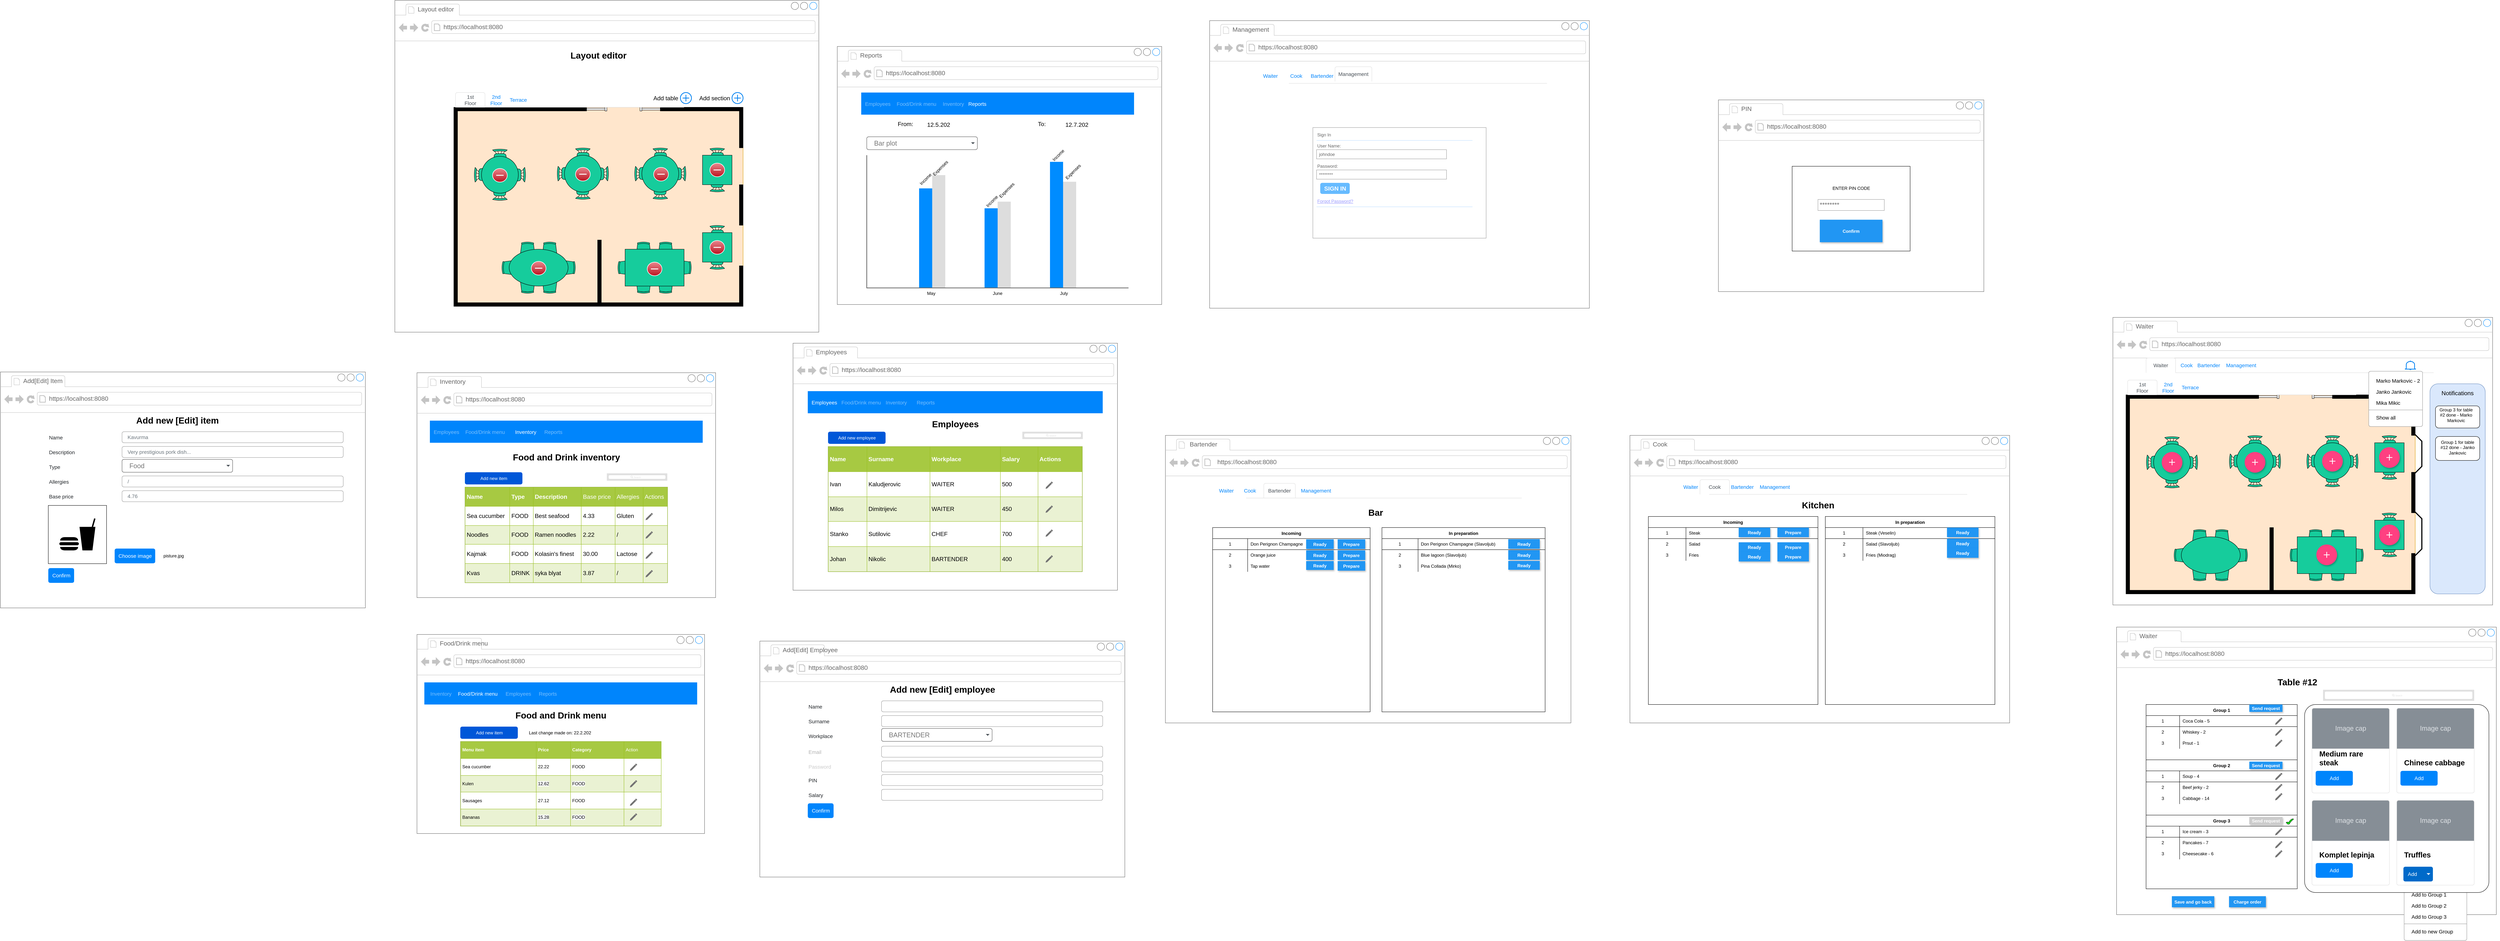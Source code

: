 <mxfile version="15.4.0" type="device"><diagram name="Page-1" id="03018318-947c-dd8e-b7a3-06fadd420f32"><mxGraphModel dx="11510" dy="4110" grid="1" gridSize="10" guides="1" tooltips="1" connect="1" arrows="1" fold="1" page="1" pageScale="1" pageWidth="1100" pageHeight="850" background="none" math="0" shadow="0"><root><mxCell id="0"/><mxCell id="1" parent="0"/><mxCell id="eJrz4pRYXtYfh-iGU2v--1" value="" style="strokeWidth=1;shadow=0;dashed=0;align=center;html=1;shape=mxgraph.mockup.containers.browserWindow;rSize=0;strokeColor=#666666;strokeColor2=#008cff;strokeColor3=#c4c4c4;mainText=,;recursiveResize=0;" parent="1" vertex="1"><mxGeometry x="-970" y="105" width="1030" height="780" as="geometry"/></mxCell><mxCell id="eJrz4pRYXtYfh-iGU2v--2" value="Management" style="strokeWidth=1;shadow=0;dashed=0;align=center;html=1;shape=mxgraph.mockup.containers.anchor;fontSize=17;fontColor=#666666;align=left;" parent="eJrz4pRYXtYfh-iGU2v--1" vertex="1"><mxGeometry x="60" y="12" width="110" height="26" as="geometry"/></mxCell><mxCell id="eJrz4pRYXtYfh-iGU2v--3" value="https://localhost:8080" style="strokeWidth=1;shadow=0;dashed=0;align=center;html=1;shape=mxgraph.mockup.containers.anchor;rSize=0;fontSize=17;fontColor=#666666;align=left;" parent="eJrz4pRYXtYfh-iGU2v--1" vertex="1"><mxGeometry x="130" y="60" width="250" height="26" as="geometry"/></mxCell><mxCell id="eJrz4pRYXtYfh-iGU2v--4" value="" style="strokeWidth=1;shadow=0;dashed=0;align=center;html=1;shape=mxgraph.mockup.forms.rrect;rSize=0;strokeColor=#999999;fillColor=#ffffff;" parent="eJrz4pRYXtYfh-iGU2v--1" vertex="1"><mxGeometry x="280" y="290" width="470" height="300" as="geometry"/></mxCell><mxCell id="eJrz4pRYXtYfh-iGU2v--5" value="Sign In" style="strokeWidth=1;shadow=0;dashed=0;align=center;html=1;shape=mxgraph.mockup.forms.anchor;fontSize=12;fontColor=#666666;align=left;resizeWidth=1;spacingLeft=0;" parent="eJrz4pRYXtYfh-iGU2v--4" vertex="1"><mxGeometry width="235" height="20" relative="1" as="geometry"><mxPoint x="10" y="10" as="offset"/></mxGeometry></mxCell><mxCell id="eJrz4pRYXtYfh-iGU2v--6" value="" style="shape=line;strokeColor=#ddeeff;strokeWidth=2;html=1;resizeWidth=1;" parent="eJrz4pRYXtYfh-iGU2v--4" vertex="1"><mxGeometry width="423" height="10" relative="1" as="geometry"><mxPoint x="10" y="30" as="offset"/></mxGeometry></mxCell><mxCell id="eJrz4pRYXtYfh-iGU2v--7" value="User Name:" style="strokeWidth=1;shadow=0;dashed=0;align=center;html=1;shape=mxgraph.mockup.forms.anchor;fontSize=12;fontColor=#666666;align=left;resizeWidth=1;spacingLeft=0;" parent="eJrz4pRYXtYfh-iGU2v--4" vertex="1"><mxGeometry width="235" height="20" relative="1" as="geometry"><mxPoint x="10" y="40" as="offset"/></mxGeometry></mxCell><mxCell id="eJrz4pRYXtYfh-iGU2v--8" value="johndoe" style="strokeWidth=1;shadow=0;dashed=0;align=center;html=1;shape=mxgraph.mockup.forms.rrect;rSize=0;strokeColor=#999999;fontColor=#666666;align=left;spacingLeft=5;resizeWidth=1;" parent="eJrz4pRYXtYfh-iGU2v--4" vertex="1"><mxGeometry width="352.5" height="25" relative="1" as="geometry"><mxPoint x="10" y="60" as="offset"/></mxGeometry></mxCell><mxCell id="eJrz4pRYXtYfh-iGU2v--9" value="Password:" style="strokeWidth=1;shadow=0;dashed=0;align=center;html=1;shape=mxgraph.mockup.forms.anchor;fontSize=12;fontColor=#666666;align=left;resizeWidth=1;spacingLeft=0;" parent="eJrz4pRYXtYfh-iGU2v--4" vertex="1"><mxGeometry width="235" height="20" relative="1" as="geometry"><mxPoint x="10" y="95" as="offset"/></mxGeometry></mxCell><mxCell id="eJrz4pRYXtYfh-iGU2v--10" value="********" style="strokeWidth=1;shadow=0;dashed=0;align=center;html=1;shape=mxgraph.mockup.forms.rrect;rSize=0;strokeColor=#999999;fontColor=#666666;align=left;spacingLeft=5;resizeWidth=1;" parent="eJrz4pRYXtYfh-iGU2v--4" vertex="1"><mxGeometry width="352.5" height="25" relative="1" as="geometry"><mxPoint x="10" y="115" as="offset"/></mxGeometry></mxCell><mxCell id="eJrz4pRYXtYfh-iGU2v--11" value="SIGN IN" style="strokeWidth=1;shadow=0;dashed=0;align=center;html=1;shape=mxgraph.mockup.forms.rrect;rSize=5;strokeColor=none;fontColor=#ffffff;fillColor=#66bbff;fontSize=16;fontStyle=1;" parent="eJrz4pRYXtYfh-iGU2v--4" vertex="1"><mxGeometry y="1" width="80" height="30" relative="1" as="geometry"><mxPoint x="20" y="-150" as="offset"/></mxGeometry></mxCell><mxCell id="eJrz4pRYXtYfh-iGU2v--12" value="Forgot Password?" style="strokeWidth=1;shadow=0;dashed=0;align=center;html=1;shape=mxgraph.mockup.forms.anchor;fontSize=12;fontColor=#9999ff;align=left;spacingLeft=0;fontStyle=4;resizeWidth=1;" parent="eJrz4pRYXtYfh-iGU2v--4" vertex="1"><mxGeometry y="1" width="352.5" height="20" relative="1" as="geometry"><mxPoint x="10" y="-110" as="offset"/></mxGeometry></mxCell><mxCell id="eJrz4pRYXtYfh-iGU2v--13" value="" style="shape=line;strokeColor=#ddeeff;strokeWidth=2;html=1;resizeWidth=1;" parent="eJrz4pRYXtYfh-iGU2v--4" vertex="1"><mxGeometry y="1" width="423" height="10" relative="1" as="geometry"><mxPoint x="10" y="-90" as="offset"/></mxGeometry></mxCell><mxCell id="eJrz4pRYXtYfh-iGU2v--14" value="ZAPOSLENI" style="fillColor=none;strokeColor=none;fontSize=16;fontColor=#ffffff;align=right;" parent="eJrz4pRYXtYfh-iGU2v--1" vertex="1"><mxGeometry width="140" height="40" relative="1" as="geometry"><mxPoint x="-657" y="245" as="offset"/></mxGeometry></mxCell><mxCell id="eJrz4pRYXtYfh-iGU2v--15" value="ZAPOSLENI" style="fillColor=none;strokeColor=none;fontSize=16;fontColor=#ffffff;align=right;" parent="eJrz4pRYXtYfh-iGU2v--1" vertex="1"><mxGeometry width="140" height="40" relative="1" as="geometry"><mxPoint x="-660" y="245" as="offset"/></mxGeometry></mxCell><mxCell id="eJrz4pRYXtYfh-iGU2v--16" value="Management" style="html=1;shadow=0;dashed=0;shape=mxgraph.bootstrap.tabTop;strokeColor=#DFDFDF;fillColor=#ffffff;rSize=5;perimeter=none;whiteSpace=wrap;resizeWidth=1;align=center;spacing=20;fontSize=14;fontColor=#4B5259;" parent="eJrz4pRYXtYfh-iGU2v--1" vertex="1"><mxGeometry x="340" y="125" width="100" height="40" as="geometry"/></mxCell><mxCell id="eJrz4pRYXtYfh-iGU2v--17" value="Waiter" style="strokeColor=none;fillColor=none;rSize=5;perimeter=none;whiteSpace=wrap;resizeWidth=1;align=center;spacing=20;fontSize=14;fontColor=#0085FC;" parent="eJrz4pRYXtYfh-iGU2v--1" vertex="1"><mxGeometry x="140" y="130" width="50" height="40" as="geometry"/></mxCell><mxCell id="eJrz4pRYXtYfh-iGU2v--18" value="Bartender" style="strokeColor=none;fillColor=none;rSize=5;perimeter=none;whiteSpace=wrap;resizeWidth=1;align=center;spacing=20;fontSize=14;fontColor=#0085FC;" parent="eJrz4pRYXtYfh-iGU2v--1" vertex="1"><mxGeometry x="280" y="130" width="50" height="40" as="geometry"/></mxCell><mxCell id="eJrz4pRYXtYfh-iGU2v--19" value="" style="shape=line;strokeColor=#dddddd;fillColor=#16CC9C;" parent="eJrz4pRYXtYfh-iGU2v--1" vertex="1"><mxGeometry x="215" y="165" width="700" height="10" as="geometry"/></mxCell><mxCell id="eJrz4pRYXtYfh-iGU2v--20" value="Cook" style="strokeColor=none;fillColor=none;rSize=5;perimeter=none;whiteSpace=wrap;resizeWidth=1;align=center;spacing=20;fontSize=14;fontColor=#0085FC;" parent="eJrz4pRYXtYfh-iGU2v--1" vertex="1"><mxGeometry x="210" y="130" width="50" height="40" as="geometry"/></mxCell><mxCell id="eJrz4pRYXtYfh-iGU2v--21" value="" style="strokeWidth=1;shadow=0;dashed=0;align=center;html=1;shape=mxgraph.mockup.containers.browserWindow;rSize=0;strokeColor=#666666;strokeColor2=#008cff;strokeColor3=#c4c4c4;mainText=,;recursiveResize=0;fontSize=16;fontColor=#000000;" parent="eJrz4pRYXtYfh-iGU2v--1" vertex="1"><mxGeometry x="-1010" y="70" width="880" height="700" as="geometry"/></mxCell><mxCell id="eJrz4pRYXtYfh-iGU2v--22" value="Reports" style="strokeWidth=1;shadow=0;dashed=0;align=center;html=1;shape=mxgraph.mockup.containers.anchor;fontSize=17;fontColor=#666666;align=left;" parent="eJrz4pRYXtYfh-iGU2v--21" vertex="1"><mxGeometry x="60" y="12" width="110" height="26" as="geometry"/></mxCell><mxCell id="eJrz4pRYXtYfh-iGU2v--23" value="https://localhost:8080" style="strokeWidth=1;shadow=0;dashed=0;align=center;html=1;shape=mxgraph.mockup.containers.anchor;rSize=0;fontSize=17;fontColor=#666666;align=left;" parent="eJrz4pRYXtYfh-iGU2v--21" vertex="1"><mxGeometry x="130" y="60" width="250" height="26" as="geometry"/></mxCell><mxCell id="eJrz4pRYXtYfh-iGU2v--24" value="" style="verticalLabelPosition=bottom;shadow=0;dashed=0;align=center;html=1;verticalAlign=top;strokeWidth=1;shape=mxgraph.mockup.graphics.columnChart;strokeColor=none;strokeColor2=none;strokeColor3=#666666;fillColor2=#008cff;fillColor3=#dddddd;fontSize=16;fontColor=#000000;" parent="eJrz4pRYXtYfh-iGU2v--21" vertex="1"><mxGeometry x="80" y="295" width="710" height="360" as="geometry"/></mxCell><UserObject label="12.5.202" placeholders="1" id="eJrz4pRYXtYfh-iGU2v--25"><mxCell style="text;html=1;strokeColor=none;fillColor=none;align=center;verticalAlign=middle;whiteSpace=wrap;overflow=hidden;fontSize=16;fontColor=#000000;" parent="eJrz4pRYXtYfh-iGU2v--21" vertex="1"><mxGeometry x="195" y="200" width="160" height="20" as="geometry"/></mxCell></UserObject><mxCell id="eJrz4pRYXtYfh-iGU2v--27" value="From:" style="text;html=1;strokeColor=none;fillColor=none;align=center;verticalAlign=middle;whiteSpace=wrap;rounded=0;fontSize=16;fontColor=#000000;" parent="eJrz4pRYXtYfh-iGU2v--21" vertex="1"><mxGeometry x="155" y="195" width="60" height="30" as="geometry"/></mxCell><mxCell id="eJrz4pRYXtYfh-iGU2v--28" value="To:" style="text;html=1;strokeColor=none;fillColor=none;align=center;verticalAlign=middle;whiteSpace=wrap;rounded=0;fontSize=16;fontColor=#000000;" parent="eJrz4pRYXtYfh-iGU2v--21" vertex="1"><mxGeometry x="525" y="195" width="60" height="30" as="geometry"/></mxCell><mxCell id="zrJAlDHtTLySmQtuUE8y-13" value="" style="html=1;shadow=0;dashed=0;fillColor=#0085FC;strokeColor=none;fontSize=16;fontColor=#ffffff;align=left;spacing=15;" parent="eJrz4pRYXtYfh-iGU2v--21" vertex="1"><mxGeometry x="65" y="125" width="740" height="60" as="geometry"/></mxCell><mxCell id="zrJAlDHtTLySmQtuUE8y-14" value="Reports" style="fillColor=none;strokeColor=none;fontSize=14;fontColor=#ffffff;align=center;" parent="zrJAlDHtTLySmQtuUE8y-13" vertex="1"><mxGeometry width="70" height="40" relative="1" as="geometry"><mxPoint x="280" y="10" as="offset"/></mxGeometry></mxCell><mxCell id="zrJAlDHtTLySmQtuUE8y-15" value="Food/Drink menu" style="fillColor=none;strokeColor=none;fontSize=14;fontColor=#79BFFD;align=center;" parent="zrJAlDHtTLySmQtuUE8y-13" vertex="1"><mxGeometry width="70" height="40" relative="1" as="geometry"><mxPoint x="115" y="10" as="offset"/></mxGeometry></mxCell><mxCell id="zrJAlDHtTLySmQtuUE8y-16" value="Employees" style="fillColor=none;strokeColor=none;fontSize=14;fontColor=#79BFFD;align=center;spacingRight=0;" parent="zrJAlDHtTLySmQtuUE8y-13" vertex="1"><mxGeometry width="80" height="40" relative="1" as="geometry"><mxPoint x="5" y="10" as="offset"/></mxGeometry></mxCell><mxCell id="zrJAlDHtTLySmQtuUE8y-17" value="Inventory" style="fillColor=none;strokeColor=none;fontSize=14;fontColor=#79BFFD;align=center;spacingRight=0;" parent="zrJAlDHtTLySmQtuUE8y-13" vertex="1"><mxGeometry width="80" height="40" relative="1" as="geometry"><mxPoint x="210" y="10" as="offset"/></mxGeometry></mxCell><mxCell id="zrJAlDHtTLySmQtuUE8y-23" value="Bar plot" style="html=1;shadow=0;dashed=0;shape=mxgraph.bootstrap.rrect;rSize=5;strokeColor=#505050;strokeWidth=1;fillColor=#ffffff;fontColor=#777777;whiteSpace=wrap;align=left;verticalAlign=middle;fontStyle=0;fontSize=18;spacing=20;" parent="eJrz4pRYXtYfh-iGU2v--21" vertex="1"><mxGeometry x="80" y="245" width="300" height="35" as="geometry"/></mxCell><mxCell id="zrJAlDHtTLySmQtuUE8y-24" value="" style="shape=triangle;direction=south;fillColor=#495057;strokeColor=none;perimeter=none;" parent="zrJAlDHtTLySmQtuUE8y-23" vertex="1"><mxGeometry x="1" y="0.5" width="10" height="5" relative="1" as="geometry"><mxPoint x="-17" y="-2.5" as="offset"/></mxGeometry></mxCell><mxCell id="zrJAlDHtTLySmQtuUE8y-25" value="Expenses" style="text;html=1;strokeColor=none;fillColor=none;align=center;verticalAlign=middle;whiteSpace=wrap;rounded=0;rotation=-45;" parent="eJrz4pRYXtYfh-iGU2v--21" vertex="1"><mxGeometry x="250" y="315" width="60" height="30" as="geometry"/></mxCell><mxCell id="zrJAlDHtTLySmQtuUE8y-26" value="Income" style="text;html=1;strokeColor=none;fillColor=none;align=center;verticalAlign=middle;whiteSpace=wrap;rounded=0;rotation=-45;" parent="eJrz4pRYXtYfh-iGU2v--21" vertex="1"><mxGeometry x="210" y="345" width="60" height="30" as="geometry"/></mxCell><mxCell id="zrJAlDHtTLySmQtuUE8y-30" value="Expenses" style="text;html=1;strokeColor=none;fillColor=none;align=center;verticalAlign=middle;whiteSpace=wrap;rounded=0;rotation=-45;" parent="eJrz4pRYXtYfh-iGU2v--21" vertex="1"><mxGeometry x="430" y="375" width="60" height="30" as="geometry"/></mxCell><mxCell id="zrJAlDHtTLySmQtuUE8y-31" value="Income" style="text;html=1;strokeColor=none;fillColor=none;align=center;verticalAlign=middle;whiteSpace=wrap;rounded=0;rotation=-45;" parent="eJrz4pRYXtYfh-iGU2v--21" vertex="1"><mxGeometry x="390" y="405" width="60" height="30" as="geometry"/></mxCell><mxCell id="zrJAlDHtTLySmQtuUE8y-32" value="Expenses" style="text;html=1;strokeColor=none;fillColor=none;align=center;verticalAlign=middle;whiteSpace=wrap;rounded=0;rotation=-45;" parent="eJrz4pRYXtYfh-iGU2v--21" vertex="1"><mxGeometry x="610" y="325" width="60" height="30" as="geometry"/></mxCell><mxCell id="zrJAlDHtTLySmQtuUE8y-33" value="Income" style="text;html=1;strokeColor=none;fillColor=none;align=center;verticalAlign=middle;whiteSpace=wrap;rounded=0;rotation=-45;" parent="eJrz4pRYXtYfh-iGU2v--21" vertex="1"><mxGeometry x="570" y="280" width="60" height="30" as="geometry"/></mxCell><UserObject label="12.7.202" placeholders="1" id="zrJAlDHtTLySmQtuUE8y-34"><mxCell style="text;html=1;strokeColor=none;fillColor=none;align=center;verticalAlign=middle;whiteSpace=wrap;overflow=hidden;fontSize=16;fontColor=#000000;" parent="eJrz4pRYXtYfh-iGU2v--21" vertex="1"><mxGeometry x="570" y="200" width="160" height="20" as="geometry"/></mxCell></UserObject><mxCell id="zrJAlDHtTLySmQtuUE8y-35" value="May" style="text;html=1;strokeColor=none;fillColor=none;align=center;verticalAlign=middle;whiteSpace=wrap;rounded=0;" parent="eJrz4pRYXtYfh-iGU2v--21" vertex="1"><mxGeometry x="225" y="655" width="60" height="30" as="geometry"/></mxCell><mxCell id="zrJAlDHtTLySmQtuUE8y-36" value="June" style="text;html=1;strokeColor=none;fillColor=none;align=center;verticalAlign=middle;whiteSpace=wrap;rounded=0;" parent="eJrz4pRYXtYfh-iGU2v--21" vertex="1"><mxGeometry x="405" y="655" width="60" height="30" as="geometry"/></mxCell><mxCell id="zrJAlDHtTLySmQtuUE8y-37" value="July" style="text;html=1;strokeColor=none;fillColor=none;align=center;verticalAlign=middle;whiteSpace=wrap;rounded=0;" parent="eJrz4pRYXtYfh-iGU2v--21" vertex="1"><mxGeometry x="585" y="655" width="60" height="30" as="geometry"/></mxCell><mxCell id="eJrz4pRYXtYfh-iGU2v--29" value="" style="strokeWidth=1;shadow=0;dashed=0;align=center;html=1;shape=mxgraph.mockup.containers.browserWindow;rSize=0;strokeColor=#666666;strokeColor2=#008cff;strokeColor3=#c4c4c4;mainText=,;recursiveResize=0;" parent="1" vertex="1"><mxGeometry x="410" y="320" width="720" height="520" as="geometry"/></mxCell><mxCell id="eJrz4pRYXtYfh-iGU2v--30" value="PIN" style="strokeWidth=1;shadow=0;dashed=0;align=center;html=1;shape=mxgraph.mockup.containers.anchor;fontSize=17;fontColor=#666666;align=left;" parent="eJrz4pRYXtYfh-iGU2v--29" vertex="1"><mxGeometry x="60" y="12" width="110" height="26" as="geometry"/></mxCell><mxCell id="eJrz4pRYXtYfh-iGU2v--31" value="https://localhost:8080" style="strokeWidth=1;shadow=0;dashed=0;align=center;html=1;shape=mxgraph.mockup.containers.anchor;rSize=0;fontSize=17;fontColor=#666666;align=left;" parent="eJrz4pRYXtYfh-iGU2v--29" vertex="1"><mxGeometry x="130" y="60" width="250" height="26" as="geometry"/></mxCell><mxCell id="eJrz4pRYXtYfh-iGU2v--32" value="" style="group" parent="eJrz4pRYXtYfh-iGU2v--29" vertex="1" connectable="0"><mxGeometry x="200" y="180" width="320" height="230" as="geometry"/></mxCell><mxCell id="eJrz4pRYXtYfh-iGU2v--33" value="" style="rounded=0;whiteSpace=wrap;html=1;" parent="eJrz4pRYXtYfh-iGU2v--32" vertex="1"><mxGeometry width="320" height="230" as="geometry"/></mxCell><mxCell id="eJrz4pRYXtYfh-iGU2v--34" value="********" style="strokeWidth=1;shadow=0;dashed=0;align=center;html=1;shape=mxgraph.mockup.forms.pwField;strokeColor=#999999;mainText=;align=left;fontColor=#666666;fontSize=17;spacingLeft=3;" parent="eJrz4pRYXtYfh-iGU2v--32" vertex="1"><mxGeometry x="70" y="90" width="180" height="30" as="geometry"/></mxCell><mxCell id="eJrz4pRYXtYfh-iGU2v--35" value="ENTER PIN CODE" style="text;html=1;strokeColor=none;fillColor=none;align=center;verticalAlign=middle;whiteSpace=wrap;rounded=0;" parent="eJrz4pRYXtYfh-iGU2v--32" vertex="1"><mxGeometry x="98.75" y="45" width="122.5" height="30" as="geometry"/></mxCell><mxCell id="eJrz4pRYXtYfh-iGU2v--36" value="Confirm" style="dashed=0;align=center;fontSize=12;shape=rect;fillColor=#2196F3;strokeColor=none;fontStyle=1;shadow=1;fontColor=#ffffff;" parent="eJrz4pRYXtYfh-iGU2v--32" vertex="1"><mxGeometry x="75" y="145" width="170" height="61" as="geometry"/></mxCell><mxCell id="eJrz4pRYXtYfh-iGU2v--37" value="" style="group" parent="1" vertex="1" connectable="0"><mxGeometry x="-1090" y="1230" width="1100" height="780" as="geometry"/></mxCell><mxCell id="eJrz4pRYXtYfh-iGU2v--38" value="" style="strokeWidth=1;shadow=0;dashed=0;align=center;html=1;shape=mxgraph.mockup.containers.browserWindow;rSize=0;strokeColor=#666666;strokeColor2=#008cff;strokeColor3=#c4c4c4;mainText=,;recursiveResize=0;container=0;" parent="eJrz4pRYXtYfh-iGU2v--37" vertex="1"><mxGeometry width="1100" height="780" as="geometry"/></mxCell><mxCell id="eJrz4pRYXtYfh-iGU2v--39" value="Bartender" style="strokeWidth=1;shadow=0;dashed=0;align=center;html=1;shape=mxgraph.mockup.containers.anchor;fontSize=17;fontColor=#666666;align=left;" parent="eJrz4pRYXtYfh-iGU2v--37" vertex="1"><mxGeometry x="64.078" y="12" width="117.476" height="26" as="geometry"/></mxCell><mxCell id="eJrz4pRYXtYfh-iGU2v--40" value="https://localhost:8080" style="strokeWidth=1;shadow=0;dashed=0;align=center;html=1;shape=mxgraph.mockup.containers.anchor;rSize=0;fontSize=17;fontColor=#666666;align=left;" parent="eJrz4pRYXtYfh-iGU2v--37" vertex="1"><mxGeometry x="138.835" y="60" width="266.99" height="26" as="geometry"/></mxCell><mxCell id="eJrz4pRYXtYfh-iGU2v--41" value="In preparation" style="shape=table;startSize=30;container=1;collapsible=0;childLayout=tableLayout;fixedRows=1;rowLines=0;fontStyle=1;align=center;pointerEvents=1;" parent="eJrz4pRYXtYfh-iGU2v--37" vertex="1"><mxGeometry x="587.38" y="250" width="442.62" height="500" as="geometry"/></mxCell><mxCell id="eJrz4pRYXtYfh-iGU2v--42" value="" style="shape=partialRectangle;html=1;whiteSpace=wrap;collapsible=0;dropTarget=0;pointerEvents=1;fillColor=none;top=0;left=0;bottom=1;right=0;points=[[0,0.5],[1,0.5]];portConstraint=eastwest;" parent="eJrz4pRYXtYfh-iGU2v--41" vertex="1"><mxGeometry y="30" width="442.62" height="30" as="geometry"/></mxCell><mxCell id="eJrz4pRYXtYfh-iGU2v--43" value="1" style="shape=partialRectangle;html=1;whiteSpace=wrap;connectable=0;fillColor=none;top=0;left=0;bottom=0;right=0;overflow=hidden;pointerEvents=1;" parent="eJrz4pRYXtYfh-iGU2v--42" vertex="1"><mxGeometry width="98" height="30" as="geometry"><mxRectangle width="98" height="30" as="alternateBounds"/></mxGeometry></mxCell><mxCell id="eJrz4pRYXtYfh-iGU2v--44" value="Don Perignon Champagne (Slavoljub)" style="shape=partialRectangle;html=1;whiteSpace=wrap;connectable=0;fillColor=none;top=0;left=0;bottom=0;right=0;align=left;spacingLeft=6;overflow=hidden;pointerEvents=1;" parent="eJrz4pRYXtYfh-iGU2v--42" vertex="1"><mxGeometry x="98" width="345" height="30" as="geometry"><mxRectangle width="345" height="30" as="alternateBounds"/></mxGeometry></mxCell><mxCell id="eJrz4pRYXtYfh-iGU2v--45" value="" style="shape=partialRectangle;html=1;whiteSpace=wrap;collapsible=0;dropTarget=0;pointerEvents=1;fillColor=none;top=0;left=0;bottom=0;right=0;points=[[0,0.5],[1,0.5]];portConstraint=eastwest;" parent="eJrz4pRYXtYfh-iGU2v--41" vertex="1"><mxGeometry y="60" width="442.62" height="30" as="geometry"/></mxCell><mxCell id="eJrz4pRYXtYfh-iGU2v--46" value="2" style="shape=partialRectangle;html=1;whiteSpace=wrap;connectable=0;fillColor=none;top=0;left=0;bottom=0;right=0;overflow=hidden;pointerEvents=1;" parent="eJrz4pRYXtYfh-iGU2v--45" vertex="1"><mxGeometry width="98" height="30" as="geometry"><mxRectangle width="98" height="30" as="alternateBounds"/></mxGeometry></mxCell><mxCell id="eJrz4pRYXtYfh-iGU2v--47" value="Blue lagoon (Slavoljub)" style="shape=partialRectangle;html=1;whiteSpace=wrap;connectable=0;fillColor=none;top=0;left=0;bottom=0;right=0;align=left;spacingLeft=6;overflow=hidden;pointerEvents=1;" parent="eJrz4pRYXtYfh-iGU2v--45" vertex="1"><mxGeometry x="98" width="345" height="30" as="geometry"><mxRectangle width="345" height="30" as="alternateBounds"/></mxGeometry></mxCell><mxCell id="eJrz4pRYXtYfh-iGU2v--48" value="" style="shape=partialRectangle;html=1;whiteSpace=wrap;collapsible=0;dropTarget=0;pointerEvents=1;fillColor=none;top=0;left=0;bottom=0;right=0;points=[[0,0.5],[1,0.5]];portConstraint=eastwest;" parent="eJrz4pRYXtYfh-iGU2v--41" vertex="1"><mxGeometry y="90" width="442.62" height="30" as="geometry"/></mxCell><mxCell id="eJrz4pRYXtYfh-iGU2v--49" value="3" style="shape=partialRectangle;html=1;whiteSpace=wrap;connectable=0;fillColor=none;top=0;left=0;bottom=0;right=0;overflow=hidden;pointerEvents=1;" parent="eJrz4pRYXtYfh-iGU2v--48" vertex="1"><mxGeometry width="98" height="30" as="geometry"><mxRectangle width="98" height="30" as="alternateBounds"/></mxGeometry></mxCell><mxCell id="eJrz4pRYXtYfh-iGU2v--50" value="Pina Collada (Mirko)" style="shape=partialRectangle;html=1;whiteSpace=wrap;connectable=0;fillColor=none;top=0;left=0;bottom=0;right=0;align=left;spacingLeft=6;overflow=hidden;pointerEvents=1;" parent="eJrz4pRYXtYfh-iGU2v--48" vertex="1"><mxGeometry x="98" width="345" height="30" as="geometry"><mxRectangle width="345" height="30" as="alternateBounds"/></mxGeometry></mxCell><mxCell id="eJrz4pRYXtYfh-iGU2v--51" value="Ready" style="dashed=0;align=center;fontSize=12;shape=rect;fillColor=#2196F3;strokeColor=none;fontStyle=1;shadow=1;fontColor=#ffffff;" parent="eJrz4pRYXtYfh-iGU2v--37" vertex="1"><mxGeometry x="929.999" y="311.5" width="85.437" height="26" as="geometry"/></mxCell><mxCell id="eJrz4pRYXtYfh-iGU2v--52" value="Ready" style="dashed=0;align=center;fontSize=12;shape=rect;fillColor=#2196F3;strokeColor=none;fontStyle=1;shadow=1;fontColor=#ffffff;" parent="eJrz4pRYXtYfh-iGU2v--37" vertex="1"><mxGeometry x="929.999" y="340.5" width="85.437" height="24" as="geometry"/></mxCell><mxCell id="eJrz4pRYXtYfh-iGU2v--53" value="Bartender" style="html=1;shadow=0;dashed=0;shape=mxgraph.bootstrap.tabTop;strokeColor=#DFDFDF;fillColor=#ffffff;rSize=5;perimeter=none;whiteSpace=wrap;resizeWidth=1;align=center;spacing=20;fontSize=14;fontColor=#4B5259;" parent="eJrz4pRYXtYfh-iGU2v--37" vertex="1"><mxGeometry x="266.99" y="130" width="85.437" height="40" as="geometry"/></mxCell><mxCell id="eJrz4pRYXtYfh-iGU2v--54" value="Waiter" style="strokeColor=none;fillColor=none;rSize=5;perimeter=none;whiteSpace=wrap;resizeWidth=1;align=center;spacing=20;fontSize=14;fontColor=#0085FC;" parent="eJrz4pRYXtYfh-iGU2v--37" vertex="1"><mxGeometry x="138.835" y="130" width="53.398" height="40" as="geometry"/></mxCell><mxCell id="eJrz4pRYXtYfh-iGU2v--55" value="Cook" style="strokeColor=none;fillColor=none;rSize=5;perimeter=none;whiteSpace=wrap;resizeWidth=1;align=center;spacing=20;fontSize=14;fontColor=#0085FC;" parent="eJrz4pRYXtYfh-iGU2v--37" vertex="1"><mxGeometry x="202.913" y="130" width="53.398" height="40" as="geometry"/></mxCell><mxCell id="eJrz4pRYXtYfh-iGU2v--56" value="" style="shape=line;strokeColor=#dddddd;fillColor=#16CC9C;" parent="eJrz4pRYXtYfh-iGU2v--37" vertex="1"><mxGeometry x="218.932" y="165" width="747.573" height="10" as="geometry"/></mxCell><mxCell id="eJrz4pRYXtYfh-iGU2v--57" value="Management" style="strokeColor=none;fillColor=none;rSize=5;perimeter=none;whiteSpace=wrap;resizeWidth=1;align=center;spacing=20;fontSize=14;fontColor=#0085FC;" parent="eJrz4pRYXtYfh-iGU2v--37" vertex="1"><mxGeometry x="381.796" y="130" width="53.398" height="40" as="geometry"/></mxCell><mxCell id="zrJAlDHtTLySmQtuUE8y-134" value="Ready" style="dashed=0;align=center;fontSize=12;shape=rect;fillColor=#2196F3;strokeColor=none;fontStyle=1;shadow=1;fontColor=#ffffff;" parent="eJrz4pRYXtYfh-iGU2v--37" vertex="1"><mxGeometry x="929.999" y="281.5" width="85.437" height="26" as="geometry"/></mxCell><mxCell id="zrJAlDHtTLySmQtuUE8y-135" value="Incoming" style="shape=table;startSize=30;container=1;collapsible=0;childLayout=tableLayout;fixedRows=1;rowLines=0;fontStyle=1;align=center;pointerEvents=1;" parent="eJrz4pRYXtYfh-iGU2v--37" vertex="1"><mxGeometry x="128.155" y="250" width="427.184" height="500" as="geometry"/></mxCell><mxCell id="zrJAlDHtTLySmQtuUE8y-136" value="" style="shape=partialRectangle;html=1;whiteSpace=wrap;collapsible=0;dropTarget=0;pointerEvents=1;fillColor=none;top=0;left=0;bottom=1;right=0;points=[[0,0.5],[1,0.5]];portConstraint=eastwest;" parent="zrJAlDHtTLySmQtuUE8y-135" vertex="1"><mxGeometry y="30" width="427.184" height="30" as="geometry"/></mxCell><mxCell id="zrJAlDHtTLySmQtuUE8y-137" value="1" style="shape=partialRectangle;html=1;whiteSpace=wrap;connectable=0;fillColor=none;top=0;left=0;bottom=0;right=0;overflow=hidden;pointerEvents=1;" parent="zrJAlDHtTLySmQtuUE8y-136" vertex="1"><mxGeometry width="95" height="30" as="geometry"><mxRectangle width="95" height="30" as="alternateBounds"/></mxGeometry></mxCell><mxCell id="zrJAlDHtTLySmQtuUE8y-138" value="Don Perignon Champagne" style="shape=partialRectangle;html=1;whiteSpace=wrap;connectable=0;fillColor=none;top=0;left=0;bottom=0;right=0;align=left;spacingLeft=6;overflow=hidden;pointerEvents=1;" parent="zrJAlDHtTLySmQtuUE8y-136" vertex="1"><mxGeometry x="95" width="332" height="30" as="geometry"><mxRectangle width="332" height="30" as="alternateBounds"/></mxGeometry></mxCell><mxCell id="zrJAlDHtTLySmQtuUE8y-139" value="" style="shape=partialRectangle;html=1;whiteSpace=wrap;collapsible=0;dropTarget=0;pointerEvents=1;fillColor=none;top=0;left=0;bottom=0;right=0;points=[[0,0.5],[1,0.5]];portConstraint=eastwest;" parent="zrJAlDHtTLySmQtuUE8y-135" vertex="1"><mxGeometry y="60" width="427.184" height="30" as="geometry"/></mxCell><mxCell id="zrJAlDHtTLySmQtuUE8y-140" value="2" style="shape=partialRectangle;html=1;whiteSpace=wrap;connectable=0;fillColor=none;top=0;left=0;bottom=0;right=0;overflow=hidden;pointerEvents=1;strokeColor=#000000;" parent="zrJAlDHtTLySmQtuUE8y-139" vertex="1"><mxGeometry width="95" height="30" as="geometry"><mxRectangle width="95" height="30" as="alternateBounds"/></mxGeometry></mxCell><mxCell id="zrJAlDHtTLySmQtuUE8y-141" value="Orange juice" style="shape=partialRectangle;html=1;whiteSpace=wrap;connectable=0;fillColor=none;top=0;left=0;bottom=0;right=0;align=left;spacingLeft=6;overflow=hidden;pointerEvents=1;" parent="zrJAlDHtTLySmQtuUE8y-139" vertex="1"><mxGeometry x="95" width="332" height="30" as="geometry"><mxRectangle width="332" height="30" as="alternateBounds"/></mxGeometry></mxCell><mxCell id="zrJAlDHtTLySmQtuUE8y-142" value="" style="shape=partialRectangle;html=1;whiteSpace=wrap;collapsible=0;dropTarget=0;pointerEvents=1;fillColor=none;top=0;left=0;bottom=0;right=0;points=[[0,0.5],[1,0.5]];portConstraint=eastwest;" parent="zrJAlDHtTLySmQtuUE8y-135" vertex="1"><mxGeometry y="90" width="427.184" height="30" as="geometry"/></mxCell><mxCell id="zrJAlDHtTLySmQtuUE8y-143" value="3" style="shape=partialRectangle;html=1;whiteSpace=wrap;connectable=0;fillColor=none;top=0;left=0;bottom=0;right=0;overflow=hidden;pointerEvents=1;" parent="zrJAlDHtTLySmQtuUE8y-142" vertex="1"><mxGeometry width="95" height="30" as="geometry"><mxRectangle width="95" height="30" as="alternateBounds"/></mxGeometry></mxCell><mxCell id="zrJAlDHtTLySmQtuUE8y-144" value="Tap water" style="shape=partialRectangle;html=1;whiteSpace=wrap;connectable=0;fillColor=none;top=0;left=0;bottom=0;right=0;align=left;spacingLeft=6;overflow=hidden;pointerEvents=1;" parent="zrJAlDHtTLySmQtuUE8y-142" vertex="1"><mxGeometry x="95" width="332" height="30" as="geometry"><mxRectangle width="332" height="30" as="alternateBounds"/></mxGeometry></mxCell><mxCell id="zrJAlDHtTLySmQtuUE8y-145" value="Ready" style="dashed=0;align=center;fontSize=12;shape=rect;fillColor=#2196F3;strokeColor=none;fontStyle=1;shadow=1;fontColor=#ffffff;" parent="eJrz4pRYXtYfh-iGU2v--37" vertex="1"><mxGeometry x="381.796" y="312" width="74.757" height="26" as="geometry"/></mxCell><mxCell id="zrJAlDHtTLySmQtuUE8y-146" value="Ready" style="dashed=0;align=center;fontSize=12;shape=rect;fillColor=#2196F3;strokeColor=none;fontStyle=1;shadow=1;fontColor=#ffffff;" parent="eJrz4pRYXtYfh-iGU2v--37" vertex="1"><mxGeometry x="381.796" y="341" width="74.757" height="24" as="geometry"/></mxCell><mxCell id="zrJAlDHtTLySmQtuUE8y-147" value="Ready" style="dashed=0;align=center;fontSize=12;shape=rect;fillColor=#2196F3;strokeColor=none;fontStyle=1;shadow=1;fontColor=#ffffff;" parent="eJrz4pRYXtYfh-iGU2v--37" vertex="1"><mxGeometry x="381.796" y="282" width="74.757" height="26" as="geometry"/></mxCell><mxCell id="zrJAlDHtTLySmQtuUE8y-148" value="Prepare" style="dashed=0;align=center;fontSize=12;shape=rect;fillColor=#2196F3;strokeColor=none;fontStyle=1;shadow=1;fontColor=#ffffff;" parent="eJrz4pRYXtYfh-iGU2v--37" vertex="1"><mxGeometry x="467.233" y="282" width="74.757" height="26" as="geometry"/></mxCell><mxCell id="zrJAlDHtTLySmQtuUE8y-149" value="Prepare" style="dashed=0;align=center;fontSize=12;shape=rect;fillColor=#2196F3;strokeColor=none;fontStyle=1;shadow=1;fontColor=#ffffff;" parent="eJrz4pRYXtYfh-iGU2v--37" vertex="1"><mxGeometry x="467.233" y="312" width="74.757" height="26" as="geometry"/></mxCell><mxCell id="zrJAlDHtTLySmQtuUE8y-150" value="Prepare" style="dashed=0;align=center;fontSize=12;shape=rect;fillColor=#2196F3;strokeColor=none;fontStyle=1;shadow=1;fontColor=#ffffff;" parent="eJrz4pRYXtYfh-iGU2v--37" vertex="1"><mxGeometry x="467.233" y="341" width="74.757" height="26" as="geometry"/></mxCell><mxCell id="zrJAlDHtTLySmQtuUE8y-151" value="Bar" style="text;strokeColor=none;fillColor=none;html=1;fontSize=24;fontStyle=1;verticalAlign=middle;align=center;" parent="eJrz4pRYXtYfh-iGU2v--37" vertex="1"><mxGeometry x="520" y="190" width="100" height="40" as="geometry"/></mxCell><mxCell id="eJrz4pRYXtYfh-iGU2v--58" value="" style="strokeWidth=1;shadow=0;dashed=0;align=center;html=1;shape=mxgraph.mockup.containers.browserWindow;rSize=0;strokeColor=#666666;strokeColor2=#008cff;strokeColor3=#c4c4c4;mainText=,;recursiveResize=0;container=0;" parent="1" vertex="1"><mxGeometry x="170" y="1230" width="1030" height="780" as="geometry"/></mxCell><mxCell id="eJrz4pRYXtYfh-iGU2v--59" value="Cook" style="strokeWidth=1;shadow=0;dashed=0;align=center;html=1;shape=mxgraph.mockup.containers.anchor;fontSize=17;fontColor=#666666;align=left;" parent="1" vertex="1"><mxGeometry x="230" y="1242" width="110" height="26" as="geometry"/></mxCell><mxCell id="eJrz4pRYXtYfh-iGU2v--60" value="https://localhost:8080" style="strokeWidth=1;shadow=0;dashed=0;align=center;html=1;shape=mxgraph.mockup.containers.anchor;rSize=0;fontSize=17;fontColor=#666666;align=left;" parent="1" vertex="1"><mxGeometry x="300" y="1290" width="250" height="26" as="geometry"/></mxCell><mxCell id="eJrz4pRYXtYfh-iGU2v--61" value="" style="group" parent="1" vertex="1" connectable="0"><mxGeometry x="310" y="1740" width="770" height="260" as="geometry"/></mxCell><mxCell id="eJrz4pRYXtYfh-iGU2v--100" value="" style="strokeWidth=1;shadow=0;dashed=0;align=center;html=1;shape=mxgraph.mockup.containers.browserWindow;rSize=0;strokeColor=#666666;strokeColor2=#008cff;strokeColor3=#c4c4c4;mainText=,;recursiveResize=0;container=0;" parent="1" vertex="1"><mxGeometry x="1490" y="1750" width="1030" height="780" as="geometry"/></mxCell><mxCell id="eJrz4pRYXtYfh-iGU2v--101" value="Waiter" style="strokeWidth=1;shadow=0;dashed=0;align=center;html=1;shape=mxgraph.mockup.containers.anchor;fontSize=17;fontColor=#666666;align=left;" parent="1" vertex="1"><mxGeometry x="1550" y="1762" width="110" height="26" as="geometry"/></mxCell><mxCell id="eJrz4pRYXtYfh-iGU2v--102" value="https://localhost:8080" style="strokeWidth=1;shadow=0;dashed=0;align=center;html=1;shape=mxgraph.mockup.containers.anchor;rSize=0;fontSize=17;fontColor=#666666;align=left;" parent="1" vertex="1"><mxGeometry x="1620" y="1810" width="250" height="26" as="geometry"/></mxCell><mxCell id="eJrz4pRYXtYfh-iGU2v--105" value="" style="group" parent="1" vertex="1" connectable="0"><mxGeometry x="1480" y="910" width="1049" height="788" as="geometry"/></mxCell><mxCell id="eJrz4pRYXtYfh-iGU2v--106" value="" style="strokeWidth=1;shadow=0;dashed=0;align=center;html=1;shape=mxgraph.mockup.containers.browserWindow;rSize=0;strokeColor=#666666;strokeColor2=#008cff;strokeColor3=#c4c4c4;mainText=,;recursiveResize=0;container=0;" parent="eJrz4pRYXtYfh-iGU2v--105" vertex="1"><mxGeometry width="1030" height="780" as="geometry"/></mxCell><mxCell id="eJrz4pRYXtYfh-iGU2v--107" value="Waiter" style="strokeWidth=1;shadow=0;dashed=0;align=center;html=1;shape=mxgraph.mockup.containers.anchor;fontSize=17;fontColor=#666666;align=left;" parent="eJrz4pRYXtYfh-iGU2v--105" vertex="1"><mxGeometry x="60" y="12" width="110" height="26" as="geometry"/></mxCell><mxCell id="eJrz4pRYXtYfh-iGU2v--108" value="https://localhost:8080" style="strokeWidth=1;shadow=0;dashed=0;align=center;html=1;shape=mxgraph.mockup.containers.anchor;rSize=0;fontSize=17;fontColor=#666666;align=left;" parent="eJrz4pRYXtYfh-iGU2v--105" vertex="1"><mxGeometry x="130" y="60" width="250" height="26" as="geometry"/></mxCell><mxCell id="eJrz4pRYXtYfh-iGU2v--109" value="Waiter" style="html=1;shadow=0;dashed=0;shape=mxgraph.bootstrap.tabTop;strokeColor=#DFDFDF;fillColor=#ffffff;rSize=5;perimeter=none;whiteSpace=wrap;resizeWidth=1;align=center;spacing=20;fontSize=14;fontColor=#4B5259;" parent="eJrz4pRYXtYfh-iGU2v--105" vertex="1"><mxGeometry x="90" y="110" width="80" height="40" as="geometry"/></mxCell><mxCell id="eJrz4pRYXtYfh-iGU2v--110" value="Cook" style="strokeColor=none;fillColor=none;rSize=5;perimeter=none;whiteSpace=wrap;resizeWidth=1;align=center;spacing=20;fontSize=14;fontColor=#0085FC;" parent="eJrz4pRYXtYfh-iGU2v--105" vertex="1"><mxGeometry x="175" y="110" width="50" height="40" as="geometry"/></mxCell><mxCell id="eJrz4pRYXtYfh-iGU2v--111" value="Bartender" style="strokeColor=none;fillColor=none;rSize=5;perimeter=none;whiteSpace=wrap;resizeWidth=1;align=center;spacing=20;fontSize=14;fontColor=#0085FC;" parent="eJrz4pRYXtYfh-iGU2v--105" vertex="1"><mxGeometry x="235" y="110" width="50" height="40" as="geometry"/></mxCell><mxCell id="eJrz4pRYXtYfh-iGU2v--112" value="" style="shape=line;strokeColor=#dddddd;fillColor=#16CC9C;" parent="eJrz4pRYXtYfh-iGU2v--105" vertex="1"><mxGeometry x="170" y="145" width="700" height="10" as="geometry"/></mxCell><mxCell id="eJrz4pRYXtYfh-iGU2v--113" value="" style="rounded=0;whiteSpace=wrap;html=1;fillColor=#ffe6cc;strokeColor=#d79b00;" parent="eJrz4pRYXtYfh-iGU2v--105" vertex="1"><mxGeometry x="35.5" y="210" width="784.5" height="540" as="geometry"/></mxCell><mxCell id="eJrz4pRYXtYfh-iGU2v--114" value="" style="verticalLabelPosition=bottom;html=1;verticalAlign=top;align=center;shape=mxgraph.floorplan.chair;shadow=0;rounded=0;fillColor=#16CC9C;" parent="eJrz4pRYXtYfh-iGU2v--105" vertex="1"><mxGeometry x="365.5" y="320" width="40" height="52" as="geometry"/></mxCell><mxCell id="eJrz4pRYXtYfh-iGU2v--115" value="" style="verticalLabelPosition=bottom;html=1;verticalAlign=top;align=center;shape=mxgraph.floorplan.chair;shadow=0;direction=west;rounded=0;fillColor=#16CC9C;" parent="eJrz4pRYXtYfh-iGU2v--105" vertex="1"><mxGeometry x="365.5" y="408" width="40" height="52" as="geometry"/></mxCell><mxCell id="eJrz4pRYXtYfh-iGU2v--116" value="" style="verticalLabelPosition=bottom;html=1;verticalAlign=top;align=center;shape=mxgraph.floorplan.chair;shadow=0;direction=north;rounded=0;fillColor=#16CC9C;" parent="eJrz4pRYXtYfh-iGU2v--105" vertex="1"><mxGeometry x="315.5" y="370" width="52" height="40" as="geometry"/></mxCell><mxCell id="eJrz4pRYXtYfh-iGU2v--117" value="" style="verticalLabelPosition=bottom;html=1;verticalAlign=top;align=center;shape=mxgraph.floorplan.chair;shadow=0;direction=south;rounded=0;fillColor=#16CC9C;" parent="eJrz4pRYXtYfh-iGU2v--105" vertex="1"><mxGeometry x="403.5" y="370" width="52" height="40" as="geometry"/></mxCell><mxCell id="eJrz4pRYXtYfh-iGU2v--118" value="" style="shape=ellipse;shadow=0;rounded=0;fillColor=#16CC9C;" parent="eJrz4pRYXtYfh-iGU2v--105" vertex="1"><mxGeometry x="335.5" y="340" width="100" height="100" as="geometry"/></mxCell><mxCell id="eJrz4pRYXtYfh-iGU2v--119" value="" style="verticalLabelPosition=bottom;html=1;verticalAlign=top;align=center;shape=mxgraph.floorplan.chair;shadow=0;rounded=0;fillColor=#16CC9C;" parent="eJrz4pRYXtYfh-iGU2v--105" vertex="1"><mxGeometry x="730" y="320" width="40" height="52" as="geometry"/></mxCell><mxCell id="eJrz4pRYXtYfh-iGU2v--120" value="" style="verticalLabelPosition=bottom;html=1;verticalAlign=top;align=center;shape=mxgraph.floorplan.chair;shadow=0;rotation=180;rounded=0;fillColor=#16CC9C;" parent="eJrz4pRYXtYfh-iGU2v--105" vertex="1"><mxGeometry x="730" y="388" width="40" height="52" as="geometry"/></mxCell><mxCell id="eJrz4pRYXtYfh-iGU2v--121" value="" style="shape=rect;shadow=0;rounded=0;fillColor=#16CC9C;" parent="eJrz4pRYXtYfh-iGU2v--105" vertex="1"><mxGeometry x="710" y="340" width="80" height="80" as="geometry"/></mxCell><mxCell id="eJrz4pRYXtYfh-iGU2v--122" value="" style="verticalLabelPosition=bottom;html=1;verticalAlign=top;align=center;shape=mxgraph.floorplan.office_chair;shadow=0;rounded=0;fillColor=#16CC9C;" parent="eJrz4pRYXtYfh-iGU2v--105" vertex="1"><mxGeometry x="215.5" y="575" width="40" height="43" as="geometry"/></mxCell><mxCell id="eJrz4pRYXtYfh-iGU2v--123" value="" style="verticalLabelPosition=bottom;html=1;verticalAlign=top;align=center;shape=mxgraph.floorplan.office_chair;shadow=0;direction=west;rounded=0;fillColor=#16CC9C;" parent="eJrz4pRYXtYfh-iGU2v--105" vertex="1"><mxGeometry x="215.5" y="672" width="40" height="43" as="geometry"/></mxCell><mxCell id="eJrz4pRYXtYfh-iGU2v--124" value="" style="verticalLabelPosition=bottom;html=1;verticalAlign=top;align=center;shape=mxgraph.floorplan.office_chair;shadow=0;direction=north;rounded=0;fillColor=#16CC9C;" parent="eJrz4pRYXtYfh-iGU2v--105" vertex="1"><mxGeometry x="165.5" y="625" width="43" height="40" as="geometry"/></mxCell><mxCell id="eJrz4pRYXtYfh-iGU2v--125" value="" style="verticalLabelPosition=bottom;html=1;verticalAlign=top;align=center;shape=mxgraph.floorplan.office_chair;shadow=0;direction=south;rounded=0;fillColor=#16CC9C;" parent="eJrz4pRYXtYfh-iGU2v--105" vertex="1"><mxGeometry x="322.5" y="625" width="43" height="40" as="geometry"/></mxCell><mxCell id="eJrz4pRYXtYfh-iGU2v--126" value="" style="verticalLabelPosition=bottom;html=1;verticalAlign=top;align=center;shape=mxgraph.floorplan.office_chair;shadow=0;rounded=0;fillColor=#16CC9C;" parent="eJrz4pRYXtYfh-iGU2v--105" vertex="1"><mxGeometry x="275.5" y="575" width="40" height="43" as="geometry"/></mxCell><mxCell id="eJrz4pRYXtYfh-iGU2v--127" value="" style="verticalLabelPosition=bottom;html=1;verticalAlign=top;align=center;shape=mxgraph.floorplan.office_chair;shadow=0;direction=west;rounded=0;fillColor=#16CC9C;" parent="eJrz4pRYXtYfh-iGU2v--105" vertex="1"><mxGeometry x="275.5" y="672" width="40" height="43" as="geometry"/></mxCell><mxCell id="eJrz4pRYXtYfh-iGU2v--128" value="" style="shape=ellipse;shadow=0;rounded=0;fillColor=#16CC9C;" parent="eJrz4pRYXtYfh-iGU2v--105" vertex="1"><mxGeometry x="185.5" y="595" width="160" height="100" as="geometry"/></mxCell><mxCell id="eJrz4pRYXtYfh-iGU2v--129" value="" style="verticalLabelPosition=bottom;html=1;verticalAlign=top;align=center;shape=mxgraph.floorplan.office_chair;shadow=0;rounded=0;fillColor=#16CC9C;" parent="eJrz4pRYXtYfh-iGU2v--105" vertex="1"><mxGeometry x="530" y="575" width="40" height="43" as="geometry"/></mxCell><mxCell id="eJrz4pRYXtYfh-iGU2v--130" value="" style="verticalLabelPosition=bottom;html=1;verticalAlign=top;align=center;shape=mxgraph.floorplan.office_chair;shadow=0;direction=west;rounded=0;fillColor=#16CC9C;" parent="eJrz4pRYXtYfh-iGU2v--105" vertex="1"><mxGeometry x="530" y="672" width="40" height="43" as="geometry"/></mxCell><mxCell id="eJrz4pRYXtYfh-iGU2v--131" value="" style="verticalLabelPosition=bottom;html=1;verticalAlign=top;align=center;shape=mxgraph.floorplan.office_chair;shadow=0;direction=north;rounded=0;fillColor=#16CC9C;" parent="eJrz4pRYXtYfh-iGU2v--105" vertex="1"><mxGeometry x="480" y="625" width="43" height="40" as="geometry"/></mxCell><mxCell id="eJrz4pRYXtYfh-iGU2v--132" value="" style="verticalLabelPosition=bottom;html=1;verticalAlign=top;align=center;shape=mxgraph.floorplan.office_chair;shadow=0;direction=south;rounded=0;fillColor=#16CC9C;" parent="eJrz4pRYXtYfh-iGU2v--105" vertex="1"><mxGeometry x="637" y="625" width="43" height="40" as="geometry"/></mxCell><mxCell id="eJrz4pRYXtYfh-iGU2v--133" value="" style="verticalLabelPosition=bottom;html=1;verticalAlign=top;align=center;shape=mxgraph.floorplan.office_chair;shadow=0;rounded=0;fillColor=#16CC9C;" parent="eJrz4pRYXtYfh-iGU2v--105" vertex="1"><mxGeometry x="590" y="575" width="40" height="43" as="geometry"/></mxCell><mxCell id="eJrz4pRYXtYfh-iGU2v--134" value="" style="verticalLabelPosition=bottom;html=1;verticalAlign=top;align=center;shape=mxgraph.floorplan.office_chair;shadow=0;direction=west;rounded=0;fillColor=#16CC9C;" parent="eJrz4pRYXtYfh-iGU2v--105" vertex="1"><mxGeometry x="590" y="672" width="40" height="43" as="geometry"/></mxCell><mxCell id="eJrz4pRYXtYfh-iGU2v--135" value="" style="shape=rect;shadow=0;rounded=0;fillColor=#16CC9C;" parent="eJrz4pRYXtYfh-iGU2v--105" vertex="1"><mxGeometry x="500" y="595" width="160" height="100" as="geometry"/></mxCell><mxCell id="eJrz4pRYXtYfh-iGU2v--136" value="" style="shape=ellipse;fillColor=#FF4081;strokeColor=none;shadow=1;aspect=fixed;sketch=0;rounded=0;" parent="eJrz4pRYXtYfh-iGU2v--105" vertex="1"><mxGeometry x="357.5" y="365" width="56" height="56" as="geometry"/></mxCell><mxCell id="eJrz4pRYXtYfh-iGU2v--137" value="" style="dashed=0;html=1;shape=mxgraph.gmdl.plus;strokeColor=#ffffff;strokeWidth=2;shadow=0;sketch=0;rounded=0;fillColor=#16CC9C;" parent="eJrz4pRYXtYfh-iGU2v--136" vertex="1"><mxGeometry x="20" y="20" width="16" height="16" as="geometry"/></mxCell><mxCell id="eJrz4pRYXtYfh-iGU2v--138" value="" style="shape=ellipse;fillColor=#FF4081;strokeColor=none;shadow=1;aspect=fixed;sketch=0;rounded=0;" parent="eJrz4pRYXtYfh-iGU2v--105" vertex="1"><mxGeometry x="722" y="352" width="56" height="56" as="geometry"/></mxCell><mxCell id="eJrz4pRYXtYfh-iGU2v--139" value="" style="dashed=0;html=1;shape=mxgraph.gmdl.plus;strokeColor=#ffffff;strokeWidth=2;shadow=0;sketch=0;rounded=0;fillColor=#16CC9C;" parent="eJrz4pRYXtYfh-iGU2v--138" vertex="1"><mxGeometry x="20" y="20" width="16" height="16" as="geometry"/></mxCell><mxCell id="eJrz4pRYXtYfh-iGU2v--140" value="" style="shape=ellipse;fillColor=#FF4081;strokeColor=none;shadow=1;aspect=fixed;sketch=0;rounded=0;" parent="eJrz4pRYXtYfh-iGU2v--105" vertex="1"><mxGeometry x="552" y="616" width="56" height="56" as="geometry"/></mxCell><mxCell id="eJrz4pRYXtYfh-iGU2v--141" value="" style="dashed=0;html=1;shape=mxgraph.gmdl.plus;strokeColor=#ffffff;strokeWidth=2;shadow=0;sketch=0;rounded=0;fillColor=#16CC9C;" parent="eJrz4pRYXtYfh-iGU2v--140" vertex="1"><mxGeometry x="20" y="20" width="16" height="16" as="geometry"/></mxCell><mxCell id="eJrz4pRYXtYfh-iGU2v--142" value="" style="html=1;verticalLabelPosition=bottom;align=center;labelBackgroundColor=#ffffff;verticalAlign=top;strokeWidth=2;strokeColor=#0080F0;shadow=0;dashed=0;shape=mxgraph.ios7.icons.bell;rounded=0;fillColor=none;" parent="eJrz4pRYXtYfh-iGU2v--105" vertex="1"><mxGeometry x="792" y="118.45" width="30" height="23.1" as="geometry"/></mxCell><mxCell id="eJrz4pRYXtYfh-iGU2v--143" value="" style="verticalLabelPosition=bottom;html=1;verticalAlign=top;align=center;shape=mxgraph.floorplan.wall;fillColor=#000000;direction=south;" parent="eJrz4pRYXtYfh-iGU2v--105" vertex="1"><mxGeometry x="35.5" y="210" width="10" height="540" as="geometry"/></mxCell><mxCell id="eJrz4pRYXtYfh-iGU2v--144" value="" style="verticalLabelPosition=bottom;html=1;verticalAlign=top;align=center;shape=mxgraph.floorplan.wall;fillColor=#000000;" parent="eJrz4pRYXtYfh-iGU2v--105" vertex="1"><mxGeometry x="45.5" y="740" width="774.5" height="10" as="geometry"/></mxCell><mxCell id="eJrz4pRYXtYfh-iGU2v--145" value="" style="verticalLabelPosition=bottom;html=1;verticalAlign=top;align=center;shape=mxgraph.floorplan.wall;fillColor=#000000;" parent="eJrz4pRYXtYfh-iGU2v--105" vertex="1"><mxGeometry x="595.5" y="210" width="224.5" height="10" as="geometry"/></mxCell><mxCell id="eJrz4pRYXtYfh-iGU2v--146" value="" style="verticalLabelPosition=bottom;html=1;verticalAlign=top;align=center;shape=mxgraph.floorplan.wall;fillColor=#000000;direction=south;" parent="eJrz4pRYXtYfh-iGU2v--105" vertex="1"><mxGeometry x="810" y="220" width="10" height="100" as="geometry"/></mxCell><mxCell id="eJrz4pRYXtYfh-iGU2v--147" value="" style="verticalLabelPosition=bottom;html=1;verticalAlign=top;align=center;shape=mxgraph.floorplan.wall;fillColor=#000000;direction=south;" parent="eJrz4pRYXtYfh-iGU2v--105" vertex="1"><mxGeometry x="810" y="420" width="10" height="110" as="geometry"/></mxCell><mxCell id="eJrz4pRYXtYfh-iGU2v--148" value="" style="verticalLabelPosition=bottom;html=1;verticalAlign=top;align=center;shape=mxgraph.floorplan.wall;fillColor=#000000;direction=south;" parent="eJrz4pRYXtYfh-iGU2v--105" vertex="1"><mxGeometry x="810" y="640" width="10" height="100" as="geometry"/></mxCell><mxCell id="eJrz4pRYXtYfh-iGU2v--149" value="" style="verticalLabelPosition=bottom;html=1;verticalAlign=top;align=center;shape=mxgraph.floorplan.wall;fillColor=#000000;" parent="eJrz4pRYXtYfh-iGU2v--105" vertex="1"><mxGeometry x="45.5" y="210" width="350" height="10" as="geometry"/></mxCell><mxCell id="eJrz4pRYXtYfh-iGU2v--150" value="" style="verticalLabelPosition=bottom;html=1;verticalAlign=top;align=center;shape=mxgraph.floorplan.wall;fillColor=#000000;direction=south;" parent="eJrz4pRYXtYfh-iGU2v--105" vertex="1"><mxGeometry x="425.5" y="570" width="10" height="170" as="geometry"/></mxCell><mxCell id="eJrz4pRYXtYfh-iGU2v--151" value="" style="verticalLabelPosition=bottom;html=1;verticalAlign=top;align=center;shape=mxgraph.floorplan.chair;shadow=0;rounded=0;fillColor=#16CC9C;" parent="eJrz4pRYXtYfh-iGU2v--105" vertex="1"><mxGeometry x="730" y="530" width="40" height="52" as="geometry"/></mxCell><mxCell id="eJrz4pRYXtYfh-iGU2v--152" value="" style="verticalLabelPosition=bottom;html=1;verticalAlign=top;align=center;shape=mxgraph.floorplan.chair;shadow=0;rotation=180;rounded=0;fillColor=#16CC9C;" parent="eJrz4pRYXtYfh-iGU2v--105" vertex="1"><mxGeometry x="730" y="598" width="40" height="52" as="geometry"/></mxCell><mxCell id="eJrz4pRYXtYfh-iGU2v--153" value="" style="shape=rect;shadow=0;rounded=0;fillColor=#16CC9C;" parent="eJrz4pRYXtYfh-iGU2v--105" vertex="1"><mxGeometry x="710" y="550" width="80" height="80" as="geometry"/></mxCell><mxCell id="eJrz4pRYXtYfh-iGU2v--154" value="" style="shape=ellipse;fillColor=#FF4081;strokeColor=none;shadow=1;aspect=fixed;sketch=0;rounded=0;" parent="eJrz4pRYXtYfh-iGU2v--105" vertex="1"><mxGeometry x="722" y="562" width="56" height="56" as="geometry"/></mxCell><mxCell id="eJrz4pRYXtYfh-iGU2v--155" value="" style="dashed=0;html=1;shape=mxgraph.gmdl.plus;strokeColor=#ffffff;strokeWidth=2;shadow=0;sketch=0;rounded=0;fillColor=#16CC9C;" parent="eJrz4pRYXtYfh-iGU2v--154" vertex="1"><mxGeometry x="20" y="20" width="16" height="16" as="geometry"/></mxCell><mxCell id="eJrz4pRYXtYfh-iGU2v--156" value="" style="verticalLabelPosition=bottom;html=1;verticalAlign=top;align=center;shape=mxgraph.floorplan.windowBow;strokeWidth=3;rotation=-90;" parent="eJrz4pRYXtYfh-iGU2v--105" vertex="1"><mxGeometry x="774" y="360" width="108" height="20" as="geometry"/></mxCell><mxCell id="eJrz4pRYXtYfh-iGU2v--157" value="" style="verticalLabelPosition=bottom;html=1;verticalAlign=top;align=center;shape=mxgraph.floorplan.windowBow;strokeWidth=3;rotation=-90;" parent="eJrz4pRYXtYfh-iGU2v--105" vertex="1"><mxGeometry x="767" y="577" width="122" height="20" as="geometry"/></mxCell><mxCell id="eJrz4pRYXtYfh-iGU2v--158" value="" style="group" parent="eJrz4pRYXtYfh-iGU2v--105" vertex="1" connectable="0"><mxGeometry x="90.5" y="323" width="140" height="140" as="geometry"/></mxCell><mxCell id="eJrz4pRYXtYfh-iGU2v--159" value="" style="verticalLabelPosition=bottom;html=1;verticalAlign=top;align=center;shape=mxgraph.floorplan.chair;shadow=0;rounded=0;fillColor=#16CC9C;" parent="eJrz4pRYXtYfh-iGU2v--158" vertex="1"><mxGeometry x="50" width="40" height="52" as="geometry"/></mxCell><mxCell id="eJrz4pRYXtYfh-iGU2v--160" value="" style="verticalLabelPosition=bottom;html=1;verticalAlign=top;align=center;shape=mxgraph.floorplan.chair;shadow=0;direction=west;rounded=0;fillColor=#16CC9C;" parent="eJrz4pRYXtYfh-iGU2v--158" vertex="1"><mxGeometry x="50" y="88" width="40" height="52" as="geometry"/></mxCell><mxCell id="eJrz4pRYXtYfh-iGU2v--161" value="" style="verticalLabelPosition=bottom;html=1;verticalAlign=top;align=center;shape=mxgraph.floorplan.chair;shadow=0;direction=north;rounded=0;fillColor=#16CC9C;" parent="eJrz4pRYXtYfh-iGU2v--158" vertex="1"><mxGeometry y="50" width="52" height="40" as="geometry"/></mxCell><mxCell id="eJrz4pRYXtYfh-iGU2v--162" value="" style="verticalLabelPosition=bottom;html=1;verticalAlign=top;align=center;shape=mxgraph.floorplan.chair;shadow=0;direction=south;rounded=0;fillColor=#16CC9C;" parent="eJrz4pRYXtYfh-iGU2v--158" vertex="1"><mxGeometry x="88" y="50" width="52" height="40" as="geometry"/></mxCell><mxCell id="eJrz4pRYXtYfh-iGU2v--163" value="" style="shape=ellipse;shadow=0;rounded=0;fillColor=#16CC9C;" parent="eJrz4pRYXtYfh-iGU2v--158" vertex="1"><mxGeometry x="20" y="20" width="100" height="100" as="geometry"/></mxCell><mxCell id="eJrz4pRYXtYfh-iGU2v--164" value="" style="shape=ellipse;fillColor=#FF4081;strokeColor=none;shadow=1;aspect=fixed;sketch=0;rounded=0;" parent="eJrz4pRYXtYfh-iGU2v--158" vertex="1"><mxGeometry x="42" y="42" width="56" height="56" as="geometry"/></mxCell><mxCell id="eJrz4pRYXtYfh-iGU2v--165" value="" style="dashed=0;html=1;shape=mxgraph.gmdl.plus;strokeColor=#ffffff;strokeWidth=2;shadow=0;sketch=0;rounded=0;fillColor=#16CC9C;" parent="eJrz4pRYXtYfh-iGU2v--164" vertex="1"><mxGeometry x="20" y="20" width="16" height="16" as="geometry"/></mxCell><mxCell id="eJrz4pRYXtYfh-iGU2v--166" value="" style="group" parent="eJrz4pRYXtYfh-iGU2v--105" vertex="1" connectable="0"><mxGeometry x="525.5" y="320" width="140" height="140" as="geometry"/></mxCell><mxCell id="eJrz4pRYXtYfh-iGU2v--167" value="" style="verticalLabelPosition=bottom;html=1;verticalAlign=top;align=center;shape=mxgraph.floorplan.chair;shadow=0;rounded=0;fillColor=#16CC9C;" parent="eJrz4pRYXtYfh-iGU2v--166" vertex="1"><mxGeometry x="50" width="40" height="52" as="geometry"/></mxCell><mxCell id="eJrz4pRYXtYfh-iGU2v--168" value="" style="verticalLabelPosition=bottom;html=1;verticalAlign=top;align=center;shape=mxgraph.floorplan.chair;shadow=0;direction=west;rounded=0;fillColor=#16CC9C;" parent="eJrz4pRYXtYfh-iGU2v--166" vertex="1"><mxGeometry x="50" y="88" width="40" height="52" as="geometry"/></mxCell><mxCell id="eJrz4pRYXtYfh-iGU2v--169" value="" style="verticalLabelPosition=bottom;html=1;verticalAlign=top;align=center;shape=mxgraph.floorplan.chair;shadow=0;direction=north;rounded=0;fillColor=#16CC9C;" parent="eJrz4pRYXtYfh-iGU2v--166" vertex="1"><mxGeometry y="50" width="52" height="40" as="geometry"/></mxCell><mxCell id="eJrz4pRYXtYfh-iGU2v--170" value="" style="verticalLabelPosition=bottom;html=1;verticalAlign=top;align=center;shape=mxgraph.floorplan.chair;shadow=0;direction=south;rounded=0;fillColor=#16CC9C;" parent="eJrz4pRYXtYfh-iGU2v--166" vertex="1"><mxGeometry x="88" y="50" width="52" height="40" as="geometry"/></mxCell><mxCell id="eJrz4pRYXtYfh-iGU2v--171" value="" style="shape=ellipse;shadow=0;rounded=0;fillColor=#16CC9C;" parent="eJrz4pRYXtYfh-iGU2v--166" vertex="1"><mxGeometry x="20" y="20" width="100" height="100" as="geometry"/></mxCell><mxCell id="eJrz4pRYXtYfh-iGU2v--172" value="" style="shape=ellipse;fillColor=#FF4081;strokeColor=none;shadow=1;aspect=fixed;sketch=0;rounded=0;" parent="eJrz4pRYXtYfh-iGU2v--166" vertex="1"><mxGeometry x="42" y="42" width="56" height="56" as="geometry"/></mxCell><mxCell id="eJrz4pRYXtYfh-iGU2v--173" value="" style="dashed=0;html=1;shape=mxgraph.gmdl.plus;strokeColor=#ffffff;strokeWidth=2;shadow=0;sketch=0;rounded=0;fillColor=#16CC9C;" parent="eJrz4pRYXtYfh-iGU2v--172" vertex="1"><mxGeometry x="20" y="20" width="16" height="16" as="geometry"/></mxCell><mxCell id="eJrz4pRYXtYfh-iGU2v--174" value="" style="verticalLabelPosition=bottom;html=1;verticalAlign=top;align=center;shape=mxgraph.floorplan.doorDoublePocket;dx=0.25;" parent="eJrz4pRYXtYfh-iGU2v--105" vertex="1"><mxGeometry x="395.5" y="210" width="200" height="10" as="geometry"/></mxCell><mxCell id="eJrz4pRYXtYfh-iGU2v--175" value="" style="rounded=1;whiteSpace=wrap;html=1;fontSize=16;align=right;fillColor=#dae8fc;strokeColor=#6c8ebf;" parent="eJrz4pRYXtYfh-iGU2v--105" vertex="1"><mxGeometry x="860" y="180" width="150" height="570" as="geometry"/></mxCell><mxCell id="eJrz4pRYXtYfh-iGU2v--176" value="Go" style="rounded=1;whiteSpace=wrap;html=1;fontSize=16;fontColor=#FFFFFF;align=right;" parent="eJrz4pRYXtYfh-iGU2v--105" vertex="1"><mxGeometry x="875" y="240" width="120" height="60" as="geometry"/></mxCell><mxCell id="eJrz4pRYXtYfh-iGU2v--177" value="" style="rounded=1;whiteSpace=wrap;html=1;fontSize=16;fontColor=#FFFFFF;align=right;" parent="eJrz4pRYXtYfh-iGU2v--105" vertex="1"><mxGeometry x="875" y="323" width="120" height="65" as="geometry"/></mxCell><mxCell id="eJrz4pRYXtYfh-iGU2v--178" value="&lt;font color=&quot;#000000&quot;&gt;Notifications&lt;/font&gt;" style="text;html=1;strokeColor=none;fillColor=none;align=center;verticalAlign=middle;whiteSpace=wrap;rounded=0;fontSize=16;fontColor=#FFFFFF;" parent="eJrz4pRYXtYfh-iGU2v--105" vertex="1"><mxGeometry x="905" y="190" width="60" height="30" as="geometry"/></mxCell><mxCell id="eJrz4pRYXtYfh-iGU2v--179" value="" style="html=1;shadow=0;dashed=0;shape=mxgraph.bootstrap.rrect;rSize=5;fillColor=#ffffff;strokeColor=#999999;rounded=0;" parent="eJrz4pRYXtYfh-iGU2v--105" vertex="1"><mxGeometry x="694" y="146" width="146" height="150" as="geometry"/></mxCell><mxCell id="eJrz4pRYXtYfh-iGU2v--180" value="Marko Markovic - 2" style="fillColor=none;strokeColor=none;align=left;spacing=20;fontSize=14;rounded=0;fontColor=#000000;" parent="eJrz4pRYXtYfh-iGU2v--179" vertex="1"><mxGeometry width="170" height="30" relative="1" as="geometry"><mxPoint y="10" as="offset"/></mxGeometry></mxCell><mxCell id="eJrz4pRYXtYfh-iGU2v--181" value="Janko Jankovic" style="fillColor=none;strokeColor=none;align=left;spacing=20;fontSize=14;rounded=0;" parent="eJrz4pRYXtYfh-iGU2v--179" vertex="1"><mxGeometry width="170" height="30" relative="1" as="geometry"><mxPoint y="40" as="offset"/></mxGeometry></mxCell><mxCell id="eJrz4pRYXtYfh-iGU2v--182" value="Mika Mikic" style="fillColor=none;strokeColor=none;align=left;spacing=20;fontSize=14;rounded=0;" parent="eJrz4pRYXtYfh-iGU2v--179" vertex="1"><mxGeometry width="170" height="30" relative="1" as="geometry"><mxPoint y="70" as="offset"/></mxGeometry></mxCell><mxCell id="eJrz4pRYXtYfh-iGU2v--183" value="" style="shape=line;strokeColor=#999999;perimeter=none;resizeWidth=1;rounded=0;fillColor=none;" parent="eJrz4pRYXtYfh-iGU2v--179" vertex="1"><mxGeometry width="146" height="10" relative="1" as="geometry"><mxPoint y="100" as="offset"/></mxGeometry></mxCell><mxCell id="eJrz4pRYXtYfh-iGU2v--184" value="Show all" style="fillColor=none;strokeColor=none;align=left;spacing=20;fontSize=14;rounded=0;" parent="eJrz4pRYXtYfh-iGU2v--179" vertex="1"><mxGeometry width="170" height="30" relative="1" as="geometry"><mxPoint y="110" as="offset"/></mxGeometry></mxCell><mxCell id="eJrz4pRYXtYfh-iGU2v--185" value="Management" style="strokeColor=none;fillColor=none;rSize=5;perimeter=none;whiteSpace=wrap;resizeWidth=1;align=center;spacing=20;fontSize=14;fontColor=#0085FC;" parent="eJrz4pRYXtYfh-iGU2v--105" vertex="1"><mxGeometry x="322.5" y="110" width="50" height="40" as="geometry"/></mxCell><mxCell id="eJrz4pRYXtYfh-iGU2v--186" value="1st Floor" style="html=1;shadow=0;dashed=0;shape=mxgraph.bootstrap.tabTop;strokeColor=#DFDFDF;fillColor=#ffffff;rSize=5;perimeter=none;whiteSpace=wrap;resizeWidth=1;align=center;spacing=20;fontSize=14;fontColor=#4B5259;" parent="eJrz4pRYXtYfh-iGU2v--105" vertex="1"><mxGeometry x="40" y="170" width="80" height="40" as="geometry"/></mxCell><mxCell id="eJrz4pRYXtYfh-iGU2v--187" value="2nd Floor" style="strokeColor=none;fillColor=none;rSize=5;perimeter=none;whiteSpace=wrap;resizeWidth=1;align=center;spacing=20;fontSize=14;fontColor=#0085FC;" parent="eJrz4pRYXtYfh-iGU2v--105" vertex="1"><mxGeometry x="125" y="170" width="50" height="40" as="geometry"/></mxCell><mxCell id="eJrz4pRYXtYfh-iGU2v--188" value="Terrace" style="strokeColor=none;fillColor=none;rSize=5;perimeter=none;whiteSpace=wrap;resizeWidth=1;align=center;spacing=20;fontSize=14;fontColor=#0085FC;" parent="eJrz4pRYXtYfh-iGU2v--105" vertex="1"><mxGeometry x="185" y="170" width="50" height="40" as="geometry"/></mxCell><mxCell id="eJrz4pRYXtYfh-iGU2v--189" value="" style="shape=line;strokeColor=#dddddd;fontSize=16;fontColor=#000000;align=right;" parent="eJrz4pRYXtYfh-iGU2v--105" vertex="1"><mxGeometry x="120" y="205" width="540" height="10" as="geometry"/></mxCell><mxCell id="eJrz4pRYXtYfh-iGU2v--190" value="" style="shape=image;html=1;verticalAlign=top;verticalLabelPosition=bottom;labelBackgroundColor=#ffffff;imageAspect=0;aspect=fixed;image=https://cdn4.iconfinder.com/data/icons/ios-web-user-interface-multi-circle-flat-vol-5/512/Continue_ellipsis_menu_more_options-128.png;fontSize=16;fontColor=#000000;" parent="eJrz4pRYXtYfh-iGU2v--105" vertex="1"><mxGeometry x="240" y="618" width="58" height="58" as="geometry"/></mxCell><mxCell id="BocbG0UfyjjIVNHkP0PS-161" value="Group 3 for table #2 done - Marko Markovic" style="text;html=1;strokeColor=none;fillColor=none;align=center;verticalAlign=middle;whiteSpace=wrap;rounded=0;" parent="eJrz4pRYXtYfh-iGU2v--105" vertex="1"><mxGeometry x="882" y="250" width="98" height="30" as="geometry"/></mxCell><mxCell id="BocbG0UfyjjIVNHkP0PS-162" value="Group 1 for table #12 done - Janko Jankovic" style="text;html=1;strokeColor=none;fillColor=none;align=center;verticalAlign=middle;whiteSpace=wrap;rounded=0;" parent="eJrz4pRYXtYfh-iGU2v--105" vertex="1"><mxGeometry x="880" y="335" width="110" height="35" as="geometry"/></mxCell><mxCell id="eJrz4pRYXtYfh-iGU2v--191" value="Group 1" style="shape=table;startSize=30;container=1;collapsible=0;childLayout=tableLayout;fixedRows=1;rowLines=0;fontStyle=1;align=center;pointerEvents=1;rounded=0;fillColor=none;" parent="1" vertex="1"><mxGeometry x="1570" y="1960" width="410" height="150" as="geometry"/></mxCell><mxCell id="eJrz4pRYXtYfh-iGU2v--192" value="" style="shape=partialRectangle;html=1;whiteSpace=wrap;collapsible=0;dropTarget=0;pointerEvents=1;fillColor=none;top=0;left=0;bottom=1;right=0;points=[[0,0.5],[1,0.5]];portConstraint=eastwest;rounded=0;" parent="eJrz4pRYXtYfh-iGU2v--191" vertex="1"><mxGeometry y="30" width="410" height="30" as="geometry"/></mxCell><mxCell id="eJrz4pRYXtYfh-iGU2v--193" value="1" style="shape=partialRectangle;html=1;whiteSpace=wrap;connectable=0;fillColor=none;top=0;left=0;bottom=0;right=0;overflow=hidden;pointerEvents=1;rounded=0;" parent="eJrz4pRYXtYfh-iGU2v--192" vertex="1"><mxGeometry width="91" height="30" as="geometry"><mxRectangle width="91" height="30" as="alternateBounds"/></mxGeometry></mxCell><mxCell id="eJrz4pRYXtYfh-iGU2v--194" value="Coca Cola - 5" style="shape=partialRectangle;html=1;whiteSpace=wrap;connectable=0;fillColor=none;top=0;left=0;bottom=0;right=0;align=left;spacingLeft=6;overflow=hidden;pointerEvents=1;rounded=0;" parent="eJrz4pRYXtYfh-iGU2v--192" vertex="1"><mxGeometry x="91" width="319" height="30" as="geometry"><mxRectangle width="319" height="30" as="alternateBounds"/></mxGeometry></mxCell><mxCell id="eJrz4pRYXtYfh-iGU2v--195" value="" style="shape=partialRectangle;html=1;whiteSpace=wrap;collapsible=0;dropTarget=0;pointerEvents=1;fillColor=none;top=0;left=0;bottom=0;right=0;points=[[0,0.5],[1,0.5]];portConstraint=eastwest;rounded=0;" parent="eJrz4pRYXtYfh-iGU2v--191" vertex="1"><mxGeometry y="60" width="410" height="30" as="geometry"/></mxCell><mxCell id="eJrz4pRYXtYfh-iGU2v--196" value="2" style="shape=partialRectangle;html=1;whiteSpace=wrap;connectable=0;fillColor=none;top=0;left=0;bottom=0;right=0;overflow=hidden;pointerEvents=1;rounded=0;" parent="eJrz4pRYXtYfh-iGU2v--195" vertex="1"><mxGeometry width="91" height="30" as="geometry"><mxRectangle width="91" height="30" as="alternateBounds"/></mxGeometry></mxCell><mxCell id="eJrz4pRYXtYfh-iGU2v--197" value="Whiskey - 2" style="shape=partialRectangle;html=1;whiteSpace=wrap;connectable=0;fillColor=none;top=0;left=0;bottom=0;right=0;align=left;spacingLeft=6;overflow=hidden;pointerEvents=1;rounded=0;" parent="eJrz4pRYXtYfh-iGU2v--195" vertex="1"><mxGeometry x="91" width="319" height="30" as="geometry"><mxRectangle width="319" height="30" as="alternateBounds"/></mxGeometry></mxCell><mxCell id="eJrz4pRYXtYfh-iGU2v--198" value="" style="shape=partialRectangle;html=1;whiteSpace=wrap;collapsible=0;dropTarget=0;pointerEvents=1;fillColor=none;top=0;left=0;bottom=0;right=0;points=[[0,0.5],[1,0.5]];portConstraint=eastwest;rounded=0;" parent="eJrz4pRYXtYfh-iGU2v--191" vertex="1"><mxGeometry y="90" width="410" height="30" as="geometry"/></mxCell><mxCell id="eJrz4pRYXtYfh-iGU2v--199" value="3" style="shape=partialRectangle;html=1;whiteSpace=wrap;connectable=0;fillColor=none;top=0;left=0;bottom=0;right=0;overflow=hidden;pointerEvents=1;rounded=0;" parent="eJrz4pRYXtYfh-iGU2v--198" vertex="1"><mxGeometry width="91" height="30" as="geometry"><mxRectangle width="91" height="30" as="alternateBounds"/></mxGeometry></mxCell><mxCell id="eJrz4pRYXtYfh-iGU2v--200" value="Prsut - 1" style="shape=partialRectangle;html=1;whiteSpace=wrap;connectable=0;fillColor=none;top=0;left=0;bottom=0;right=0;align=left;spacingLeft=6;overflow=hidden;pointerEvents=1;rounded=0;" parent="eJrz4pRYXtYfh-iGU2v--198" vertex="1"><mxGeometry x="91" width="319" height="30" as="geometry"><mxRectangle width="319" height="30" as="alternateBounds"/></mxGeometry></mxCell><mxCell id="eJrz4pRYXtYfh-iGU2v--231" value="Group 2" style="shape=table;startSize=30;container=1;collapsible=0;childLayout=tableLayout;fixedRows=1;rowLines=0;fontStyle=1;align=center;pointerEvents=1;rounded=0;fillColor=none;" parent="1" vertex="1"><mxGeometry x="1570" y="2110" width="410" height="150" as="geometry"/></mxCell><mxCell id="eJrz4pRYXtYfh-iGU2v--232" value="" style="shape=partialRectangle;html=1;whiteSpace=wrap;collapsible=0;dropTarget=0;pointerEvents=1;fillColor=none;top=0;left=0;bottom=1;right=0;points=[[0,0.5],[1,0.5]];portConstraint=eastwest;rounded=0;" parent="eJrz4pRYXtYfh-iGU2v--231" vertex="1"><mxGeometry y="30" width="410" height="30" as="geometry"/></mxCell><mxCell id="eJrz4pRYXtYfh-iGU2v--233" value="1" style="shape=partialRectangle;html=1;whiteSpace=wrap;connectable=0;fillColor=none;top=0;left=0;bottom=0;right=0;overflow=hidden;pointerEvents=1;rounded=0;" parent="eJrz4pRYXtYfh-iGU2v--232" vertex="1"><mxGeometry width="91" height="30" as="geometry"><mxRectangle width="91" height="30" as="alternateBounds"/></mxGeometry></mxCell><mxCell id="eJrz4pRYXtYfh-iGU2v--234" value="Soup - 4" style="shape=partialRectangle;html=1;whiteSpace=wrap;connectable=0;fillColor=none;top=0;left=0;bottom=0;right=0;align=left;spacingLeft=6;overflow=hidden;pointerEvents=1;rounded=0;" parent="eJrz4pRYXtYfh-iGU2v--232" vertex="1"><mxGeometry x="91" width="319" height="30" as="geometry"><mxRectangle width="319" height="30" as="alternateBounds"/></mxGeometry></mxCell><mxCell id="eJrz4pRYXtYfh-iGU2v--235" value="" style="shape=partialRectangle;html=1;whiteSpace=wrap;collapsible=0;dropTarget=0;pointerEvents=1;fillColor=none;top=0;left=0;bottom=0;right=0;points=[[0,0.5],[1,0.5]];portConstraint=eastwest;rounded=0;" parent="eJrz4pRYXtYfh-iGU2v--231" vertex="1"><mxGeometry y="60" width="410" height="30" as="geometry"/></mxCell><mxCell id="eJrz4pRYXtYfh-iGU2v--236" value="2" style="shape=partialRectangle;html=1;whiteSpace=wrap;connectable=0;fillColor=none;top=0;left=0;bottom=0;right=0;overflow=hidden;pointerEvents=1;rounded=0;" parent="eJrz4pRYXtYfh-iGU2v--235" vertex="1"><mxGeometry width="91" height="30" as="geometry"><mxRectangle width="91" height="30" as="alternateBounds"/></mxGeometry></mxCell><mxCell id="eJrz4pRYXtYfh-iGU2v--237" value="Beef jerky - 2" style="shape=partialRectangle;html=1;whiteSpace=wrap;connectable=0;fillColor=none;top=0;left=0;bottom=0;right=0;align=left;spacingLeft=6;overflow=hidden;pointerEvents=1;rounded=0;" parent="eJrz4pRYXtYfh-iGU2v--235" vertex="1"><mxGeometry x="91" width="319" height="30" as="geometry"><mxRectangle width="319" height="30" as="alternateBounds"/></mxGeometry></mxCell><mxCell id="eJrz4pRYXtYfh-iGU2v--238" value="" style="shape=partialRectangle;html=1;whiteSpace=wrap;collapsible=0;dropTarget=0;pointerEvents=1;fillColor=none;top=0;left=0;bottom=0;right=0;points=[[0,0.5],[1,0.5]];portConstraint=eastwest;rounded=0;" parent="eJrz4pRYXtYfh-iGU2v--231" vertex="1"><mxGeometry y="90" width="410" height="30" as="geometry"/></mxCell><mxCell id="eJrz4pRYXtYfh-iGU2v--239" value="3" style="shape=partialRectangle;html=1;whiteSpace=wrap;connectable=0;fillColor=none;top=0;left=0;bottom=0;right=0;overflow=hidden;pointerEvents=1;rounded=0;" parent="eJrz4pRYXtYfh-iGU2v--238" vertex="1"><mxGeometry width="91" height="30" as="geometry"><mxRectangle width="91" height="30" as="alternateBounds"/></mxGeometry></mxCell><mxCell id="eJrz4pRYXtYfh-iGU2v--240" value="Cabbage - 14" style="shape=partialRectangle;html=1;whiteSpace=wrap;connectable=0;fillColor=none;top=0;left=0;bottom=0;right=0;align=left;spacingLeft=6;overflow=hidden;pointerEvents=1;rounded=0;" parent="eJrz4pRYXtYfh-iGU2v--238" vertex="1"><mxGeometry x="91" width="319" height="30" as="geometry"><mxRectangle width="319" height="30" as="alternateBounds"/></mxGeometry></mxCell><mxCell id="eJrz4pRYXtYfh-iGU2v--241" value="Group 3" style="shape=table;startSize=30;container=1;collapsible=0;childLayout=tableLayout;fixedRows=1;rowLines=0;fontStyle=1;align=center;pointerEvents=1;rounded=0;fillColor=none;" parent="1" vertex="1"><mxGeometry x="1570" y="2260" width="410" height="200" as="geometry"/></mxCell><mxCell id="eJrz4pRYXtYfh-iGU2v--242" value="" style="shape=partialRectangle;html=1;whiteSpace=wrap;collapsible=0;dropTarget=0;pointerEvents=1;fillColor=none;top=0;left=0;bottom=1;right=0;points=[[0,0.5],[1,0.5]];portConstraint=eastwest;rounded=0;" parent="eJrz4pRYXtYfh-iGU2v--241" vertex="1"><mxGeometry y="30" width="410" height="30" as="geometry"/></mxCell><mxCell id="eJrz4pRYXtYfh-iGU2v--243" value="1" style="shape=partialRectangle;html=1;whiteSpace=wrap;connectable=0;fillColor=none;top=0;left=0;bottom=0;right=0;overflow=hidden;pointerEvents=1;rounded=0;" parent="eJrz4pRYXtYfh-iGU2v--242" vertex="1"><mxGeometry width="91" height="30" as="geometry"><mxRectangle width="91" height="30" as="alternateBounds"/></mxGeometry></mxCell><mxCell id="eJrz4pRYXtYfh-iGU2v--244" value="Ice cream - 3" style="shape=partialRectangle;html=1;whiteSpace=wrap;connectable=0;fillColor=none;top=0;left=0;bottom=0;right=0;align=left;spacingLeft=6;overflow=hidden;pointerEvents=1;rounded=0;" parent="eJrz4pRYXtYfh-iGU2v--242" vertex="1"><mxGeometry x="91" width="319" height="30" as="geometry"><mxRectangle width="319" height="30" as="alternateBounds"/></mxGeometry></mxCell><mxCell id="eJrz4pRYXtYfh-iGU2v--245" value="" style="shape=partialRectangle;html=1;whiteSpace=wrap;collapsible=0;dropTarget=0;pointerEvents=1;fillColor=none;top=0;left=0;bottom=0;right=0;points=[[0,0.5],[1,0.5]];portConstraint=eastwest;rounded=0;" parent="eJrz4pRYXtYfh-iGU2v--241" vertex="1"><mxGeometry y="60" width="410" height="30" as="geometry"/></mxCell><mxCell id="eJrz4pRYXtYfh-iGU2v--246" value="2" style="shape=partialRectangle;html=1;whiteSpace=wrap;connectable=0;fillColor=none;top=0;left=0;bottom=0;right=0;overflow=hidden;pointerEvents=1;rounded=0;" parent="eJrz4pRYXtYfh-iGU2v--245" vertex="1"><mxGeometry width="91" height="30" as="geometry"><mxRectangle width="91" height="30" as="alternateBounds"/></mxGeometry></mxCell><mxCell id="eJrz4pRYXtYfh-iGU2v--247" value="Pancakes - 7" style="shape=partialRectangle;html=1;whiteSpace=wrap;connectable=0;fillColor=none;top=0;left=0;bottom=0;right=0;align=left;spacingLeft=6;overflow=hidden;pointerEvents=1;rounded=0;" parent="eJrz4pRYXtYfh-iGU2v--245" vertex="1"><mxGeometry x="91" width="319" height="30" as="geometry"><mxRectangle width="319" height="30" as="alternateBounds"/></mxGeometry></mxCell><mxCell id="eJrz4pRYXtYfh-iGU2v--248" value="" style="shape=partialRectangle;html=1;whiteSpace=wrap;collapsible=0;dropTarget=0;pointerEvents=1;fillColor=none;top=0;left=0;bottom=0;right=0;points=[[0,0.5],[1,0.5]];portConstraint=eastwest;rounded=0;" parent="eJrz4pRYXtYfh-iGU2v--241" vertex="1"><mxGeometry y="90" width="410" height="30" as="geometry"/></mxCell><mxCell id="eJrz4pRYXtYfh-iGU2v--249" value="3" style="shape=partialRectangle;html=1;whiteSpace=wrap;connectable=0;fillColor=none;top=0;left=0;bottom=0;right=0;overflow=hidden;pointerEvents=1;rounded=0;" parent="eJrz4pRYXtYfh-iGU2v--248" vertex="1"><mxGeometry width="91" height="30" as="geometry"><mxRectangle width="91" height="30" as="alternateBounds"/></mxGeometry></mxCell><mxCell id="eJrz4pRYXtYfh-iGU2v--250" value="Cheesecake - 6" style="shape=partialRectangle;html=1;whiteSpace=wrap;connectable=0;fillColor=none;top=0;left=0;bottom=0;right=0;align=left;spacingLeft=6;overflow=hidden;pointerEvents=1;rounded=0;" parent="eJrz4pRYXtYfh-iGU2v--248" vertex="1"><mxGeometry x="91" width="319" height="30" as="geometry"><mxRectangle width="319" height="30" as="alternateBounds"/></mxGeometry></mxCell><mxCell id="eJrz4pRYXtYfh-iGU2v--252" value="Send request" style="dashed=0;align=center;fontSize=12;shape=rect;fillColor=#2196F3;strokeColor=none;fontStyle=1;shadow=1;fontColor=#ffffff;rounded=0;" parent="1" vertex="1"><mxGeometry x="1850" y="1960" width="90" height="20" as="geometry"/></mxCell><mxCell id="eJrz4pRYXtYfh-iGU2v--253" value="Send request" style="dashed=0;align=center;fontSize=12;shape=rect;fillColor=#2196F3;strokeColor=none;fontStyle=1;shadow=1;fontColor=#ffffff;rounded=0;" parent="1" vertex="1"><mxGeometry x="1850" y="2115" width="90" height="20" as="geometry"/></mxCell><mxCell id="eJrz4pRYXtYfh-iGU2v--254" value="Send request" style="dashed=0;align=center;fontSize=12;shape=rect;fillColor=#CCCCCC;strokeColor=none;fontStyle=1;shadow=1;fontColor=#ffffff;rounded=0;" parent="1" vertex="1"><mxGeometry x="1850" y="2265" width="90" height="20" as="geometry"/></mxCell><mxCell id="eJrz4pRYXtYfh-iGU2v--265" value="" style="shape=image;html=1;verticalAlign=top;verticalLabelPosition=bottom;labelBackgroundColor=#ffffff;imageAspect=0;aspect=fixed;image=https://cdn0.iconfinder.com/data/icons/Tabs_Color_Social/40/Cross.png;fontSize=16;fontColor=#000000;fontStyle=1" parent="1" vertex="1"><mxGeometry x="1950" y="1990" width="30" height="30" as="geometry"/></mxCell><mxCell id="eJrz4pRYXtYfh-iGU2v--266" value="" style="shape=image;html=1;verticalAlign=top;verticalLabelPosition=bottom;labelBackgroundColor=#ffffff;imageAspect=0;aspect=fixed;image=https://cdn0.iconfinder.com/data/icons/Tabs_Color_Social/40/Cross.png;fontSize=16;fontColor=#000000;fontStyle=1" parent="1" vertex="1"><mxGeometry x="1950" y="2020" width="30" height="30" as="geometry"/></mxCell><mxCell id="eJrz4pRYXtYfh-iGU2v--267" value="" style="shape=image;html=1;verticalAlign=top;verticalLabelPosition=bottom;labelBackgroundColor=#ffffff;imageAspect=0;aspect=fixed;image=https://cdn0.iconfinder.com/data/icons/Tabs_Color_Social/40/Cross.png;fontSize=16;fontColor=#000000;fontStyle=1" parent="1" vertex="1"><mxGeometry x="1950" y="2050" width="30" height="30" as="geometry"/></mxCell><mxCell id="eJrz4pRYXtYfh-iGU2v--268" value="" style="shape=image;html=1;verticalAlign=top;verticalLabelPosition=bottom;labelBackgroundColor=#ffffff;imageAspect=0;aspect=fixed;image=https://cdn0.iconfinder.com/data/icons/Tabs_Color_Social/40/Cross.png;fontSize=16;fontColor=#000000;fontStyle=1" parent="1" vertex="1"><mxGeometry x="1950" y="2140" width="30" height="30" as="geometry"/></mxCell><mxCell id="eJrz4pRYXtYfh-iGU2v--269" value="" style="shape=image;html=1;verticalAlign=top;verticalLabelPosition=bottom;labelBackgroundColor=#ffffff;imageAspect=0;aspect=fixed;image=https://cdn0.iconfinder.com/data/icons/Tabs_Color_Social/40/Cross.png;fontSize=16;fontColor=#000000;fontStyle=1" parent="1" vertex="1"><mxGeometry x="1950" y="2170" width="30" height="30" as="geometry"/></mxCell><mxCell id="eJrz4pRYXtYfh-iGU2v--270" value="" style="shape=image;html=1;verticalAlign=top;verticalLabelPosition=bottom;labelBackgroundColor=#ffffff;imageAspect=0;aspect=fixed;image=https://cdn0.iconfinder.com/data/icons/Tabs_Color_Social/40/Cross.png;fontSize=16;fontColor=#000000;fontStyle=1" parent="1" vertex="1"><mxGeometry x="1950" y="2195" width="30" height="30" as="geometry"/></mxCell><mxCell id="eJrz4pRYXtYfh-iGU2v--271" value="" style="shape=image;html=1;verticalAlign=top;verticalLabelPosition=bottom;labelBackgroundColor=#ffffff;imageAspect=0;aspect=fixed;image=https://cdn0.iconfinder.com/data/icons/Tabs_Color_Social/40/Cross.png;fontSize=16;fontColor=#000000;fontStyle=1" parent="1" vertex="1"><mxGeometry x="1950" y="2290" width="30" height="30" as="geometry"/></mxCell><mxCell id="eJrz4pRYXtYfh-iGU2v--272" value="" style="shape=image;html=1;verticalAlign=top;verticalLabelPosition=bottom;labelBackgroundColor=#ffffff;imageAspect=0;aspect=fixed;image=https://cdn0.iconfinder.com/data/icons/Tabs_Color_Social/40/Cross.png;fontSize=16;fontColor=#000000;fontStyle=1" parent="1" vertex="1"><mxGeometry x="1950" y="2320" width="30" height="30" as="geometry"/></mxCell><mxCell id="eJrz4pRYXtYfh-iGU2v--273" value="" style="shape=image;html=1;verticalAlign=top;verticalLabelPosition=bottom;labelBackgroundColor=#ffffff;imageAspect=0;aspect=fixed;image=https://cdn0.iconfinder.com/data/icons/Tabs_Color_Social/40/Cross.png;fontSize=16;fontColor=#000000;fontStyle=1" parent="1" vertex="1"><mxGeometry x="1950" y="2350" width="30" height="30" as="geometry"/></mxCell><mxCell id="eJrz4pRYXtYfh-iGU2v--274" value="Cook" style="html=1;shadow=0;dashed=0;shape=mxgraph.bootstrap.tabTop;strokeColor=#DFDFDF;fillColor=#ffffff;rSize=5;perimeter=none;whiteSpace=wrap;resizeWidth=1;align=center;spacing=20;fontSize=14;fontColor=#4B5259;" parent="1" vertex="1"><mxGeometry x="360" y="1350" width="80" height="40" as="geometry"/></mxCell><mxCell id="eJrz4pRYXtYfh-iGU2v--275" value="Waiter" style="strokeColor=none;fillColor=none;rSize=5;perimeter=none;whiteSpace=wrap;resizeWidth=1;align=center;spacing=20;fontSize=14;fontColor=#0085FC;" parent="1" vertex="1"><mxGeometry x="310" y="1350" width="50" height="40" as="geometry"/></mxCell><mxCell id="eJrz4pRYXtYfh-iGU2v--276" value="Bartender" style="strokeColor=none;fillColor=none;rSize=5;perimeter=none;whiteSpace=wrap;resizeWidth=1;align=center;spacing=20;fontSize=14;fontColor=#0085FC;" parent="1" vertex="1"><mxGeometry x="450" y="1350" width="50" height="40" as="geometry"/></mxCell><mxCell id="eJrz4pRYXtYfh-iGU2v--277" value="" style="shape=line;strokeColor=#dddddd;fillColor=#16CC9C;" parent="1" vertex="1"><mxGeometry x="385" y="1385" width="700" height="10" as="geometry"/></mxCell><mxCell id="eJrz4pRYXtYfh-iGU2v--278" value="Management" style="strokeColor=none;fillColor=none;rSize=5;perimeter=none;whiteSpace=wrap;resizeWidth=1;align=center;spacing=20;fontSize=14;fontColor=#0085FC;" parent="1" vertex="1"><mxGeometry x="537.5" y="1350" width="50" height="40" as="geometry"/></mxCell><mxCell id="eJrz4pRYXtYfh-iGU2v--279" value="" style="strokeWidth=1;shadow=0;dashed=0;align=center;html=1;shape=mxgraph.mockup.containers.browserWindow;rSize=0;strokeColor=#666666;strokeColor2=#008cff;strokeColor3=#c4c4c4;mainText=,;recursiveResize=0;fontSize=16;fontColor=#000000;" parent="1" vertex="1"><mxGeometry x="-2190" y="1788" width="990" height="640" as="geometry"/></mxCell><mxCell id="eJrz4pRYXtYfh-iGU2v--280" value="Add[Edit] Employee" style="strokeWidth=1;shadow=0;dashed=0;align=center;html=1;shape=mxgraph.mockup.containers.anchor;fontSize=17;fontColor=#666666;align=left;" parent="eJrz4pRYXtYfh-iGU2v--279" vertex="1"><mxGeometry x="60" y="12" width="110" height="26" as="geometry"/></mxCell><mxCell id="eJrz4pRYXtYfh-iGU2v--281" value="https://localhost:8080" style="strokeWidth=1;shadow=0;dashed=0;align=center;html=1;shape=mxgraph.mockup.containers.anchor;rSize=0;fontSize=17;fontColor=#666666;align=left;" parent="eJrz4pRYXtYfh-iGU2v--279" vertex="1"><mxGeometry x="130" y="60" width="250" height="26" as="geometry"/></mxCell><mxCell id="eJrz4pRYXtYfh-iGU2v--282" value="Email" style="fillColor=none;strokeColor=none;align=left;fontSize=14;fontColor=#B3B3B3;" parent="eJrz4pRYXtYfh-iGU2v--279" vertex="1"><mxGeometry x="130" y="285" width="200" height="30" as="geometry"/></mxCell><mxCell id="eJrz4pRYXtYfh-iGU2v--283" value="" style="html=1;shadow=0;dashed=0;shape=mxgraph.bootstrap.rrect;rSize=5;fillColor=none;strokeColor=#999999;align=left;spacing=15;fontSize=14;fontColor=#6C767D;" parent="eJrz4pRYXtYfh-iGU2v--279" vertex="1"><mxGeometry x="330" y="285" width="600" height="30" as="geometry"/></mxCell><mxCell id="eJrz4pRYXtYfh-iGU2v--284" value="Password" style="fillColor=none;strokeColor=none;align=left;fontSize=14;fontColor=#CCCCCC;" parent="eJrz4pRYXtYfh-iGU2v--279" vertex="1"><mxGeometry x="130" y="325" width="200" height="30" as="geometry"/></mxCell><mxCell id="eJrz4pRYXtYfh-iGU2v--285" value="" style="html=1;shadow=0;dashed=0;shape=mxgraph.bootstrap.rrect;rSize=5;fillColor=none;strokeColor=#999999;align=left;spacing=15;fontSize=14;fontColor=#6C767D;" parent="eJrz4pRYXtYfh-iGU2v--279" vertex="1"><mxGeometry x="330" y="325" width="600" height="30" as="geometry"/></mxCell><mxCell id="eJrz4pRYXtYfh-iGU2v--292" value="Confirm" style="html=1;shadow=0;dashed=0;shape=mxgraph.bootstrap.rrect;rSize=5;fillColor=#0085FC;strokeColor=none;align=center;fontSize=14;fontColor=#FFFFFF;sketch=0;" parent="eJrz4pRYXtYfh-iGU2v--279" vertex="1"><mxGeometry x="130" y="440" width="70" height="40" as="geometry"/></mxCell><mxCell id="zrJAlDHtTLySmQtuUE8y-50" value="Name" style="fillColor=none;strokeColor=none;align=left;fontSize=14;fontColor=#212529;" parent="eJrz4pRYXtYfh-iGU2v--279" vertex="1"><mxGeometry x="130" y="162" width="200" height="30" as="geometry"/></mxCell><mxCell id="zrJAlDHtTLySmQtuUE8y-51" value="" style="html=1;shadow=0;dashed=0;shape=mxgraph.bootstrap.rrect;rSize=5;fillColor=none;strokeColor=#999999;align=left;spacing=15;fontSize=14;fontColor=#6C767D;" parent="eJrz4pRYXtYfh-iGU2v--279" vertex="1"><mxGeometry x="330" y="162" width="600" height="30" as="geometry"/></mxCell><mxCell id="zrJAlDHtTLySmQtuUE8y-52" value="Surname" style="fillColor=none;strokeColor=none;align=left;fontSize=14;fontColor=#212529;" parent="eJrz4pRYXtYfh-iGU2v--279" vertex="1"><mxGeometry x="130" y="202" width="200" height="30" as="geometry"/></mxCell><mxCell id="zrJAlDHtTLySmQtuUE8y-53" value="" style="html=1;shadow=0;dashed=0;shape=mxgraph.bootstrap.rrect;rSize=5;fillColor=none;strokeColor=#999999;align=left;spacing=15;fontSize=14;fontColor=#6C767D;" parent="eJrz4pRYXtYfh-iGU2v--279" vertex="1"><mxGeometry x="330" y="202" width="600" height="30" as="geometry"/></mxCell><mxCell id="zrJAlDHtTLySmQtuUE8y-55" value="PIN" style="fillColor=none;strokeColor=none;align=left;fontSize=14;fontColor=#212529;" parent="eJrz4pRYXtYfh-iGU2v--279" vertex="1"><mxGeometry x="130" y="362" width="200" height="30" as="geometry"/></mxCell><mxCell id="zrJAlDHtTLySmQtuUE8y-56" value="" style="html=1;shadow=0;dashed=0;shape=mxgraph.bootstrap.rrect;rSize=5;fillColor=none;strokeColor=#999999;align=left;spacing=15;fontSize=14;fontColor=#6C767D;" parent="eJrz4pRYXtYfh-iGU2v--279" vertex="1"><mxGeometry x="330" y="362" width="600" height="30" as="geometry"/></mxCell><mxCell id="zrJAlDHtTLySmQtuUE8y-57" value="Workplace" style="fillColor=none;strokeColor=none;align=left;fontSize=14;fontColor=#212529;" parent="eJrz4pRYXtYfh-iGU2v--279" vertex="1"><mxGeometry x="130" y="242" width="200" height="30" as="geometry"/></mxCell><mxCell id="zrJAlDHtTLySmQtuUE8y-58" value="BARTENDER" style="html=1;shadow=0;dashed=0;shape=mxgraph.bootstrap.rrect;rSize=5;strokeColor=#505050;strokeWidth=1;fillColor=#ffffff;fontColor=#777777;whiteSpace=wrap;align=left;verticalAlign=middle;fontStyle=0;fontSize=18;spacing=20;" parent="eJrz4pRYXtYfh-iGU2v--279" vertex="1"><mxGeometry x="330" y="237" width="300" height="35" as="geometry"/></mxCell><mxCell id="zrJAlDHtTLySmQtuUE8y-59" value="" style="shape=triangle;direction=south;fillColor=#495057;strokeColor=none;perimeter=none;" parent="zrJAlDHtTLySmQtuUE8y-58" vertex="1"><mxGeometry x="1" y="0.5" width="10" height="5" relative="1" as="geometry"><mxPoint x="-17" y="-2.5" as="offset"/></mxGeometry></mxCell><mxCell id="zrJAlDHtTLySmQtuUE8y-127" value="Add new [Edit] employee" style="text;strokeColor=none;fillColor=none;html=1;fontSize=24;fontStyle=1;verticalAlign=middle;align=center;" parent="eJrz4pRYXtYfh-iGU2v--279" vertex="1"><mxGeometry x="445" y="112" width="100" height="40" as="geometry"/></mxCell><mxCell id="f_Fi7QFKM0rRxzbFfQWs-1" value="Salary" style="fillColor=none;strokeColor=none;align=left;fontSize=14;fontColor=#212529;" vertex="1" parent="eJrz4pRYXtYfh-iGU2v--279"><mxGeometry x="130" y="402" width="200" height="30" as="geometry"/></mxCell><mxCell id="f_Fi7QFKM0rRxzbFfQWs-2" value="" style="html=1;shadow=0;dashed=0;shape=mxgraph.bootstrap.rrect;rSize=5;fillColor=none;strokeColor=#999999;align=left;spacing=15;fontSize=14;fontColor=#6C767D;" vertex="1" parent="eJrz4pRYXtYfh-iGU2v--279"><mxGeometry x="330" y="402" width="600" height="30" as="geometry"/></mxCell><mxCell id="eJrz4pRYXtYfh-iGU2v--293" value="" style="strokeWidth=1;shadow=0;dashed=0;align=center;html=1;shape=mxgraph.mockup.containers.browserWindow;rSize=0;strokeColor=#666666;strokeColor2=#008cff;strokeColor3=#c4c4c4;mainText=,;recursiveResize=0;fontSize=16;fontColor=#000000;fontStyle=1" parent="1" vertex="1"><mxGeometry x="-2100" y="980" width="880" height="670" as="geometry"/></mxCell><mxCell id="eJrz4pRYXtYfh-iGU2v--294" value="Employees" style="strokeWidth=1;shadow=0;dashed=0;align=center;html=1;shape=mxgraph.mockup.containers.anchor;fontSize=17;fontColor=#666666;align=left;" parent="eJrz4pRYXtYfh-iGU2v--293" vertex="1"><mxGeometry x="60" y="12" width="90" height="26" as="geometry"/></mxCell><mxCell id="eJrz4pRYXtYfh-iGU2v--295" value="https://localhost:8080" style="strokeWidth=1;shadow=0;dashed=0;align=center;html=1;shape=mxgraph.mockup.containers.anchor;rSize=0;fontSize=17;fontColor=#666666;align=left;" parent="eJrz4pRYXtYfh-iGU2v--293" vertex="1"><mxGeometry x="130" y="60" width="250" height="26" as="geometry"/></mxCell><mxCell id="eJrz4pRYXtYfh-iGU2v--296" value="&lt;table border=&quot;1&quot; width=&quot;100%&quot; cellpadding=&quot;4&quot; style=&quot;width: 100% ; height: 100% ; border-collapse: collapse&quot;&gt;&lt;tbody&gt;&lt;tr style=&quot;background-color: #a7c942 ; color: #ffffff ; border: 1px solid #98bf21&quot;&gt;&lt;th&gt;Name&lt;/th&gt;&lt;th&gt;Surname&lt;/th&gt;&lt;th&gt;Workplace&lt;/th&gt;&lt;td&gt;&lt;b&gt;Salary&lt;/b&gt;&lt;/td&gt;&lt;td&gt;&lt;b&gt;Actions&lt;/b&gt;&lt;/td&gt;&lt;/tr&gt;&lt;tr style=&quot;border: 1px solid #98bf21&quot;&gt;&lt;td&gt;Ivan&lt;/td&gt;&lt;td&gt;Kaludjerovic&lt;/td&gt;&lt;td&gt;WAITER&lt;/td&gt;&lt;td&gt;500&lt;/td&gt;&lt;td&gt;&lt;br&gt;&lt;/td&gt;&lt;/tr&gt;&lt;tr style=&quot;background-color: #eaf2d3 ; border: 1px solid #98bf21&quot;&gt;&lt;td&gt;Milos&lt;/td&gt;&lt;td&gt;Dimitrijevic&lt;/td&gt;&lt;td&gt;WAITER&lt;/td&gt;&lt;td&gt;450&lt;/td&gt;&lt;td&gt;&lt;br&gt;&lt;/td&gt;&lt;/tr&gt;&lt;tr style=&quot;border: 1px solid #98bf21&quot;&gt;&lt;td&gt;Stanko&lt;/td&gt;&lt;td&gt;Sutilovic&lt;/td&gt;&lt;td&gt;CHEF&lt;/td&gt;&lt;td&gt;700&lt;/td&gt;&lt;td&gt;&lt;br&gt;&lt;/td&gt;&lt;/tr&gt;&lt;tr style=&quot;background-color: #eaf2d3 ; border: 1px solid #98bf21&quot;&gt;&lt;td&gt;Johan&lt;/td&gt;&lt;td&gt;Nikolic&lt;/td&gt;&lt;td&gt;BARTENDER&lt;/td&gt;&lt;td&gt;400&lt;/td&gt;&lt;td&gt;&lt;br&gt;&lt;/td&gt;&lt;/tr&gt;&lt;/tbody&gt;&lt;/table&gt;" style="text;html=1;strokeColor=#c0c0c0;fillColor=#ffffff;overflow=fill;rounded=0;fontSize=16;fontColor=#000000;align=left;" parent="eJrz4pRYXtYfh-iGU2v--293" vertex="1"><mxGeometry x="95" y="280" width="690" height="340" as="geometry"/></mxCell><mxCell id="eJrz4pRYXtYfh-iGU2v--297" value="" style="html=1;shadow=0;dashed=0;fillColor=#0085FC;strokeColor=none;fontSize=16;fontColor=#ffffff;align=left;spacing=15;" parent="eJrz4pRYXtYfh-iGU2v--293" vertex="1"><mxGeometry x="40" y="130" width="800" height="60" as="geometry"/></mxCell><mxCell id="eJrz4pRYXtYfh-iGU2v--298" value="Employees" style="fillColor=none;strokeColor=none;fontSize=14;fontColor=#ffffff;align=center;" parent="eJrz4pRYXtYfh-iGU2v--297" vertex="1"><mxGeometry width="70" height="40" relative="1" as="geometry"><mxPoint x="10" y="10" as="offset"/></mxGeometry></mxCell><mxCell id="eJrz4pRYXtYfh-iGU2v--299" value="Food/Drink menu" style="fillColor=none;strokeColor=none;fontSize=14;fontColor=#79BFFD;align=center;" parent="eJrz4pRYXtYfh-iGU2v--297" vertex="1"><mxGeometry width="70" height="40" relative="1" as="geometry"><mxPoint x="110" y="10" as="offset"/></mxGeometry></mxCell><mxCell id="eJrz4pRYXtYfh-iGU2v--300" value="Inventory" style="fillColor=none;strokeColor=none;fontSize=14;fontColor=#79BFFD;align=center;spacingRight=0;" parent="eJrz4pRYXtYfh-iGU2v--297" vertex="1"><mxGeometry width="80" height="40" relative="1" as="geometry"><mxPoint x="200" y="10" as="offset"/></mxGeometry></mxCell><mxCell id="zrJAlDHtTLySmQtuUE8y-2" value="Reports" style="fillColor=none;strokeColor=none;fontSize=14;fontColor=#79BFFD;align=center;spacingRight=0;" parent="eJrz4pRYXtYfh-iGU2v--297" vertex="1"><mxGeometry width="80" height="40" relative="1" as="geometry"><mxPoint x="280" y="10" as="offset"/></mxGeometry></mxCell><mxCell id="zrJAlDHtTLySmQtuUE8y-38" value="" style="shape=image;html=1;verticalAlign=top;verticalLabelPosition=bottom;labelBackgroundColor=#ffffff;imageAspect=0;aspect=fixed;image=https://cdn0.iconfinder.com/data/icons/Tabs_Color_Social/40/Cross.png;fontSize=16;fontColor=#000000;fontStyle=1" parent="eJrz4pRYXtYfh-iGU2v--293" vertex="1"><mxGeometry x="745" y="370" width="30" height="30" as="geometry"/></mxCell><mxCell id="zrJAlDHtTLySmQtuUE8y-41" value="" style="dashed=0;aspect=fixed;verticalLabelPosition=bottom;verticalAlign=top;align=center;shape=mxgraph.gmdl.edit;strokeColor=none;fillColor=#737373;shadow=0;sketch=0;fontSize=16;fontColor=#000000;" parent="eJrz4pRYXtYfh-iGU2v--293" vertex="1"><mxGeometry x="685" y="375" width="20" height="20" as="geometry"/></mxCell><mxCell id="zrJAlDHtTLySmQtuUE8y-42" value="" style="shape=image;html=1;verticalAlign=top;verticalLabelPosition=bottom;labelBackgroundColor=#ffffff;imageAspect=0;aspect=fixed;image=https://cdn0.iconfinder.com/data/icons/Tabs_Color_Social/40/Cross.png;fontSize=16;fontColor=#000000;fontStyle=1" parent="eJrz4pRYXtYfh-iGU2v--293" vertex="1"><mxGeometry x="745" y="435" width="30" height="30" as="geometry"/></mxCell><mxCell id="zrJAlDHtTLySmQtuUE8y-43" value="" style="dashed=0;aspect=fixed;verticalLabelPosition=bottom;verticalAlign=top;align=center;shape=mxgraph.gmdl.edit;strokeColor=none;fillColor=#737373;shadow=0;sketch=0;fontSize=16;fontColor=#000000;" parent="eJrz4pRYXtYfh-iGU2v--293" vertex="1"><mxGeometry x="685" y="440" width="20" height="20" as="geometry"/></mxCell><mxCell id="zrJAlDHtTLySmQtuUE8y-44" value="" style="shape=image;html=1;verticalAlign=top;verticalLabelPosition=bottom;labelBackgroundColor=#ffffff;imageAspect=0;aspect=fixed;image=https://cdn0.iconfinder.com/data/icons/Tabs_Color_Social/40/Cross.png;fontSize=16;fontColor=#000000;fontStyle=1" parent="eJrz4pRYXtYfh-iGU2v--293" vertex="1"><mxGeometry x="745" y="500" width="30" height="30" as="geometry"/></mxCell><mxCell id="zrJAlDHtTLySmQtuUE8y-45" value="" style="dashed=0;aspect=fixed;verticalLabelPosition=bottom;verticalAlign=top;align=center;shape=mxgraph.gmdl.edit;strokeColor=none;fillColor=#737373;shadow=0;sketch=0;fontSize=16;fontColor=#000000;" parent="eJrz4pRYXtYfh-iGU2v--293" vertex="1"><mxGeometry x="685" y="505" width="20" height="20" as="geometry"/></mxCell><mxCell id="zrJAlDHtTLySmQtuUE8y-46" value="" style="shape=image;html=1;verticalAlign=top;verticalLabelPosition=bottom;labelBackgroundColor=#ffffff;imageAspect=0;aspect=fixed;image=https://cdn0.iconfinder.com/data/icons/Tabs_Color_Social/40/Cross.png;fontSize=16;fontColor=#000000;fontStyle=1" parent="eJrz4pRYXtYfh-iGU2v--293" vertex="1"><mxGeometry x="745" y="570" width="30" height="30" as="geometry"/></mxCell><mxCell id="zrJAlDHtTLySmQtuUE8y-47" value="" style="dashed=0;aspect=fixed;verticalLabelPosition=bottom;verticalAlign=top;align=center;shape=mxgraph.gmdl.edit;strokeColor=none;fillColor=#737373;shadow=0;sketch=0;fontSize=16;fontColor=#000000;" parent="eJrz4pRYXtYfh-iGU2v--293" vertex="1"><mxGeometry x="685" y="575" width="20" height="20" as="geometry"/></mxCell><mxCell id="zrJAlDHtTLySmQtuUE8y-48" value="Add new employee" style="rounded=1;fillColor=#0057D8;strokeColor=none;html=1;fontColor=#ffffff;align=center;verticalAlign=middle;fontStyle=0;fontSize=12;sketch=0;" parent="eJrz4pRYXtYfh-iGU2v--293" vertex="1"><mxGeometry x="95" y="240" width="156" height="33" as="geometry"/></mxCell><mxCell id="zrJAlDHtTLySmQtuUE8y-49" value="Employees" style="text;strokeColor=none;fillColor=none;html=1;fontSize=24;fontStyle=1;verticalAlign=middle;align=center;" parent="eJrz4pRYXtYfh-iGU2v--293" vertex="1"><mxGeometry x="390" y="200" width="100" height="40" as="geometry"/></mxCell><mxCell id="zrJAlDHtTLySmQtuUE8y-131" value="" style="shape=rect;fillColor=#e0e0e0;strokeColor=none;fontColor=#CCCCCC;" parent="eJrz4pRYXtYfh-iGU2v--293" vertex="1"><mxGeometry x="622" y="240" width="164" height="20" as="geometry"/></mxCell><mxCell id="zrJAlDHtTLySmQtuUE8y-132" value="" style="html=1;strokeWidth=1;shadow=0;dashed=0;shape=mxgraph.ios7ui.marginRect;rx=3;ry=3;rectMargin=5;strokeColor=none;fontColor=#CCCCCC;" parent="zrJAlDHtTLySmQtuUE8y-131" vertex="1"><mxGeometry width="164" height="20" as="geometry"/></mxCell><mxCell id="zrJAlDHtTLySmQtuUE8y-133" value="Search" style="shape=mxgraph.ios7.icons.looking_glass;strokeColor=#e0e0e0;fillColor=none;fontColor=#e0e0e0;labelPosition=right;verticalLabelPosition=middle;align=left;verticalAlign=middle;fontSize=6;fontStyle=0;spacingTop=2;sketch=0;" parent="zrJAlDHtTLySmQtuUE8y-131" vertex="1"><mxGeometry x="0.5" y="0.5" width="6" height="6" relative="1" as="geometry"><mxPoint x="-17" y="-3" as="offset"/></mxGeometry></mxCell><mxCell id="eJrz4pRYXtYfh-iGU2v--302" value="" style="strokeWidth=1;shadow=0;dashed=0;align=center;html=1;shape=mxgraph.mockup.containers.browserWindow;rSize=0;strokeColor=#666666;strokeColor2=#008cff;strokeColor3=#c4c4c4;mainText=,;recursiveResize=0;fontSize=16;fontColor=#000000;" parent="1" vertex="1"><mxGeometry x="-3180" y="50" width="1150" height="900" as="geometry"/></mxCell><mxCell id="eJrz4pRYXtYfh-iGU2v--303" value="Layout editor" style="strokeWidth=1;shadow=0;dashed=0;align=center;html=1;shape=mxgraph.mockup.containers.anchor;fontSize=17;fontColor=#666666;align=left;" parent="eJrz4pRYXtYfh-iGU2v--302" vertex="1"><mxGeometry x="60" y="12" width="110" height="26" as="geometry"/></mxCell><mxCell id="eJrz4pRYXtYfh-iGU2v--304" value="https://localhost:8080" style="strokeWidth=1;shadow=0;dashed=0;align=center;html=1;shape=mxgraph.mockup.containers.anchor;rSize=0;fontSize=17;fontColor=#666666;align=left;" parent="eJrz4pRYXtYfh-iGU2v--302" vertex="1"><mxGeometry x="130" y="60" width="250" height="26" as="geometry"/></mxCell><mxCell id="eJrz4pRYXtYfh-iGU2v--305" value="" style="rounded=0;whiteSpace=wrap;html=1;fillColor=#ffe6cc;strokeColor=#d79b00;" parent="eJrz4pRYXtYfh-iGU2v--302" vertex="1"><mxGeometry x="160" y="290" width="784.5" height="540" as="geometry"/></mxCell><mxCell id="eJrz4pRYXtYfh-iGU2v--306" value="" style="verticalLabelPosition=bottom;html=1;verticalAlign=top;align=center;shape=mxgraph.floorplan.chair;shadow=0;rounded=0;fillColor=#16CC9C;" parent="eJrz4pRYXtYfh-iGU2v--302" vertex="1"><mxGeometry x="490" y="400" width="40" height="52" as="geometry"/></mxCell><mxCell id="eJrz4pRYXtYfh-iGU2v--307" value="" style="verticalLabelPosition=bottom;html=1;verticalAlign=top;align=center;shape=mxgraph.floorplan.chair;shadow=0;direction=west;rounded=0;fillColor=#16CC9C;" parent="eJrz4pRYXtYfh-iGU2v--302" vertex="1"><mxGeometry x="490" y="488" width="40" height="52" as="geometry"/></mxCell><mxCell id="eJrz4pRYXtYfh-iGU2v--308" value="" style="verticalLabelPosition=bottom;html=1;verticalAlign=top;align=center;shape=mxgraph.floorplan.chair;shadow=0;direction=north;rounded=0;fillColor=#16CC9C;" parent="eJrz4pRYXtYfh-iGU2v--302" vertex="1"><mxGeometry x="440" y="450" width="52" height="40" as="geometry"/></mxCell><mxCell id="eJrz4pRYXtYfh-iGU2v--309" value="" style="verticalLabelPosition=bottom;html=1;verticalAlign=top;align=center;shape=mxgraph.floorplan.chair;shadow=0;direction=south;rounded=0;fillColor=#16CC9C;" parent="eJrz4pRYXtYfh-iGU2v--302" vertex="1"><mxGeometry x="528" y="450" width="52" height="40" as="geometry"/></mxCell><mxCell id="eJrz4pRYXtYfh-iGU2v--310" value="" style="shape=ellipse;shadow=0;rounded=0;fillColor=#16CC9C;" parent="eJrz4pRYXtYfh-iGU2v--302" vertex="1"><mxGeometry x="460" y="420" width="100" height="100" as="geometry"/></mxCell><mxCell id="eJrz4pRYXtYfh-iGU2v--311" value="" style="verticalLabelPosition=bottom;html=1;verticalAlign=top;align=center;shape=mxgraph.floorplan.chair;shadow=0;rounded=0;fillColor=#16CC9C;" parent="eJrz4pRYXtYfh-iGU2v--302" vertex="1"><mxGeometry x="854.5" y="400" width="40" height="52" as="geometry"/></mxCell><mxCell id="eJrz4pRYXtYfh-iGU2v--312" value="" style="verticalLabelPosition=bottom;html=1;verticalAlign=top;align=center;shape=mxgraph.floorplan.chair;shadow=0;rotation=180;rounded=0;fillColor=#16CC9C;" parent="eJrz4pRYXtYfh-iGU2v--302" vertex="1"><mxGeometry x="854.5" y="468" width="40" height="52" as="geometry"/></mxCell><mxCell id="eJrz4pRYXtYfh-iGU2v--313" value="" style="shape=rect;shadow=0;rounded=0;fillColor=#16CC9C;" parent="eJrz4pRYXtYfh-iGU2v--302" vertex="1"><mxGeometry x="834.5" y="420" width="80" height="80" as="geometry"/></mxCell><mxCell id="eJrz4pRYXtYfh-iGU2v--314" value="" style="verticalLabelPosition=bottom;html=1;verticalAlign=top;align=center;shape=mxgraph.floorplan.office_chair;shadow=0;rounded=0;fillColor=#16CC9C;" parent="eJrz4pRYXtYfh-iGU2v--302" vertex="1"><mxGeometry x="340" y="655" width="40" height="43" as="geometry"/></mxCell><mxCell id="eJrz4pRYXtYfh-iGU2v--315" value="" style="verticalLabelPosition=bottom;html=1;verticalAlign=top;align=center;shape=mxgraph.floorplan.office_chair;shadow=0;direction=west;rounded=0;fillColor=#16CC9C;" parent="eJrz4pRYXtYfh-iGU2v--302" vertex="1"><mxGeometry x="340" y="752" width="40" height="43" as="geometry"/></mxCell><mxCell id="eJrz4pRYXtYfh-iGU2v--316" value="" style="verticalLabelPosition=bottom;html=1;verticalAlign=top;align=center;shape=mxgraph.floorplan.office_chair;shadow=0;direction=north;rounded=0;fillColor=#16CC9C;" parent="eJrz4pRYXtYfh-iGU2v--302" vertex="1"><mxGeometry x="290" y="705" width="43" height="40" as="geometry"/></mxCell><mxCell id="eJrz4pRYXtYfh-iGU2v--317" value="" style="verticalLabelPosition=bottom;html=1;verticalAlign=top;align=center;shape=mxgraph.floorplan.office_chair;shadow=0;direction=south;rounded=0;fillColor=#16CC9C;" parent="eJrz4pRYXtYfh-iGU2v--302" vertex="1"><mxGeometry x="447" y="705" width="43" height="40" as="geometry"/></mxCell><mxCell id="eJrz4pRYXtYfh-iGU2v--318" value="" style="verticalLabelPosition=bottom;html=1;verticalAlign=top;align=center;shape=mxgraph.floorplan.office_chair;shadow=0;rounded=0;fillColor=#16CC9C;" parent="eJrz4pRYXtYfh-iGU2v--302" vertex="1"><mxGeometry x="400" y="655" width="40" height="43" as="geometry"/></mxCell><mxCell id="eJrz4pRYXtYfh-iGU2v--319" value="" style="verticalLabelPosition=bottom;html=1;verticalAlign=top;align=center;shape=mxgraph.floorplan.office_chair;shadow=0;direction=west;rounded=0;fillColor=#16CC9C;" parent="eJrz4pRYXtYfh-iGU2v--302" vertex="1"><mxGeometry x="400" y="752" width="40" height="43" as="geometry"/></mxCell><mxCell id="eJrz4pRYXtYfh-iGU2v--320" value="" style="shape=ellipse;shadow=0;rounded=0;fillColor=#16CC9C;" parent="eJrz4pRYXtYfh-iGU2v--302" vertex="1"><mxGeometry x="310" y="675" width="160" height="100" as="geometry"/></mxCell><mxCell id="eJrz4pRYXtYfh-iGU2v--321" value="" style="verticalLabelPosition=bottom;html=1;verticalAlign=top;align=center;shape=mxgraph.floorplan.office_chair;shadow=0;rounded=0;fillColor=#16CC9C;" parent="eJrz4pRYXtYfh-iGU2v--302" vertex="1"><mxGeometry x="654.5" y="655" width="40" height="43" as="geometry"/></mxCell><mxCell id="eJrz4pRYXtYfh-iGU2v--322" value="" style="verticalLabelPosition=bottom;html=1;verticalAlign=top;align=center;shape=mxgraph.floorplan.office_chair;shadow=0;direction=west;rounded=0;fillColor=#16CC9C;" parent="eJrz4pRYXtYfh-iGU2v--302" vertex="1"><mxGeometry x="654.5" y="752" width="40" height="43" as="geometry"/></mxCell><mxCell id="eJrz4pRYXtYfh-iGU2v--323" value="" style="verticalLabelPosition=bottom;html=1;verticalAlign=top;align=center;shape=mxgraph.floorplan.office_chair;shadow=0;direction=north;rounded=0;fillColor=#16CC9C;" parent="eJrz4pRYXtYfh-iGU2v--302" vertex="1"><mxGeometry x="604.5" y="705" width="43" height="40" as="geometry"/></mxCell><mxCell id="eJrz4pRYXtYfh-iGU2v--324" value="" style="verticalLabelPosition=bottom;html=1;verticalAlign=top;align=center;shape=mxgraph.floorplan.office_chair;shadow=0;direction=south;rounded=0;fillColor=#16CC9C;" parent="eJrz4pRYXtYfh-iGU2v--302" vertex="1"><mxGeometry x="761.5" y="705" width="43" height="40" as="geometry"/></mxCell><mxCell id="eJrz4pRYXtYfh-iGU2v--325" value="" style="verticalLabelPosition=bottom;html=1;verticalAlign=top;align=center;shape=mxgraph.floorplan.office_chair;shadow=0;rounded=0;fillColor=#16CC9C;" parent="eJrz4pRYXtYfh-iGU2v--302" vertex="1"><mxGeometry x="714.5" y="655" width="40" height="43" as="geometry"/></mxCell><mxCell id="eJrz4pRYXtYfh-iGU2v--326" value="" style="verticalLabelPosition=bottom;html=1;verticalAlign=top;align=center;shape=mxgraph.floorplan.office_chair;shadow=0;direction=west;rounded=0;fillColor=#16CC9C;" parent="eJrz4pRYXtYfh-iGU2v--302" vertex="1"><mxGeometry x="714.5" y="752" width="40" height="43" as="geometry"/></mxCell><mxCell id="eJrz4pRYXtYfh-iGU2v--327" value="" style="shape=rect;shadow=0;rounded=0;fillColor=#16CC9C;" parent="eJrz4pRYXtYfh-iGU2v--302" vertex="1"><mxGeometry x="624.5" y="675" width="160" height="100" as="geometry"/></mxCell><mxCell id="eJrz4pRYXtYfh-iGU2v--328" value="" style="verticalLabelPosition=bottom;html=1;verticalAlign=top;align=center;shape=mxgraph.floorplan.wall;fillColor=#000000;direction=south;" parent="eJrz4pRYXtYfh-iGU2v--302" vertex="1"><mxGeometry x="160" y="290" width="10" height="540" as="geometry"/></mxCell><mxCell id="eJrz4pRYXtYfh-iGU2v--329" value="" style="verticalLabelPosition=bottom;html=1;verticalAlign=top;align=center;shape=mxgraph.floorplan.wall;fillColor=#000000;" parent="eJrz4pRYXtYfh-iGU2v--302" vertex="1"><mxGeometry x="170" y="820" width="774.5" height="10" as="geometry"/></mxCell><mxCell id="eJrz4pRYXtYfh-iGU2v--330" value="" style="verticalLabelPosition=bottom;html=1;verticalAlign=top;align=center;shape=mxgraph.floorplan.wall;fillColor=#000000;" parent="eJrz4pRYXtYfh-iGU2v--302" vertex="1"><mxGeometry x="720" y="290" width="224.5" height="10" as="geometry"/></mxCell><mxCell id="eJrz4pRYXtYfh-iGU2v--331" value="" style="verticalLabelPosition=bottom;html=1;verticalAlign=top;align=center;shape=mxgraph.floorplan.wall;fillColor=#000000;direction=south;" parent="eJrz4pRYXtYfh-iGU2v--302" vertex="1"><mxGeometry x="934.5" y="300" width="10" height="100" as="geometry"/></mxCell><mxCell id="eJrz4pRYXtYfh-iGU2v--332" value="" style="verticalLabelPosition=bottom;html=1;verticalAlign=top;align=center;shape=mxgraph.floorplan.wall;fillColor=#000000;direction=south;" parent="eJrz4pRYXtYfh-iGU2v--302" vertex="1"><mxGeometry x="934.5" y="500" width="10" height="110" as="geometry"/></mxCell><mxCell id="eJrz4pRYXtYfh-iGU2v--333" value="" style="verticalLabelPosition=bottom;html=1;verticalAlign=top;align=center;shape=mxgraph.floorplan.wall;fillColor=#000000;direction=south;" parent="eJrz4pRYXtYfh-iGU2v--302" vertex="1"><mxGeometry x="934.5" y="720" width="10" height="100" as="geometry"/></mxCell><mxCell id="eJrz4pRYXtYfh-iGU2v--334" value="" style="verticalLabelPosition=bottom;html=1;verticalAlign=top;align=center;shape=mxgraph.floorplan.wall;fillColor=#000000;" parent="eJrz4pRYXtYfh-iGU2v--302" vertex="1"><mxGeometry x="170" y="290" width="350" height="10" as="geometry"/></mxCell><mxCell id="eJrz4pRYXtYfh-iGU2v--335" value="" style="verticalLabelPosition=bottom;html=1;verticalAlign=top;align=center;shape=mxgraph.floorplan.wall;fillColor=#000000;direction=south;" parent="eJrz4pRYXtYfh-iGU2v--302" vertex="1"><mxGeometry x="550" y="650" width="10" height="170" as="geometry"/></mxCell><mxCell id="eJrz4pRYXtYfh-iGU2v--336" value="" style="verticalLabelPosition=bottom;html=1;verticalAlign=top;align=center;shape=mxgraph.floorplan.chair;shadow=0;rounded=0;fillColor=#16CC9C;" parent="eJrz4pRYXtYfh-iGU2v--302" vertex="1"><mxGeometry x="854.5" y="610" width="40" height="52" as="geometry"/></mxCell><mxCell id="eJrz4pRYXtYfh-iGU2v--337" value="" style="verticalLabelPosition=bottom;html=1;verticalAlign=top;align=center;shape=mxgraph.floorplan.chair;shadow=0;rotation=180;rounded=0;fillColor=#16CC9C;" parent="eJrz4pRYXtYfh-iGU2v--302" vertex="1"><mxGeometry x="854.5" y="678" width="40" height="52" as="geometry"/></mxCell><mxCell id="eJrz4pRYXtYfh-iGU2v--338" value="" style="shape=rect;shadow=0;rounded=0;fillColor=#16CC9C;" parent="eJrz4pRYXtYfh-iGU2v--302" vertex="1"><mxGeometry x="834.5" y="630" width="80" height="80" as="geometry"/></mxCell><mxCell id="eJrz4pRYXtYfh-iGU2v--339" value="" style="group" parent="eJrz4pRYXtYfh-iGU2v--302" vertex="1" connectable="0"><mxGeometry x="215" y="403" width="140" height="140" as="geometry"/></mxCell><mxCell id="eJrz4pRYXtYfh-iGU2v--340" value="" style="verticalLabelPosition=bottom;html=1;verticalAlign=top;align=center;shape=mxgraph.floorplan.chair;shadow=0;rounded=0;fillColor=#16CC9C;" parent="eJrz4pRYXtYfh-iGU2v--339" vertex="1"><mxGeometry x="50" width="40" height="52" as="geometry"/></mxCell><mxCell id="eJrz4pRYXtYfh-iGU2v--341" value="" style="verticalLabelPosition=bottom;html=1;verticalAlign=top;align=center;shape=mxgraph.floorplan.chair;shadow=0;direction=west;rounded=0;fillColor=#16CC9C;" parent="eJrz4pRYXtYfh-iGU2v--339" vertex="1"><mxGeometry x="50" y="88" width="40" height="52" as="geometry"/></mxCell><mxCell id="eJrz4pRYXtYfh-iGU2v--342" value="" style="verticalLabelPosition=bottom;html=1;verticalAlign=top;align=center;shape=mxgraph.floorplan.chair;shadow=0;direction=north;rounded=0;fillColor=#16CC9C;" parent="eJrz4pRYXtYfh-iGU2v--339" vertex="1"><mxGeometry y="50" width="52" height="40" as="geometry"/></mxCell><mxCell id="eJrz4pRYXtYfh-iGU2v--343" value="" style="verticalLabelPosition=bottom;html=1;verticalAlign=top;align=center;shape=mxgraph.floorplan.chair;shadow=0;direction=south;rounded=0;fillColor=#16CC9C;" parent="eJrz4pRYXtYfh-iGU2v--339" vertex="1"><mxGeometry x="88" y="50" width="52" height="40" as="geometry"/></mxCell><mxCell id="eJrz4pRYXtYfh-iGU2v--344" value="" style="shape=ellipse;shadow=0;rounded=0;fillColor=#16CC9C;" parent="eJrz4pRYXtYfh-iGU2v--339" vertex="1"><mxGeometry x="20" y="20" width="100" height="100" as="geometry"/></mxCell><mxCell id="eJrz4pRYXtYfh-iGU2v--345" value="" style="verticalLabelPosition=bottom;verticalAlign=top;html=1;shadow=0;dashed=0;strokeWidth=1;shape=mxgraph.ios.iDeleteIcon;fillColor=#e8878E;fillColor2=#BD1421;strokeColor=#ffffff;sketch=0;fontSize=16;fontColor=#000000;" parent="eJrz4pRYXtYfh-iGU2v--339" vertex="1"><mxGeometry x="50" y="53" width="40" height="37" as="geometry"/></mxCell><mxCell id="eJrz4pRYXtYfh-iGU2v--346" value="" style="group" parent="eJrz4pRYXtYfh-iGU2v--302" vertex="1" connectable="0"><mxGeometry x="650" y="400" width="140" height="140" as="geometry"/></mxCell><mxCell id="eJrz4pRYXtYfh-iGU2v--347" value="" style="verticalLabelPosition=bottom;html=1;verticalAlign=top;align=center;shape=mxgraph.floorplan.chair;shadow=0;rounded=0;fillColor=#16CC9C;" parent="eJrz4pRYXtYfh-iGU2v--346" vertex="1"><mxGeometry x="50" width="40" height="52" as="geometry"/></mxCell><mxCell id="eJrz4pRYXtYfh-iGU2v--348" value="" style="verticalLabelPosition=bottom;html=1;verticalAlign=top;align=center;shape=mxgraph.floorplan.chair;shadow=0;direction=west;rounded=0;fillColor=#16CC9C;" parent="eJrz4pRYXtYfh-iGU2v--346" vertex="1"><mxGeometry x="50" y="88" width="40" height="52" as="geometry"/></mxCell><mxCell id="eJrz4pRYXtYfh-iGU2v--349" value="" style="verticalLabelPosition=bottom;html=1;verticalAlign=top;align=center;shape=mxgraph.floorplan.chair;shadow=0;direction=north;rounded=0;fillColor=#16CC9C;" parent="eJrz4pRYXtYfh-iGU2v--346" vertex="1"><mxGeometry y="50" width="52" height="40" as="geometry"/></mxCell><mxCell id="eJrz4pRYXtYfh-iGU2v--350" value="" style="verticalLabelPosition=bottom;html=1;verticalAlign=top;align=center;shape=mxgraph.floorplan.chair;shadow=0;direction=south;rounded=0;fillColor=#16CC9C;" parent="eJrz4pRYXtYfh-iGU2v--346" vertex="1"><mxGeometry x="88" y="50" width="52" height="40" as="geometry"/></mxCell><mxCell id="eJrz4pRYXtYfh-iGU2v--351" value="" style="shape=ellipse;shadow=0;rounded=0;fillColor=#16CC9C;" parent="eJrz4pRYXtYfh-iGU2v--346" vertex="1"><mxGeometry x="20" y="20" width="100" height="100" as="geometry"/></mxCell><mxCell id="eJrz4pRYXtYfh-iGU2v--352" value="" style="verticalLabelPosition=bottom;verticalAlign=top;html=1;shadow=0;dashed=0;strokeWidth=1;shape=mxgraph.ios.iDeleteIcon;fillColor=#e8878E;fillColor2=#BD1421;strokeColor=#ffffff;sketch=0;fontSize=16;fontColor=#000000;" parent="eJrz4pRYXtYfh-iGU2v--346" vertex="1"><mxGeometry x="52" y="53" width="40" height="37" as="geometry"/></mxCell><mxCell id="eJrz4pRYXtYfh-iGU2v--353" value="" style="verticalLabelPosition=bottom;html=1;verticalAlign=top;align=center;shape=mxgraph.floorplan.doorDoublePocket;dx=0.25;" parent="eJrz4pRYXtYfh-iGU2v--302" vertex="1"><mxGeometry x="520" y="290" width="200" height="10" as="geometry"/></mxCell><mxCell id="eJrz4pRYXtYfh-iGU2v--354" value="1st Floor" style="html=1;shadow=0;dashed=0;shape=mxgraph.bootstrap.tabTop;strokeColor=#DFDFDF;fillColor=#ffffff;rSize=5;perimeter=none;whiteSpace=wrap;resizeWidth=1;align=center;spacing=20;fontSize=14;fontColor=#4B5259;" parent="eJrz4pRYXtYfh-iGU2v--302" vertex="1"><mxGeometry x="164.5" y="250" width="80" height="40" as="geometry"/></mxCell><mxCell id="eJrz4pRYXtYfh-iGU2v--355" value="2nd Floor" style="strokeColor=none;fillColor=none;rSize=5;perimeter=none;whiteSpace=wrap;resizeWidth=1;align=center;spacing=20;fontSize=14;fontColor=#0085FC;" parent="eJrz4pRYXtYfh-iGU2v--302" vertex="1"><mxGeometry x="249.5" y="250" width="50" height="40" as="geometry"/></mxCell><mxCell id="eJrz4pRYXtYfh-iGU2v--356" value="Terrace" style="strokeColor=none;fillColor=none;rSize=5;perimeter=none;whiteSpace=wrap;resizeWidth=1;align=center;spacing=20;fontSize=14;fontColor=#0085FC;" parent="eJrz4pRYXtYfh-iGU2v--302" vertex="1"><mxGeometry x="309.5" y="250" width="50" height="40" as="geometry"/></mxCell><mxCell id="eJrz4pRYXtYfh-iGU2v--357" value="" style="shape=line;strokeColor=#dddddd;fontSize=16;fontColor=#000000;align=right;" parent="eJrz4pRYXtYfh-iGU2v--302" vertex="1"><mxGeometry x="244.5" y="285" width="540" height="10" as="geometry"/></mxCell><mxCell id="eJrz4pRYXtYfh-iGU2v--358" value="" style="verticalLabelPosition=bottom;verticalAlign=top;html=1;shadow=0;dashed=0;strokeWidth=1;shape=mxgraph.ios.iDeleteIcon;fillColor=#e8878E;fillColor2=#BD1421;strokeColor=#ffffff;sketch=0;fontSize=16;fontColor=#000000;" parent="eJrz4pRYXtYfh-iGU2v--302" vertex="1"><mxGeometry x="490" y="453" width="40" height="37" as="geometry"/></mxCell><mxCell id="eJrz4pRYXtYfh-iGU2v--359" value="" style="verticalLabelPosition=bottom;verticalAlign=top;html=1;shadow=0;dashed=0;strokeWidth=1;shape=mxgraph.ios.iDeleteIcon;fillColor=#e8878E;fillColor2=#BD1421;strokeColor=#ffffff;sketch=0;fontSize=16;fontColor=#000000;" parent="eJrz4pRYXtYfh-iGU2v--302" vertex="1"><mxGeometry x="854.5" y="441.5" width="40" height="37" as="geometry"/></mxCell><mxCell id="eJrz4pRYXtYfh-iGU2v--360" value="" style="verticalLabelPosition=bottom;verticalAlign=top;html=1;shadow=0;dashed=0;strokeWidth=1;shape=mxgraph.ios.iDeleteIcon;fillColor=#e8878E;fillColor2=#BD1421;strokeColor=#ffffff;sketch=0;fontSize=16;fontColor=#000000;" parent="eJrz4pRYXtYfh-iGU2v--302" vertex="1"><mxGeometry x="854.5" y="651.5" width="40" height="37" as="geometry"/></mxCell><mxCell id="eJrz4pRYXtYfh-iGU2v--361" value="" style="verticalLabelPosition=bottom;verticalAlign=top;html=1;shadow=0;dashed=0;strokeWidth=1;shape=mxgraph.ios.iDeleteIcon;fillColor=#e8878E;fillColor2=#BD1421;strokeColor=#ffffff;sketch=0;fontSize=16;fontColor=#000000;" parent="eJrz4pRYXtYfh-iGU2v--302" vertex="1"><mxGeometry x="684.5" y="710" width="40" height="37" as="geometry"/></mxCell><mxCell id="eJrz4pRYXtYfh-iGU2v--362" value="" style="verticalLabelPosition=bottom;verticalAlign=top;html=1;shadow=0;dashed=0;strokeWidth=1;shape=mxgraph.ios.iDeleteIcon;fillColor=#e8878E;fillColor2=#BD1421;strokeColor=#ffffff;sketch=0;fontSize=16;fontColor=#000000;" parent="eJrz4pRYXtYfh-iGU2v--302" vertex="1"><mxGeometry x="370" y="708" width="40" height="37" as="geometry"/></mxCell><mxCell id="eJrz4pRYXtYfh-iGU2v--363" value="" style="html=1;verticalLabelPosition=bottom;align=center;labelBackgroundColor=#ffffff;verticalAlign=top;strokeWidth=2;strokeColor=#0080F0;shadow=0;dashed=0;shape=mxgraph.ios7.icons.add;fontSize=16;fontColor=#000000;" parent="eJrz4pRYXtYfh-iGU2v--302" vertex="1"><mxGeometry x="914.5" y="250" width="30" height="30" as="geometry"/></mxCell><mxCell id="eJrz4pRYXtYfh-iGU2v--364" value="Add section" style="text;html=1;strokeColor=none;fillColor=none;align=center;verticalAlign=middle;whiteSpace=wrap;rounded=0;fontSize=16;fontColor=#000000;" parent="eJrz4pRYXtYfh-iGU2v--302" vertex="1"><mxGeometry x="820" y="252.5" width="94.5" height="25" as="geometry"/></mxCell><mxCell id="zrJAlDHtTLySmQtuUE8y-96" value="" style="html=1;verticalLabelPosition=bottom;align=center;labelBackgroundColor=#ffffff;verticalAlign=top;strokeWidth=2;strokeColor=#0080F0;shadow=0;dashed=0;shape=mxgraph.ios7.icons.add;fontSize=16;fontColor=#000000;" parent="eJrz4pRYXtYfh-iGU2v--302" vertex="1"><mxGeometry x="774.5" y="250" width="30" height="30" as="geometry"/></mxCell><mxCell id="zrJAlDHtTLySmQtuUE8y-97" value="Add table" style="text;html=1;strokeColor=none;fillColor=none;align=center;verticalAlign=middle;whiteSpace=wrap;rounded=0;fontSize=16;fontColor=#000000;" parent="eJrz4pRYXtYfh-iGU2v--302" vertex="1"><mxGeometry x="694.5" y="252.5" width="80" height="25" as="geometry"/></mxCell><mxCell id="zrJAlDHtTLySmQtuUE8y-98" value="Layout editor" style="text;strokeColor=none;fillColor=none;html=1;fontSize=24;fontStyle=1;verticalAlign=middle;align=center;" parent="eJrz4pRYXtYfh-iGU2v--302" vertex="1"><mxGeometry x="502.25" y="130" width="100" height="40" as="geometry"/></mxCell><mxCell id="eJrz4pRYXtYfh-iGU2v--370" value="" style="strokeWidth=1;shadow=0;dashed=0;align=center;html=1;shape=mxgraph.mockup.containers.browserWindow;rSize=0;strokeColor=#666666;strokeColor2=#008cff;strokeColor3=#c4c4c4;mainText=,;recursiveResize=0;fontSize=16;fontColor=#000000;" parent="1" vertex="1"><mxGeometry x="-3120" y="1060" width="810" height="610" as="geometry"/></mxCell><mxCell id="eJrz4pRYXtYfh-iGU2v--371" value="Inventory" style="strokeWidth=1;shadow=0;dashed=0;align=center;html=1;shape=mxgraph.mockup.containers.anchor;fontSize=17;fontColor=#666666;align=left;" parent="eJrz4pRYXtYfh-iGU2v--370" vertex="1"><mxGeometry x="60" y="12" width="110" height="26" as="geometry"/></mxCell><mxCell id="eJrz4pRYXtYfh-iGU2v--372" value="https://localhost:8080" style="strokeWidth=1;shadow=0;dashed=0;align=center;html=1;shape=mxgraph.mockup.containers.anchor;rSize=0;fontSize=17;fontColor=#666666;align=left;" parent="eJrz4pRYXtYfh-iGU2v--370" vertex="1"><mxGeometry x="130" y="60" width="250" height="26" as="geometry"/></mxCell><mxCell id="zrJAlDHtTLySmQtuUE8y-3" value="" style="html=1;shadow=0;dashed=0;fillColor=#0085FC;strokeColor=none;fontSize=16;fontColor=#ffffff;align=left;spacing=15;" parent="eJrz4pRYXtYfh-iGU2v--370" vertex="1"><mxGeometry x="35" y="130" width="740" height="60" as="geometry"/></mxCell><mxCell id="zrJAlDHtTLySmQtuUE8y-4" value="Inventory" style="fillColor=none;strokeColor=none;fontSize=14;fontColor=#ffffff;align=center;" parent="zrJAlDHtTLySmQtuUE8y-3" vertex="1"><mxGeometry width="70" height="40" relative="1" as="geometry"><mxPoint x="225" y="10" as="offset"/></mxGeometry></mxCell><mxCell id="zrJAlDHtTLySmQtuUE8y-5" value="Food/Drink menu" style="fillColor=none;strokeColor=none;fontSize=14;fontColor=#79BFFD;align=center;" parent="zrJAlDHtTLySmQtuUE8y-3" vertex="1"><mxGeometry width="70" height="40" relative="1" as="geometry"><mxPoint x="115" y="10" as="offset"/></mxGeometry></mxCell><mxCell id="zrJAlDHtTLySmQtuUE8y-6" value="Employees" style="fillColor=none;strokeColor=none;fontSize=14;fontColor=#79BFFD;align=center;spacingRight=0;" parent="zrJAlDHtTLySmQtuUE8y-3" vertex="1"><mxGeometry width="80" height="40" relative="1" as="geometry"><mxPoint x="5" y="10" as="offset"/></mxGeometry></mxCell><mxCell id="zrJAlDHtTLySmQtuUE8y-7" value="Reports" style="fillColor=none;strokeColor=none;fontSize=14;fontColor=#79BFFD;align=center;spacingRight=0;" parent="zrJAlDHtTLySmQtuUE8y-3" vertex="1"><mxGeometry width="80" height="40" relative="1" as="geometry"><mxPoint x="295" y="10" as="offset"/></mxGeometry></mxCell><mxCell id="zrJAlDHtTLySmQtuUE8y-78" value="&lt;table border=&quot;1&quot; width=&quot;100%&quot; cellpadding=&quot;4&quot; style=&quot;width: 100% ; height: 100% ; border-collapse: collapse&quot;&gt;&lt;tbody&gt;&lt;tr style=&quot;background-color: #a7c942 ; color: #ffffff ; border: 1px solid #98bf21&quot;&gt;&lt;th&gt;Name&lt;/th&gt;&lt;th&gt;Type&lt;/th&gt;&lt;th&gt;Description&lt;/th&gt;&lt;td&gt;Base price&lt;/td&gt;&lt;td&gt;Allergies&lt;/td&gt;&lt;td&gt;Actions&lt;/td&gt;&lt;/tr&gt;&lt;tr style=&quot;border: 1px solid #98bf21&quot;&gt;&lt;td&gt;Sea cucumber&lt;/td&gt;&lt;td&gt;FOOD&lt;/td&gt;&lt;td&gt;Best seafood&lt;/td&gt;&lt;td&gt;4.33&lt;/td&gt;&lt;td&gt;Gluten&lt;/td&gt;&lt;td&gt;&lt;br&gt;&lt;/td&gt;&lt;/tr&gt;&lt;tr style=&quot;background-color: #eaf2d3 ; border: 1px solid #98bf21&quot;&gt;&lt;td&gt;Noodles&lt;/td&gt;&lt;td&gt;FOOD&lt;/td&gt;&lt;td&gt;Ramen noodles&lt;/td&gt;&lt;td&gt;2.22&lt;/td&gt;&lt;td&gt;/&lt;/td&gt;&lt;td&gt;&lt;br&gt;&lt;/td&gt;&lt;/tr&gt;&lt;tr style=&quot;border: 1px solid #98bf21&quot;&gt;&lt;td&gt;Kajmak&lt;/td&gt;&lt;td&gt;FOOD&lt;/td&gt;&lt;td&gt;Kolasin's finest&lt;/td&gt;&lt;td&gt;30.00&lt;/td&gt;&lt;td&gt;Lactose&lt;/td&gt;&lt;td&gt;&lt;br&gt;&lt;/td&gt;&lt;/tr&gt;&lt;tr style=&quot;background-color: #eaf2d3 ; border: 1px solid #98bf21&quot;&gt;&lt;td&gt;Kvas&lt;/td&gt;&lt;td&gt;DRINK&lt;/td&gt;&lt;td&gt;syka blyat&lt;/td&gt;&lt;td&gt;3.87&lt;/td&gt;&lt;td&gt;/&lt;/td&gt;&lt;td&gt;&lt;br&gt;&lt;/td&gt;&lt;/tr&gt;&lt;/tbody&gt;&lt;/table&gt;" style="text;html=1;strokeColor=#c0c0c0;fillColor=#ffffff;overflow=fill;rounded=0;fontSize=16;fontColor=#000000;align=left;" parent="eJrz4pRYXtYfh-iGU2v--370" vertex="1"><mxGeometry x="130" y="310" width="550" height="260" as="geometry"/></mxCell><mxCell id="zrJAlDHtTLySmQtuUE8y-79" value="" style="dashed=0;aspect=fixed;verticalLabelPosition=bottom;verticalAlign=top;align=center;shape=mxgraph.gmdl.edit;strokeColor=none;fillColor=#737373;shadow=0;sketch=0;fontSize=16;fontColor=#000000;" parent="eJrz4pRYXtYfh-iGU2v--370" vertex="1"><mxGeometry x="620" y="380" width="20" height="20" as="geometry"/></mxCell><mxCell id="zrJAlDHtTLySmQtuUE8y-80" value="" style="shape=image;html=1;verticalAlign=top;verticalLabelPosition=bottom;labelBackgroundColor=#ffffff;imageAspect=0;aspect=fixed;image=https://cdn0.iconfinder.com/data/icons/Tabs_Color_Social/40/Cross.png;fontSize=16;fontColor=#000000;fontStyle=1" parent="eJrz4pRYXtYfh-iGU2v--370" vertex="1"><mxGeometry x="650" y="375" width="30" height="30" as="geometry"/></mxCell><mxCell id="zrJAlDHtTLySmQtuUE8y-81" value="" style="dashed=0;aspect=fixed;verticalLabelPosition=bottom;verticalAlign=top;align=center;shape=mxgraph.gmdl.edit;strokeColor=none;fillColor=#737373;shadow=0;sketch=0;fontSize=16;fontColor=#000000;" parent="eJrz4pRYXtYfh-iGU2v--370" vertex="1"><mxGeometry x="620" y="430" width="20" height="20" as="geometry"/></mxCell><mxCell id="zrJAlDHtTLySmQtuUE8y-82" value="" style="shape=image;html=1;verticalAlign=top;verticalLabelPosition=bottom;labelBackgroundColor=#ffffff;imageAspect=0;aspect=fixed;image=https://cdn0.iconfinder.com/data/icons/Tabs_Color_Social/40/Cross.png;fontSize=16;fontColor=#000000;fontStyle=1" parent="eJrz4pRYXtYfh-iGU2v--370" vertex="1"><mxGeometry x="650" y="425" width="30" height="30" as="geometry"/></mxCell><mxCell id="zrJAlDHtTLySmQtuUE8y-83" value="" style="dashed=0;aspect=fixed;verticalLabelPosition=bottom;verticalAlign=top;align=center;shape=mxgraph.gmdl.edit;strokeColor=none;fillColor=#737373;shadow=0;sketch=0;fontSize=16;fontColor=#000000;" parent="eJrz4pRYXtYfh-iGU2v--370" vertex="1"><mxGeometry x="620" y="485" width="20" height="20" as="geometry"/></mxCell><mxCell id="zrJAlDHtTLySmQtuUE8y-84" value="" style="shape=image;html=1;verticalAlign=top;verticalLabelPosition=bottom;labelBackgroundColor=#ffffff;imageAspect=0;aspect=fixed;image=https://cdn0.iconfinder.com/data/icons/Tabs_Color_Social/40/Cross.png;fontSize=16;fontColor=#000000;fontStyle=1" parent="eJrz4pRYXtYfh-iGU2v--370" vertex="1"><mxGeometry x="650" y="480" width="30" height="30" as="geometry"/></mxCell><mxCell id="zrJAlDHtTLySmQtuUE8y-85" value="" style="dashed=0;aspect=fixed;verticalLabelPosition=bottom;verticalAlign=top;align=center;shape=mxgraph.gmdl.edit;strokeColor=none;fillColor=#737373;shadow=0;sketch=0;fontSize=16;fontColor=#000000;" parent="eJrz4pRYXtYfh-iGU2v--370" vertex="1"><mxGeometry x="620" y="535" width="20" height="20" as="geometry"/></mxCell><mxCell id="zrJAlDHtTLySmQtuUE8y-86" value="" style="shape=image;html=1;verticalAlign=top;verticalLabelPosition=bottom;labelBackgroundColor=#ffffff;imageAspect=0;aspect=fixed;image=https://cdn0.iconfinder.com/data/icons/Tabs_Color_Social/40/Cross.png;fontSize=16;fontColor=#000000;fontStyle=1" parent="eJrz4pRYXtYfh-iGU2v--370" vertex="1"><mxGeometry x="650" y="530" width="30" height="30" as="geometry"/></mxCell><mxCell id="zrJAlDHtTLySmQtuUE8y-99" value="Add new item" style="rounded=1;fillColor=#0057D8;strokeColor=none;html=1;fontColor=#ffffff;align=center;verticalAlign=middle;fontStyle=0;fontSize=12;sketch=0;" parent="eJrz4pRYXtYfh-iGU2v--370" vertex="1"><mxGeometry x="130" y="270" width="156" height="33" as="geometry"/></mxCell><mxCell id="zrJAlDHtTLySmQtuUE8y-102" value="Food and Drink inventory" style="text;strokeColor=none;fillColor=none;html=1;fontSize=24;fontStyle=1;verticalAlign=middle;align=center;" parent="eJrz4pRYXtYfh-iGU2v--370" vertex="1"><mxGeometry x="355" y="210" width="100" height="40" as="geometry"/></mxCell><mxCell id="zrJAlDHtTLySmQtuUE8y-128" value="" style="shape=rect;fillColor=#e0e0e0;strokeColor=none;fontColor=#CCCCCC;" parent="eJrz4pRYXtYfh-iGU2v--370" vertex="1"><mxGeometry x="515" y="273" width="164" height="20" as="geometry"/></mxCell><mxCell id="zrJAlDHtTLySmQtuUE8y-129" value="" style="html=1;strokeWidth=1;shadow=0;dashed=0;shape=mxgraph.ios7ui.marginRect;rx=3;ry=3;rectMargin=5;strokeColor=none;fontColor=#CCCCCC;" parent="zrJAlDHtTLySmQtuUE8y-128" vertex="1"><mxGeometry width="164" height="20" as="geometry"/></mxCell><mxCell id="zrJAlDHtTLySmQtuUE8y-130" value="Search" style="shape=mxgraph.ios7.icons.looking_glass;strokeColor=#e0e0e0;fillColor=none;fontColor=#e0e0e0;labelPosition=right;verticalLabelPosition=middle;align=left;verticalAlign=middle;fontSize=6;fontStyle=0;spacingTop=2;sketch=0;" parent="zrJAlDHtTLySmQtuUE8y-128" vertex="1"><mxGeometry x="0.5" y="0.5" width="6" height="6" relative="1" as="geometry"><mxPoint x="-17" y="-3" as="offset"/></mxGeometry></mxCell><mxCell id="eJrz4pRYXtYfh-iGU2v--379" value="" style="dashed=0;aspect=fixed;verticalLabelPosition=bottom;verticalAlign=top;align=center;shape=mxgraph.gmdl.edit;strokeColor=none;fillColor=#737373;shadow=0;sketch=0;fontSize=16;fontColor=#000000;" parent="1" vertex="1"><mxGeometry x="1920" y="1995" width="20" height="20" as="geometry"/></mxCell><mxCell id="eJrz4pRYXtYfh-iGU2v--380" value="" style="dashed=0;aspect=fixed;verticalLabelPosition=bottom;verticalAlign=top;align=center;shape=mxgraph.gmdl.edit;strokeColor=none;fillColor=#737373;shadow=0;sketch=0;fontSize=16;fontColor=#000000;" parent="1" vertex="1"><mxGeometry x="1920" y="2025" width="20" height="20" as="geometry"/></mxCell><mxCell id="eJrz4pRYXtYfh-iGU2v--381" value="" style="dashed=0;aspect=fixed;verticalLabelPosition=bottom;verticalAlign=top;align=center;shape=mxgraph.gmdl.edit;strokeColor=none;fillColor=#737373;shadow=0;sketch=0;fontSize=16;fontColor=#000000;" parent="1" vertex="1"><mxGeometry x="1920" y="2055" width="20" height="20" as="geometry"/></mxCell><mxCell id="eJrz4pRYXtYfh-iGU2v--382" value="" style="dashed=0;aspect=fixed;verticalLabelPosition=bottom;verticalAlign=top;align=center;shape=mxgraph.gmdl.edit;strokeColor=none;fillColor=#737373;shadow=0;sketch=0;fontSize=16;fontColor=#000000;" parent="1" vertex="1"><mxGeometry x="1920" y="2145" width="20" height="20" as="geometry"/></mxCell><mxCell id="eJrz4pRYXtYfh-iGU2v--383" value="" style="dashed=0;aspect=fixed;verticalLabelPosition=bottom;verticalAlign=top;align=center;shape=mxgraph.gmdl.edit;strokeColor=none;fillColor=#737373;shadow=0;sketch=0;fontSize=16;fontColor=#000000;" parent="1" vertex="1"><mxGeometry x="1920" y="2175" width="20" height="20" as="geometry"/></mxCell><mxCell id="eJrz4pRYXtYfh-iGU2v--384" value="" style="dashed=0;aspect=fixed;verticalLabelPosition=bottom;verticalAlign=top;align=center;shape=mxgraph.gmdl.edit;strokeColor=none;fillColor=#737373;shadow=0;sketch=0;fontSize=16;fontColor=#000000;" parent="1" vertex="1"><mxGeometry x="1920" y="2200" width="20" height="20" as="geometry"/></mxCell><mxCell id="eJrz4pRYXtYfh-iGU2v--385" value="" style="dashed=0;aspect=fixed;verticalLabelPosition=bottom;verticalAlign=top;align=center;shape=mxgraph.gmdl.edit;strokeColor=none;fillColor=#737373;shadow=0;sketch=0;fontSize=16;fontColor=#000000;" parent="1" vertex="1"><mxGeometry x="1920" y="2295" width="20" height="20" as="geometry"/></mxCell><mxCell id="eJrz4pRYXtYfh-iGU2v--386" value="" style="dashed=0;aspect=fixed;verticalLabelPosition=bottom;verticalAlign=top;align=center;shape=mxgraph.gmdl.edit;strokeColor=none;fillColor=#737373;shadow=0;sketch=0;fontSize=16;fontColor=#000000;" parent="1" vertex="1"><mxGeometry x="1920" y="2330" width="20" height="20" as="geometry"/></mxCell><mxCell id="eJrz4pRYXtYfh-iGU2v--387" value="" style="dashed=0;aspect=fixed;verticalLabelPosition=bottom;verticalAlign=top;align=center;shape=mxgraph.gmdl.edit;strokeColor=none;fillColor=#737373;shadow=0;sketch=0;fontSize=16;fontColor=#000000;" parent="1" vertex="1"><mxGeometry x="1920" y="2355" width="20" height="20" as="geometry"/></mxCell><mxCell id="eJrz4pRYXtYfh-iGU2v--388" value="" style="strokeWidth=1;shadow=0;dashed=0;align=center;html=1;shape=mxgraph.mockup.containers.browserWindow;rSize=0;strokeColor=#666666;strokeColor2=#008cff;strokeColor3=#c4c4c4;mainText=,;recursiveResize=0;fontSize=16;fontColor=#000000;fontStyle=1" parent="1" vertex="1"><mxGeometry x="-3120" y="1770" width="780" height="540" as="geometry"/></mxCell><mxCell id="eJrz4pRYXtYfh-iGU2v--389" value="Food/Drink menu" style="strokeWidth=1;shadow=0;dashed=0;align=center;html=1;shape=mxgraph.mockup.containers.anchor;fontSize=17;fontColor=#666666;align=left;" parent="eJrz4pRYXtYfh-iGU2v--388" vertex="1"><mxGeometry x="60" y="12" width="90" height="26" as="geometry"/></mxCell><mxCell id="eJrz4pRYXtYfh-iGU2v--390" value="https://localhost:8080" style="strokeWidth=1;shadow=0;dashed=0;align=center;html=1;shape=mxgraph.mockup.containers.anchor;rSize=0;fontSize=17;fontColor=#666666;align=left;" parent="eJrz4pRYXtYfh-iGU2v--388" vertex="1"><mxGeometry x="130" y="60" width="250" height="26" as="geometry"/></mxCell><mxCell id="zrJAlDHtTLySmQtuUE8y-8" value="" style="html=1;shadow=0;dashed=0;fillColor=#0085FC;strokeColor=none;fontSize=16;fontColor=#ffffff;align=left;spacing=15;" parent="eJrz4pRYXtYfh-iGU2v--388" vertex="1"><mxGeometry x="20" y="130" width="740" height="60" as="geometry"/></mxCell><mxCell id="zrJAlDHtTLySmQtuUE8y-9" value="Food/Drink menu" style="fillColor=none;strokeColor=none;fontSize=14;fontColor=#ffffff;align=center;" parent="zrJAlDHtTLySmQtuUE8y-8" vertex="1"><mxGeometry width="70" height="40" relative="1" as="geometry"><mxPoint x="110" y="10" as="offset"/></mxGeometry></mxCell><mxCell id="zrJAlDHtTLySmQtuUE8y-10" value="Inventory" style="fillColor=none;strokeColor=none;fontSize=14;fontColor=#79BFFD;align=center;" parent="zrJAlDHtTLySmQtuUE8y-8" vertex="1"><mxGeometry width="70" height="40" relative="1" as="geometry"><mxPoint x="10" y="10" as="offset"/></mxGeometry></mxCell><mxCell id="zrJAlDHtTLySmQtuUE8y-11" value="Employees" style="fillColor=none;strokeColor=none;fontSize=14;fontColor=#79BFFD;align=center;spacingRight=0;" parent="zrJAlDHtTLySmQtuUE8y-8" vertex="1"><mxGeometry width="80" height="40" relative="1" as="geometry"><mxPoint x="215" y="10" as="offset"/></mxGeometry></mxCell><mxCell id="zrJAlDHtTLySmQtuUE8y-12" value="Reports" style="fillColor=none;strokeColor=none;fontSize=14;fontColor=#79BFFD;align=center;spacingRight=0;" parent="zrJAlDHtTLySmQtuUE8y-8" vertex="1"><mxGeometry width="80" height="40" relative="1" as="geometry"><mxPoint x="295" y="10" as="offset"/></mxGeometry></mxCell><mxCell id="zrJAlDHtTLySmQtuUE8y-87" value="&lt;table border=&quot;1&quot; width=&quot;100%&quot; cellpadding=&quot;4&quot; style=&quot;width: 100% ; height: 100% ; border-collapse: collapse&quot;&gt;&lt;tbody&gt;&lt;tr style=&quot;background-color: #a7c942 ; color: #ffffff ; border: 1px solid #98bf21&quot;&gt;&lt;th align=&quot;left&quot;&gt;Menu item&lt;/th&gt;&lt;th align=&quot;left&quot;&gt;Price&lt;/th&gt;&lt;th align=&quot;left&quot;&gt;Category&lt;/th&gt;&lt;td&gt;Action&lt;/td&gt;&lt;/tr&gt;&lt;tr style=&quot;border: 1px solid #98bf21&quot;&gt;&lt;td&gt;&lt;font color=&quot;#000000&quot;&gt;Sea cucumber&lt;/font&gt;&lt;/td&gt;&lt;td&gt;&lt;font color=&quot;#000000&quot;&gt;22.22&lt;/font&gt;&lt;/td&gt;&lt;td&gt;&lt;font color=&quot;#000000&quot;&gt;FOOD&lt;/font&gt;&lt;/td&gt;&lt;td&gt;&lt;font color=&quot;#000000&quot;&gt;&lt;br&gt;&lt;/font&gt;&lt;/td&gt;&lt;/tr&gt;&lt;tr style=&quot;background-color: #eaf2d3 ; border: 1px solid #98bf21&quot;&gt;&lt;td&gt;&lt;font color=&quot;#000000&quot;&gt;Kulen&lt;/font&gt;&lt;/td&gt;&lt;td&gt;&lt;span style=&quot;color: rgb(0 , 0 , 0) ; background-color: rgb(248 , 249 , 250)&quot;&gt;12.62&lt;/span&gt;&lt;/td&gt;&lt;td&gt;&lt;span style=&quot;color: rgb(0 , 0 , 0) ; background-color: rgb(248 , 249 , 250)&quot;&gt;FOOD&lt;/span&gt;&lt;/td&gt;&lt;td&gt;&lt;font color=&quot;#000000&quot;&gt;&lt;br&gt;&lt;/font&gt;&lt;/td&gt;&lt;/tr&gt;&lt;tr style=&quot;border: 1px solid #98bf21&quot;&gt;&lt;td&gt;&lt;font color=&quot;#000000&quot;&gt;Sausages&lt;/font&gt;&lt;/td&gt;&lt;td&gt;&lt;span style=&quot;color: rgb(0 , 0 , 0)&quot;&gt;27.12&lt;/span&gt;&lt;/td&gt;&lt;td&gt;&lt;span style=&quot;color: rgb(0 , 0 , 0)&quot;&gt;FOOD&lt;/span&gt;&lt;/td&gt;&lt;td&gt;&lt;font color=&quot;#000000&quot;&gt;&lt;br&gt;&lt;/font&gt;&lt;/td&gt;&lt;/tr&gt;&lt;tr style=&quot;background-color: #eaf2d3 ; border: 1px solid #98bf21&quot;&gt;&lt;td&gt;&lt;font color=&quot;#000000&quot;&gt;Bananas&lt;/font&gt;&lt;/td&gt;&lt;td&gt;&lt;span style=&quot;color: rgb(0 , 0 , 0) ; background-color: rgb(248 , 249 , 250)&quot;&gt;15.28&lt;/span&gt;&lt;/td&gt;&lt;td&gt;&lt;span style=&quot;color: rgb(0 , 0 , 0) ; background-color: rgb(248 , 249 , 250)&quot;&gt;FOOD&lt;/span&gt;&lt;/td&gt;&lt;td&gt;&lt;font color=&quot;#000000&quot;&gt;&lt;br&gt;&lt;/font&gt;&lt;/td&gt;&lt;/tr&gt;&lt;/tbody&gt;&lt;/table&gt;" style="text;html=1;strokeColor=#c0c0c0;fillColor=#ffffff;overflow=fill;rounded=0;fontColor=#CCCCCC;" parent="eJrz4pRYXtYfh-iGU2v--388" vertex="1"><mxGeometry x="117.5" y="290" width="545" height="230" as="geometry"/></mxCell><mxCell id="zrJAlDHtTLySmQtuUE8y-88" value="" style="dashed=0;aspect=fixed;verticalLabelPosition=bottom;verticalAlign=top;align=center;shape=mxgraph.gmdl.edit;strokeColor=none;fillColor=#737373;shadow=0;sketch=0;fontSize=16;fontColor=#000000;" parent="eJrz4pRYXtYfh-iGU2v--388" vertex="1"><mxGeometry x="577.5" y="350" width="20" height="20" as="geometry"/></mxCell><mxCell id="zrJAlDHtTLySmQtuUE8y-89" value="" style="shape=image;html=1;verticalAlign=top;verticalLabelPosition=bottom;labelBackgroundColor=#ffffff;imageAspect=0;aspect=fixed;image=https://cdn0.iconfinder.com/data/icons/Tabs_Color_Social/40/Cross.png;fontSize=16;fontColor=#000000;fontStyle=1" parent="eJrz4pRYXtYfh-iGU2v--388" vertex="1"><mxGeometry x="607.5" y="345" width="30" height="30" as="geometry"/></mxCell><mxCell id="zrJAlDHtTLySmQtuUE8y-90" value="" style="dashed=0;aspect=fixed;verticalLabelPosition=bottom;verticalAlign=top;align=center;shape=mxgraph.gmdl.edit;strokeColor=none;fillColor=#737373;shadow=0;sketch=0;fontSize=16;fontColor=#000000;" parent="eJrz4pRYXtYfh-iGU2v--388" vertex="1"><mxGeometry x="577.5" y="395" width="20" height="20" as="geometry"/></mxCell><mxCell id="zrJAlDHtTLySmQtuUE8y-91" value="" style="shape=image;html=1;verticalAlign=top;verticalLabelPosition=bottom;labelBackgroundColor=#ffffff;imageAspect=0;aspect=fixed;image=https://cdn0.iconfinder.com/data/icons/Tabs_Color_Social/40/Cross.png;fontSize=16;fontColor=#000000;fontStyle=1" parent="eJrz4pRYXtYfh-iGU2v--388" vertex="1"><mxGeometry x="607.5" y="390" width="30" height="30" as="geometry"/></mxCell><mxCell id="zrJAlDHtTLySmQtuUE8y-92" value="" style="dashed=0;aspect=fixed;verticalLabelPosition=bottom;verticalAlign=top;align=center;shape=mxgraph.gmdl.edit;strokeColor=none;fillColor=#737373;shadow=0;sketch=0;fontSize=16;fontColor=#000000;" parent="eJrz4pRYXtYfh-iGU2v--388" vertex="1"><mxGeometry x="577.5" y="445" width="20" height="20" as="geometry"/></mxCell><mxCell id="zrJAlDHtTLySmQtuUE8y-93" value="" style="shape=image;html=1;verticalAlign=top;verticalLabelPosition=bottom;labelBackgroundColor=#ffffff;imageAspect=0;aspect=fixed;image=https://cdn0.iconfinder.com/data/icons/Tabs_Color_Social/40/Cross.png;fontSize=16;fontColor=#000000;fontStyle=1" parent="eJrz4pRYXtYfh-iGU2v--388" vertex="1"><mxGeometry x="607.5" y="440" width="30" height="30" as="geometry"/></mxCell><mxCell id="zrJAlDHtTLySmQtuUE8y-94" value="" style="dashed=0;aspect=fixed;verticalLabelPosition=bottom;verticalAlign=top;align=center;shape=mxgraph.gmdl.edit;strokeColor=none;fillColor=#737373;shadow=0;sketch=0;fontSize=16;fontColor=#000000;" parent="eJrz4pRYXtYfh-iGU2v--388" vertex="1"><mxGeometry x="577.5" y="485" width="20" height="20" as="geometry"/></mxCell><mxCell id="zrJAlDHtTLySmQtuUE8y-95" value="" style="shape=image;html=1;verticalAlign=top;verticalLabelPosition=bottom;labelBackgroundColor=#ffffff;imageAspect=0;aspect=fixed;image=https://cdn0.iconfinder.com/data/icons/Tabs_Color_Social/40/Cross.png;fontSize=16;fontColor=#000000;fontStyle=1" parent="eJrz4pRYXtYfh-iGU2v--388" vertex="1"><mxGeometry x="607.5" y="480" width="30" height="30" as="geometry"/></mxCell><mxCell id="zrJAlDHtTLySmQtuUE8y-100" value="Add new item" style="rounded=1;fillColor=#0057D8;strokeColor=none;html=1;fontColor=#ffffff;align=center;verticalAlign=middle;fontStyle=0;fontSize=12;sketch=0;" parent="eJrz4pRYXtYfh-iGU2v--388" vertex="1"><mxGeometry x="117.5" y="250" width="156" height="33" as="geometry"/></mxCell><mxCell id="zrJAlDHtTLySmQtuUE8y-101" value="&lt;font color=&quot;#000000&quot;&gt;Last change made on: 22.2.202&lt;/font&gt;" style="text;html=1;strokeColor=none;fillColor=none;align=center;verticalAlign=middle;whiteSpace=wrap;rounded=0;fontColor=#CCCCCC;" parent="eJrz4pRYXtYfh-iGU2v--388" vertex="1"><mxGeometry x="287.5" y="252" width="200" height="30" as="geometry"/></mxCell><mxCell id="zrJAlDHtTLySmQtuUE8y-103" value="Food and Drink menu" style="text;strokeColor=none;fillColor=none;html=1;fontSize=24;fontStyle=1;verticalAlign=middle;align=center;" parent="eJrz4pRYXtYfh-iGU2v--388" vertex="1"><mxGeometry x="340" y="200" width="100" height="40" as="geometry"/></mxCell><mxCell id="zrJAlDHtTLySmQtuUE8y-104" value="" style="strokeWidth=1;shadow=0;dashed=0;align=center;html=1;shape=mxgraph.mockup.containers.browserWindow;rSize=0;strokeColor=#666666;strokeColor2=#008cff;strokeColor3=#c4c4c4;mainText=,;recursiveResize=0;fontSize=16;fontColor=#000000;" parent="1" vertex="1"><mxGeometry x="-4250" y="1058" width="990" height="640" as="geometry"/></mxCell><mxCell id="zrJAlDHtTLySmQtuUE8y-105" value="Add[Edit] Item" style="strokeWidth=1;shadow=0;dashed=0;align=center;html=1;shape=mxgraph.mockup.containers.anchor;fontSize=17;fontColor=#666666;align=left;" parent="zrJAlDHtTLySmQtuUE8y-104" vertex="1"><mxGeometry x="60" y="12" width="110" height="26" as="geometry"/></mxCell><mxCell id="zrJAlDHtTLySmQtuUE8y-106" value="https://localhost:8080" style="strokeWidth=1;shadow=0;dashed=0;align=center;html=1;shape=mxgraph.mockup.containers.anchor;rSize=0;fontSize=17;fontColor=#666666;align=left;" parent="zrJAlDHtTLySmQtuUE8y-104" vertex="1"><mxGeometry x="130" y="60" width="250" height="26" as="geometry"/></mxCell><mxCell id="zrJAlDHtTLySmQtuUE8y-111" value="Confirm" style="html=1;shadow=0;dashed=0;shape=mxgraph.bootstrap.rrect;rSize=5;fillColor=#0085FC;strokeColor=none;align=center;fontSize=14;fontColor=#FFFFFF;sketch=0;" parent="zrJAlDHtTLySmQtuUE8y-104" vertex="1"><mxGeometry x="130" y="532" width="70" height="40" as="geometry"/></mxCell><mxCell id="zrJAlDHtTLySmQtuUE8y-112" value="Name" style="fillColor=none;strokeColor=none;align=left;fontSize=14;fontColor=#212529;" parent="zrJAlDHtTLySmQtuUE8y-104" vertex="1"><mxGeometry x="130" y="162" width="200" height="30" as="geometry"/></mxCell><mxCell id="zrJAlDHtTLySmQtuUE8y-113" value="Kavurma" style="html=1;shadow=0;dashed=0;shape=mxgraph.bootstrap.rrect;rSize=5;fillColor=none;strokeColor=#999999;align=left;spacing=15;fontSize=14;fontColor=#6C767D;" parent="zrJAlDHtTLySmQtuUE8y-104" vertex="1"><mxGeometry x="330" y="162" width="600" height="30" as="geometry"/></mxCell><mxCell id="zrJAlDHtTLySmQtuUE8y-114" value="Description" style="fillColor=none;strokeColor=none;align=left;fontSize=14;fontColor=#212529;" parent="zrJAlDHtTLySmQtuUE8y-104" vertex="1"><mxGeometry x="130" y="202" width="200" height="30" as="geometry"/></mxCell><mxCell id="zrJAlDHtTLySmQtuUE8y-115" value="Very prestigious pork dish..." style="html=1;shadow=0;dashed=0;shape=mxgraph.bootstrap.rrect;rSize=5;fillColor=none;strokeColor=#999999;align=left;spacing=15;fontSize=14;fontColor=#6C767D;" parent="zrJAlDHtTLySmQtuUE8y-104" vertex="1"><mxGeometry x="330" y="202" width="600" height="30" as="geometry"/></mxCell><mxCell id="zrJAlDHtTLySmQtuUE8y-116" value="Allergies" style="fillColor=none;strokeColor=none;align=left;fontSize=14;fontColor=#212529;" parent="zrJAlDHtTLySmQtuUE8y-104" vertex="1"><mxGeometry x="130" y="282" width="200" height="30" as="geometry"/></mxCell><mxCell id="zrJAlDHtTLySmQtuUE8y-117" value="/" style="html=1;shadow=0;dashed=0;shape=mxgraph.bootstrap.rrect;rSize=5;fillColor=none;strokeColor=#999999;align=left;spacing=15;fontSize=14;fontColor=#6C767D;" parent="zrJAlDHtTLySmQtuUE8y-104" vertex="1"><mxGeometry x="330" y="282" width="600" height="30" as="geometry"/></mxCell><mxCell id="zrJAlDHtTLySmQtuUE8y-118" value="Type" style="fillColor=none;strokeColor=none;align=left;fontSize=14;fontColor=#212529;" parent="zrJAlDHtTLySmQtuUE8y-104" vertex="1"><mxGeometry x="130" y="242" width="200" height="30" as="geometry"/></mxCell><mxCell id="zrJAlDHtTLySmQtuUE8y-119" value="Food" style="html=1;shadow=0;dashed=0;shape=mxgraph.bootstrap.rrect;rSize=5;strokeColor=#505050;strokeWidth=1;fillColor=#ffffff;fontColor=#777777;whiteSpace=wrap;align=left;verticalAlign=middle;fontStyle=0;fontSize=18;spacing=20;" parent="zrJAlDHtTLySmQtuUE8y-104" vertex="1"><mxGeometry x="330" y="237" width="300" height="35" as="geometry"/></mxCell><mxCell id="zrJAlDHtTLySmQtuUE8y-120" value="" style="shape=triangle;direction=south;fillColor=#495057;strokeColor=none;perimeter=none;" parent="zrJAlDHtTLySmQtuUE8y-119" vertex="1"><mxGeometry x="1" y="0.5" width="10" height="5" relative="1" as="geometry"><mxPoint x="-17" y="-2.5" as="offset"/></mxGeometry></mxCell><mxCell id="zrJAlDHtTLySmQtuUE8y-122" value="" style="whiteSpace=wrap;html=1;aspect=fixed;fontColor=#CCCCCC;" parent="zrJAlDHtTLySmQtuUE8y-104" vertex="1"><mxGeometry x="130" y="362" width="158" height="158" as="geometry"/></mxCell><mxCell id="zrJAlDHtTLySmQtuUE8y-123" value="" style="shape=mxgraph.signs.food.fast_food;html=1;pointerEvents=1;fillColor=#000000;strokeColor=none;verticalLabelPosition=bottom;verticalAlign=top;align=center;fontColor=#CCCCCC;" parent="zrJAlDHtTLySmQtuUE8y-104" vertex="1"><mxGeometry x="160" y="397" width="98" height="87" as="geometry"/></mxCell><mxCell id="zrJAlDHtTLySmQtuUE8y-124" value="&lt;font color=&quot;#000000&quot;&gt;pisture.jpg&lt;/font&gt;" style="text;html=1;strokeColor=none;fillColor=none;align=center;verticalAlign=middle;whiteSpace=wrap;rounded=0;fontColor=#CCCCCC;" parent="zrJAlDHtTLySmQtuUE8y-104" vertex="1"><mxGeometry x="440" y="484" width="60" height="30" as="geometry"/></mxCell><mxCell id="zrJAlDHtTLySmQtuUE8y-125" value="Choose image" style="html=1;shadow=0;dashed=0;shape=mxgraph.bootstrap.rrect;rSize=5;fillColor=#0085FC;strokeColor=none;align=center;fontSize=14;fontColor=#FFFFFF;sketch=0;" parent="zrJAlDHtTLySmQtuUE8y-104" vertex="1"><mxGeometry x="310" y="479" width="110" height="40" as="geometry"/></mxCell><mxCell id="zrJAlDHtTLySmQtuUE8y-126" value="Add new [Edit] item" style="text;strokeColor=none;fillColor=none;html=1;fontSize=24;fontStyle=1;verticalAlign=middle;align=center;" parent="zrJAlDHtTLySmQtuUE8y-104" vertex="1"><mxGeometry x="430" y="112" width="100" height="40" as="geometry"/></mxCell><mxCell id="f_Fi7QFKM0rRxzbFfQWs-3" value="Base price" style="fillColor=none;strokeColor=none;align=left;fontSize=14;fontColor=#212529;" vertex="1" parent="zrJAlDHtTLySmQtuUE8y-104"><mxGeometry x="130" y="322" width="200" height="30" as="geometry"/></mxCell><mxCell id="f_Fi7QFKM0rRxzbFfQWs-4" value="4.76" style="html=1;shadow=0;dashed=0;shape=mxgraph.bootstrap.rrect;rSize=5;fillColor=none;strokeColor=#999999;align=left;spacing=15;fontSize=14;fontColor=#6C767D;" vertex="1" parent="zrJAlDHtTLySmQtuUE8y-104"><mxGeometry x="330" y="322" width="600" height="30" as="geometry"/></mxCell><mxCell id="BocbG0UfyjjIVNHkP0PS-102" value="Incoming" style="shape=table;startSize=30;container=1;collapsible=0;childLayout=tableLayout;fixedRows=1;rowLines=0;fontStyle=1;align=center;pointerEvents=1;" parent="1" vertex="1"><mxGeometry x="220" y="1450" width="460" height="510" as="geometry"/></mxCell><mxCell id="BocbG0UfyjjIVNHkP0PS-103" value="" style="shape=partialRectangle;html=1;whiteSpace=wrap;collapsible=0;dropTarget=0;pointerEvents=1;fillColor=none;top=0;left=0;bottom=1;right=0;points=[[0,0.5],[1,0.5]];portConstraint=eastwest;" parent="BocbG0UfyjjIVNHkP0PS-102" vertex="1"><mxGeometry y="30" width="460" height="30" as="geometry"/></mxCell><mxCell id="BocbG0UfyjjIVNHkP0PS-104" value="1" style="shape=partialRectangle;html=1;whiteSpace=wrap;connectable=0;fillColor=none;top=0;left=0;bottom=0;right=0;overflow=hidden;pointerEvents=1;" parent="BocbG0UfyjjIVNHkP0PS-103" vertex="1"><mxGeometry width="102" height="30" as="geometry"><mxRectangle width="102" height="30" as="alternateBounds"/></mxGeometry></mxCell><mxCell id="BocbG0UfyjjIVNHkP0PS-105" value="Steak" style="shape=partialRectangle;html=1;whiteSpace=wrap;connectable=0;fillColor=none;top=0;left=0;bottom=0;right=0;align=left;spacingLeft=6;overflow=hidden;pointerEvents=1;" parent="BocbG0UfyjjIVNHkP0PS-103" vertex="1"><mxGeometry x="102" width="358" height="30" as="geometry"><mxRectangle width="358" height="30" as="alternateBounds"/></mxGeometry></mxCell><mxCell id="BocbG0UfyjjIVNHkP0PS-106" value="" style="shape=partialRectangle;html=1;whiteSpace=wrap;collapsible=0;dropTarget=0;pointerEvents=1;fillColor=none;top=0;left=0;bottom=0;right=0;points=[[0,0.5],[1,0.5]];portConstraint=eastwest;" parent="BocbG0UfyjjIVNHkP0PS-102" vertex="1"><mxGeometry y="60" width="460" height="30" as="geometry"/></mxCell><mxCell id="BocbG0UfyjjIVNHkP0PS-107" value="2" style="shape=partialRectangle;html=1;whiteSpace=wrap;connectable=0;fillColor=none;top=0;left=0;bottom=0;right=0;overflow=hidden;pointerEvents=1;" parent="BocbG0UfyjjIVNHkP0PS-106" vertex="1"><mxGeometry width="102" height="30" as="geometry"><mxRectangle width="102" height="30" as="alternateBounds"/></mxGeometry></mxCell><mxCell id="BocbG0UfyjjIVNHkP0PS-108" value="Salad" style="shape=partialRectangle;html=1;whiteSpace=wrap;connectable=0;fillColor=none;top=0;left=0;bottom=0;right=0;align=left;spacingLeft=6;overflow=hidden;pointerEvents=1;" parent="BocbG0UfyjjIVNHkP0PS-106" vertex="1"><mxGeometry x="102" width="358" height="30" as="geometry"><mxRectangle width="358" height="30" as="alternateBounds"/></mxGeometry></mxCell><mxCell id="BocbG0UfyjjIVNHkP0PS-109" value="" style="shape=partialRectangle;html=1;whiteSpace=wrap;collapsible=0;dropTarget=0;pointerEvents=1;fillColor=none;top=0;left=0;bottom=0;right=0;points=[[0,0.5],[1,0.5]];portConstraint=eastwest;" parent="BocbG0UfyjjIVNHkP0PS-102" vertex="1"><mxGeometry y="90" width="460" height="30" as="geometry"/></mxCell><mxCell id="BocbG0UfyjjIVNHkP0PS-110" value="3" style="shape=partialRectangle;html=1;whiteSpace=wrap;connectable=0;fillColor=none;top=0;left=0;bottom=0;right=0;overflow=hidden;pointerEvents=1;" parent="BocbG0UfyjjIVNHkP0PS-109" vertex="1"><mxGeometry width="102" height="30" as="geometry"><mxRectangle width="102" height="30" as="alternateBounds"/></mxGeometry></mxCell><mxCell id="BocbG0UfyjjIVNHkP0PS-111" value="Fries" style="shape=partialRectangle;html=1;whiteSpace=wrap;connectable=0;fillColor=none;top=0;left=0;bottom=0;right=0;align=left;spacingLeft=6;overflow=hidden;pointerEvents=1;" parent="BocbG0UfyjjIVNHkP0PS-109" vertex="1"><mxGeometry x="102" width="358" height="30" as="geometry"><mxRectangle width="358" height="30" as="alternateBounds"/></mxGeometry></mxCell><mxCell id="BocbG0UfyjjIVNHkP0PS-113" value="Ready" style="dashed=0;align=center;fontSize=12;shape=rect;fillColor=#2196F3;strokeColor=none;fontStyle=1;shadow=1;fontColor=#ffffff;" parent="1" vertex="1"><mxGeometry x="464.999" y="1480" width="85.437" height="26" as="geometry"/></mxCell><mxCell id="BocbG0UfyjjIVNHkP0PS-114" value="Prepare" style="dashed=0;align=center;fontSize=12;shape=rect;fillColor=#2196F3;strokeColor=none;fontStyle=1;shadow=1;fontColor=#ffffff;" parent="1" vertex="1"><mxGeometry x="569.999" y="1480" width="85.437" height="26" as="geometry"/></mxCell><mxCell id="BocbG0UfyjjIVNHkP0PS-115" value="Ready" style="dashed=0;align=center;fontSize=12;shape=rect;fillColor=#2196F3;strokeColor=none;fontStyle=1;shadow=1;fontColor=#ffffff;" parent="1" vertex="1"><mxGeometry x="464.999" y="1520" width="85.437" height="26" as="geometry"/></mxCell><mxCell id="BocbG0UfyjjIVNHkP0PS-116" value="Prepare" style="dashed=0;align=center;fontSize=12;shape=rect;fillColor=#2196F3;strokeColor=none;fontStyle=1;shadow=1;fontColor=#ffffff;" parent="1" vertex="1"><mxGeometry x="569.999" y="1520" width="85.437" height="26" as="geometry"/></mxCell><mxCell id="BocbG0UfyjjIVNHkP0PS-117" value="Ready" style="dashed=0;align=center;fontSize=12;shape=rect;fillColor=#2196F3;strokeColor=none;fontStyle=1;shadow=1;fontColor=#ffffff;" parent="1" vertex="1"><mxGeometry x="464.999" y="1546" width="85.437" height="26" as="geometry"/></mxCell><mxCell id="BocbG0UfyjjIVNHkP0PS-118" value="Prepare" style="dashed=0;align=center;fontSize=12;shape=rect;fillColor=#2196F3;strokeColor=none;fontStyle=1;shadow=1;fontColor=#ffffff;" parent="1" vertex="1"><mxGeometry x="569.999" y="1546" width="85.437" height="26" as="geometry"/></mxCell><mxCell id="BocbG0UfyjjIVNHkP0PS-119" value="In preparation" style="shape=table;startSize=30;container=1;collapsible=0;childLayout=tableLayout;fixedRows=1;rowLines=0;fontStyle=1;align=center;pointerEvents=1;" parent="1" vertex="1"><mxGeometry x="700" y="1450" width="460" height="510" as="geometry"/></mxCell><mxCell id="BocbG0UfyjjIVNHkP0PS-120" value="" style="shape=partialRectangle;html=1;whiteSpace=wrap;collapsible=0;dropTarget=0;pointerEvents=1;fillColor=none;top=0;left=0;bottom=1;right=0;points=[[0,0.5],[1,0.5]];portConstraint=eastwest;" parent="BocbG0UfyjjIVNHkP0PS-119" vertex="1"><mxGeometry y="30" width="460" height="30" as="geometry"/></mxCell><mxCell id="BocbG0UfyjjIVNHkP0PS-121" value="1" style="shape=partialRectangle;html=1;whiteSpace=wrap;connectable=0;fillColor=none;top=0;left=0;bottom=0;right=0;overflow=hidden;pointerEvents=1;" parent="BocbG0UfyjjIVNHkP0PS-120" vertex="1"><mxGeometry width="102" height="30" as="geometry"><mxRectangle width="102" height="30" as="alternateBounds"/></mxGeometry></mxCell><mxCell id="BocbG0UfyjjIVNHkP0PS-122" value="Steak (Veselin)" style="shape=partialRectangle;html=1;whiteSpace=wrap;connectable=0;fillColor=none;top=0;left=0;bottom=0;right=0;align=left;spacingLeft=6;overflow=hidden;pointerEvents=1;" parent="BocbG0UfyjjIVNHkP0PS-120" vertex="1"><mxGeometry x="102" width="358" height="30" as="geometry"><mxRectangle width="358" height="30" as="alternateBounds"/></mxGeometry></mxCell><mxCell id="BocbG0UfyjjIVNHkP0PS-123" value="" style="shape=partialRectangle;html=1;whiteSpace=wrap;collapsible=0;dropTarget=0;pointerEvents=1;fillColor=none;top=0;left=0;bottom=0;right=0;points=[[0,0.5],[1,0.5]];portConstraint=eastwest;" parent="BocbG0UfyjjIVNHkP0PS-119" vertex="1"><mxGeometry y="60" width="460" height="30" as="geometry"/></mxCell><mxCell id="BocbG0UfyjjIVNHkP0PS-124" value="2" style="shape=partialRectangle;html=1;whiteSpace=wrap;connectable=0;fillColor=none;top=0;left=0;bottom=0;right=0;overflow=hidden;pointerEvents=1;" parent="BocbG0UfyjjIVNHkP0PS-123" vertex="1"><mxGeometry width="102" height="30" as="geometry"><mxRectangle width="102" height="30" as="alternateBounds"/></mxGeometry></mxCell><mxCell id="BocbG0UfyjjIVNHkP0PS-125" value="Salad (Slavoljub)" style="shape=partialRectangle;html=1;whiteSpace=wrap;connectable=0;fillColor=none;top=0;left=0;bottom=0;right=0;align=left;spacingLeft=6;overflow=hidden;pointerEvents=1;" parent="BocbG0UfyjjIVNHkP0PS-123" vertex="1"><mxGeometry x="102" width="358" height="30" as="geometry"><mxRectangle width="358" height="30" as="alternateBounds"/></mxGeometry></mxCell><mxCell id="BocbG0UfyjjIVNHkP0PS-126" value="" style="shape=partialRectangle;html=1;whiteSpace=wrap;collapsible=0;dropTarget=0;pointerEvents=1;fillColor=none;top=0;left=0;bottom=0;right=0;points=[[0,0.5],[1,0.5]];portConstraint=eastwest;" parent="BocbG0UfyjjIVNHkP0PS-119" vertex="1"><mxGeometry y="90" width="460" height="30" as="geometry"/></mxCell><mxCell id="BocbG0UfyjjIVNHkP0PS-127" value="3" style="shape=partialRectangle;html=1;whiteSpace=wrap;connectable=0;fillColor=none;top=0;left=0;bottom=0;right=0;overflow=hidden;pointerEvents=1;" parent="BocbG0UfyjjIVNHkP0PS-126" vertex="1"><mxGeometry width="102" height="30" as="geometry"><mxRectangle width="102" height="30" as="alternateBounds"/></mxGeometry></mxCell><mxCell id="BocbG0UfyjjIVNHkP0PS-128" value="Fries (Miodrag)" style="shape=partialRectangle;html=1;whiteSpace=wrap;connectable=0;fillColor=none;top=0;left=0;bottom=0;right=0;align=left;spacingLeft=6;overflow=hidden;pointerEvents=1;" parent="BocbG0UfyjjIVNHkP0PS-126" vertex="1"><mxGeometry x="102" width="358" height="30" as="geometry"><mxRectangle width="358" height="30" as="alternateBounds"/></mxGeometry></mxCell><mxCell id="BocbG0UfyjjIVNHkP0PS-129" value="Ready" style="dashed=0;align=center;fontSize=12;shape=rect;fillColor=#2196F3;strokeColor=none;fontStyle=1;shadow=1;fontColor=#ffffff;" parent="1" vertex="1"><mxGeometry x="1029.999" y="1480" width="85.437" height="26" as="geometry"/></mxCell><mxCell id="BocbG0UfyjjIVNHkP0PS-130" value="Ready" style="dashed=0;align=center;fontSize=12;shape=rect;fillColor=#2196F3;strokeColor=none;fontStyle=1;shadow=1;fontColor=#ffffff;" parent="1" vertex="1"><mxGeometry x="1029.999" y="1510" width="85.437" height="26" as="geometry"/></mxCell><mxCell id="BocbG0UfyjjIVNHkP0PS-131" value="Ready" style="dashed=0;align=center;fontSize=12;shape=rect;fillColor=#2196F3;strokeColor=none;fontStyle=1;shadow=1;fontColor=#ffffff;" parent="1" vertex="1"><mxGeometry x="1029.999" y="1536" width="85.437" height="26" as="geometry"/></mxCell><mxCell id="BocbG0UfyjjIVNHkP0PS-132" value="Kitchen" style="text;strokeColor=none;fillColor=none;html=1;fontSize=24;fontStyle=1;verticalAlign=middle;align=center;" parent="1" vertex="1"><mxGeometry x="630" y="1400" width="100" height="40" as="geometry"/></mxCell><mxCell id="BocbG0UfyjjIVNHkP0PS-133" value="Table #12" style="text;strokeColor=none;fillColor=none;html=1;fontSize=24;fontStyle=1;verticalAlign=middle;align=center;" parent="1" vertex="1"><mxGeometry x="1930" y="1880" width="100" height="40" as="geometry"/></mxCell><mxCell id="BocbG0UfyjjIVNHkP0PS-136" value="" style="html=1;shadow=0;dashed=0;shape=mxgraph.bootstrap.rrect;rSize=5;fillColor=#ffffff;strokeColor=#999999;rounded=0;" parent="1" vertex="1"><mxGeometry x="2270" y="2450" width="170" height="150" as="geometry"/></mxCell><mxCell id="BocbG0UfyjjIVNHkP0PS-137" value="Add to Group 1" style="fillColor=none;strokeColor=none;align=left;spacing=20;fontSize=14;rounded=0;" parent="BocbG0UfyjjIVNHkP0PS-136" vertex="1"><mxGeometry width="170" height="30" relative="1" as="geometry"><mxPoint y="10" as="offset"/></mxGeometry></mxCell><mxCell id="BocbG0UfyjjIVNHkP0PS-138" value="Add to Group 2" style="fillColor=none;strokeColor=none;align=left;spacing=20;fontSize=14;rounded=0;" parent="BocbG0UfyjjIVNHkP0PS-136" vertex="1"><mxGeometry width="170" height="30" relative="1" as="geometry"><mxPoint y="40" as="offset"/></mxGeometry></mxCell><mxCell id="BocbG0UfyjjIVNHkP0PS-139" value="Add to Group 3" style="fillColor=none;strokeColor=none;align=left;spacing=20;fontSize=14;rounded=0;" parent="BocbG0UfyjjIVNHkP0PS-136" vertex="1"><mxGeometry width="170" height="30" relative="1" as="geometry"><mxPoint y="70" as="offset"/></mxGeometry></mxCell><mxCell id="BocbG0UfyjjIVNHkP0PS-140" value="" style="shape=line;strokeColor=#999999;perimeter=none;resizeWidth=1;rounded=0;fillColor=none;" parent="BocbG0UfyjjIVNHkP0PS-136" vertex="1"><mxGeometry width="170" height="10" relative="1" as="geometry"><mxPoint y="100" as="offset"/></mxGeometry></mxCell><mxCell id="BocbG0UfyjjIVNHkP0PS-141" value="Add to new Group" style="fillColor=none;strokeColor=none;align=left;spacing=20;fontSize=14;rounded=0;" parent="BocbG0UfyjjIVNHkP0PS-136" vertex="1"><mxGeometry width="170" height="30" relative="1" as="geometry"><mxPoint y="110" as="offset"/></mxGeometry></mxCell><mxCell id="BocbG0UfyjjIVNHkP0PS-142" value="" style="rounded=1;whiteSpace=wrap;html=1;arcSize=6;" parent="1" vertex="1"><mxGeometry x="2000" y="1960" width="500" height="510" as="geometry"/></mxCell><mxCell id="BocbG0UfyjjIVNHkP0PS-143" value="&lt;span style=&quot;font-size: 20px&quot;&gt;&lt;b&gt;Medium rare steak&lt;/b&gt;&lt;/span&gt;&lt;br style=&quot;font-size: 14px&quot;&gt;" style="html=1;shadow=0;dashed=0;shape=mxgraph.bootstrap.rrect;rSize=5;strokeColor=#DFDFDF;html=1;whiteSpace=wrap;fillColor=#ffffff;fontColor=#000000;verticalAlign=bottom;align=left;spacing=20;spacingBottom=50;fontSize=14;" parent="1" vertex="1"><mxGeometry x="2020" y="1970" width="210" height="230" as="geometry"/></mxCell><mxCell id="BocbG0UfyjjIVNHkP0PS-144" value="Image cap" style="html=1;shadow=0;dashed=0;shape=mxgraph.bootstrap.topButton;rSize=5;perimeter=none;whiteSpace=wrap;fillColor=#868E96;strokeColor=#DFDFDF;fontColor=#DEE2E6;resizeWidth=1;fontSize=18;" parent="BocbG0UfyjjIVNHkP0PS-143" vertex="1"><mxGeometry width="210" height="110" relative="1" as="geometry"/></mxCell><mxCell id="BocbG0UfyjjIVNHkP0PS-145" value="Add" style="html=1;shadow=0;dashed=0;shape=mxgraph.bootstrap.rrect;rSize=5;perimeter=none;whiteSpace=wrap;fillColor=#0085FC;strokeColor=none;fontColor=#ffffff;resizeWidth=1;fontSize=14;" parent="BocbG0UfyjjIVNHkP0PS-143" vertex="1"><mxGeometry y="1" width="100.8" height="40" relative="1" as="geometry"><mxPoint x="10" y="-60" as="offset"/></mxGeometry></mxCell><mxCell id="BocbG0UfyjjIVNHkP0PS-146" value="&lt;span style=&quot;font-size: 20px&quot;&gt;&lt;b&gt;Chinese cabbage&lt;/b&gt;&lt;/span&gt;" style="html=1;shadow=0;dashed=0;shape=mxgraph.bootstrap.rrect;rSize=5;strokeColor=#DFDFDF;html=1;whiteSpace=wrap;fillColor=#ffffff;fontColor=#000000;verticalAlign=bottom;align=left;spacing=20;spacingBottom=50;fontSize=14;" parent="1" vertex="1"><mxGeometry x="2250" y="1970" width="210" height="230" as="geometry"/></mxCell><mxCell id="BocbG0UfyjjIVNHkP0PS-147" value="Image cap" style="html=1;shadow=0;dashed=0;shape=mxgraph.bootstrap.topButton;rSize=5;perimeter=none;whiteSpace=wrap;fillColor=#868E96;strokeColor=#DFDFDF;fontColor=#DEE2E6;resizeWidth=1;fontSize=18;" parent="BocbG0UfyjjIVNHkP0PS-146" vertex="1"><mxGeometry width="210" height="110" relative="1" as="geometry"/></mxCell><mxCell id="BocbG0UfyjjIVNHkP0PS-148" value="Add" style="html=1;shadow=0;dashed=0;shape=mxgraph.bootstrap.rrect;rSize=5;perimeter=none;whiteSpace=wrap;fillColor=#0085FC;strokeColor=none;fontColor=#ffffff;resizeWidth=1;fontSize=14;" parent="BocbG0UfyjjIVNHkP0PS-146" vertex="1"><mxGeometry y="1" width="100.8" height="40" relative="1" as="geometry"><mxPoint x="10" y="-60" as="offset"/></mxGeometry></mxCell><mxCell id="BocbG0UfyjjIVNHkP0PS-149" value="&lt;span style=&quot;font-size: 20px&quot;&gt;&lt;b&gt;Komplet lepinja&lt;/b&gt;&lt;/span&gt;" style="html=1;shadow=0;dashed=0;shape=mxgraph.bootstrap.rrect;rSize=5;strokeColor=#DFDFDF;html=1;whiteSpace=wrap;fillColor=#ffffff;fontColor=#000000;verticalAlign=bottom;align=left;spacing=20;spacingBottom=50;fontSize=14;" parent="1" vertex="1"><mxGeometry x="2020" y="2220" width="210" height="230" as="geometry"/></mxCell><mxCell id="BocbG0UfyjjIVNHkP0PS-150" value="Image cap" style="html=1;shadow=0;dashed=0;shape=mxgraph.bootstrap.topButton;rSize=5;perimeter=none;whiteSpace=wrap;fillColor=#868E96;strokeColor=#DFDFDF;fontColor=#DEE2E6;resizeWidth=1;fontSize=18;" parent="BocbG0UfyjjIVNHkP0PS-149" vertex="1"><mxGeometry width="210" height="110" relative="1" as="geometry"/></mxCell><mxCell id="BocbG0UfyjjIVNHkP0PS-151" value="Add" style="html=1;shadow=0;dashed=0;shape=mxgraph.bootstrap.rrect;rSize=5;perimeter=none;whiteSpace=wrap;fillColor=#0085FC;strokeColor=none;fontColor=#ffffff;resizeWidth=1;fontSize=14;" parent="BocbG0UfyjjIVNHkP0PS-149" vertex="1"><mxGeometry y="1" width="100.8" height="40" relative="1" as="geometry"><mxPoint x="10" y="-60" as="offset"/></mxGeometry></mxCell><mxCell id="BocbG0UfyjjIVNHkP0PS-152" value="&lt;span style=&quot;font-size: 20px&quot;&gt;&lt;b&gt;Truffles&lt;/b&gt;&lt;/span&gt;" style="html=1;shadow=0;dashed=0;shape=mxgraph.bootstrap.rrect;rSize=5;strokeColor=#DFDFDF;html=1;whiteSpace=wrap;fillColor=#ffffff;fontColor=#000000;verticalAlign=bottom;align=left;spacing=20;spacingBottom=50;fontSize=14;" parent="1" vertex="1"><mxGeometry x="2250" y="2220" width="210" height="230" as="geometry"/></mxCell><mxCell id="BocbG0UfyjjIVNHkP0PS-153" value="Image cap" style="html=1;shadow=0;dashed=0;shape=mxgraph.bootstrap.topButton;rSize=5;perimeter=none;whiteSpace=wrap;fillColor=#868E96;strokeColor=#DFDFDF;fontColor=#DEE2E6;resizeWidth=1;fontSize=18;" parent="BocbG0UfyjjIVNHkP0PS-152" vertex="1"><mxGeometry width="210" height="110" relative="1" as="geometry"/></mxCell><mxCell id="BocbG0UfyjjIVNHkP0PS-134" value="Add" style="html=1;shadow=0;dashed=0;shape=mxgraph.bootstrap.rrect;rSize=5;strokeColor=none;strokeWidth=1;fillColor=#006AC9;fontColor=#ffffff;whiteSpace=wrap;align=left;verticalAlign=middle;fontStyle=0;fontSize=14;spacingLeft=10;rounded=0;" parent="BocbG0UfyjjIVNHkP0PS-152" vertex="1"><mxGeometry x="18" y="180" width="80" height="40" as="geometry"/></mxCell><mxCell id="BocbG0UfyjjIVNHkP0PS-135" value="" style="shape=triangle;direction=south;fillColor=#ffffff;strokeColor=none;perimeter=none;rounded=0;" parent="BocbG0UfyjjIVNHkP0PS-134" vertex="1"><mxGeometry x="1" y="0.5" width="10" height="5" relative="1" as="geometry"><mxPoint x="-17" y="-2.5" as="offset"/></mxGeometry></mxCell><mxCell id="BocbG0UfyjjIVNHkP0PS-157" value="" style="shape=rect;fillColor=#e0e0e0;strokeColor=none;" parent="1" vertex="1"><mxGeometry x="2050" y="1920" width="410" height="30" as="geometry"/></mxCell><mxCell id="BocbG0UfyjjIVNHkP0PS-158" value="" style="html=1;strokeWidth=1;shadow=0;dashed=0;shape=mxgraph.ios7ui.marginRect;rx=3;ry=3;rectMargin=5;strokeColor=none;" parent="BocbG0UfyjjIVNHkP0PS-157" vertex="1"><mxGeometry width="410" height="30" as="geometry"/></mxCell><mxCell id="BocbG0UfyjjIVNHkP0PS-159" value="Search" style="shape=mxgraph.ios7.icons.looking_glass;strokeColor=#e0e0e0;fillColor=none;fontColor=#e0e0e0;labelPosition=right;verticalLabelPosition=middle;align=left;verticalAlign=middle;fontSize=6;fontStyle=0;spacingTop=2;sketch=0;" parent="BocbG0UfyjjIVNHkP0PS-157" vertex="1"><mxGeometry x="0.5" y="0.5" width="6" height="6" relative="1" as="geometry"><mxPoint x="-17" y="-3" as="offset"/></mxGeometry></mxCell><mxCell id="BocbG0UfyjjIVNHkP0PS-160" value="" style="verticalLabelPosition=bottom;verticalAlign=top;html=1;shape=mxgraph.basic.tick;fillColor=#00FF00;" parent="1" vertex="1"><mxGeometry x="1950" y="2270" width="20" height="15" as="geometry"/></mxCell><mxCell id="f_Fi7QFKM0rRxzbFfQWs-5" value="Save and go back" style="dashed=0;align=center;fontSize=12;shape=rect;fillColor=#2196F3;strokeColor=none;fontStyle=1;shadow=1;fontColor=#ffffff;rounded=0;" vertex="1" parent="1"><mxGeometry x="1640" y="2480" width="115" height="30" as="geometry"/></mxCell><mxCell id="f_Fi7QFKM0rRxzbFfQWs-6" value="Charge order" style="dashed=0;align=center;fontSize=12;shape=rect;fillColor=#2196F3;strokeColor=none;fontStyle=1;shadow=1;fontColor=#ffffff;rounded=0;" vertex="1" parent="1"><mxGeometry x="1795" y="2480" width="100" height="30" as="geometry"/></mxCell></root></mxGraphModel></diagram></mxfile>